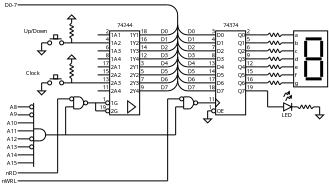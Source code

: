 <?xml version="1.0" encoding="UTF-8"?>
<dia:diagram xmlns:dia="http://www.lysator.liu.se/~alla/dia/">
  <dia:layer name="Background" visible="true" connectable="true" active="true">
    <dia:object type="Standard - Line" version="0" id="O0">
      <dia:attribute name="obj_pos">
        <dia:point val="14.2,3.7"/>
      </dia:attribute>
      <dia:attribute name="obj_bb">
        <dia:rectangle val="14.185,3.685;14.815,3.715"/>
      </dia:attribute>
      <dia:attribute name="conn_endpoints">
        <dia:point val="14.2,3.7"/>
        <dia:point val="14.8,3.7"/>
      </dia:attribute>
      <dia:attribute name="numcp">
        <dia:int val="1"/>
      </dia:attribute>
      <dia:attribute name="line_width">
        <dia:real val="0.03"/>
      </dia:attribute>
    </dia:object>
    <dia:object type="Standard - Line" version="0" id="O1">
      <dia:attribute name="obj_pos">
        <dia:point val="14.2,2.5"/>
      </dia:attribute>
      <dia:attribute name="obj_bb">
        <dia:rectangle val="14.185,2.485;14.815,2.515"/>
      </dia:attribute>
      <dia:attribute name="conn_endpoints">
        <dia:point val="14.2,2.5"/>
        <dia:point val="14.8,2.5"/>
      </dia:attribute>
      <dia:attribute name="numcp">
        <dia:int val="1"/>
      </dia:attribute>
      <dia:attribute name="line_width">
        <dia:real val="0.03"/>
      </dia:attribute>
    </dia:object>
    <dia:object type="Standard - Line" version="0" id="O2">
      <dia:attribute name="obj_pos">
        <dia:point val="14.2,2.9"/>
      </dia:attribute>
      <dia:attribute name="obj_bb">
        <dia:rectangle val="14.185,2.885;14.815,2.915"/>
      </dia:attribute>
      <dia:attribute name="conn_endpoints">
        <dia:point val="14.2,2.9"/>
        <dia:point val="14.8,2.9"/>
      </dia:attribute>
      <dia:attribute name="numcp">
        <dia:int val="1"/>
      </dia:attribute>
      <dia:attribute name="line_width">
        <dia:real val="0.03"/>
      </dia:attribute>
    </dia:object>
    <dia:object type="Standard - Line" version="0" id="O3">
      <dia:attribute name="obj_pos">
        <dia:point val="14.2,3.3"/>
      </dia:attribute>
      <dia:attribute name="obj_bb">
        <dia:rectangle val="14.185,3.285;14.815,3.315"/>
      </dia:attribute>
      <dia:attribute name="conn_endpoints">
        <dia:point val="14.2,3.3"/>
        <dia:point val="14.8,3.3"/>
      </dia:attribute>
      <dia:attribute name="numcp">
        <dia:int val="1"/>
      </dia:attribute>
      <dia:attribute name="line_width">
        <dia:real val="0.03"/>
      </dia:attribute>
      <dia:connections>
        <dia:connection handle="1" to="O7" connection="3"/>
      </dia:connections>
    </dia:object>
    <dia:object type="Standard - Line" version="0" id="O4">
      <dia:attribute name="obj_pos">
        <dia:point val="14.2,4.1"/>
      </dia:attribute>
      <dia:attribute name="obj_bb">
        <dia:rectangle val="14.185,4.085;14.815,4.115"/>
      </dia:attribute>
      <dia:attribute name="conn_endpoints">
        <dia:point val="14.2,4.1"/>
        <dia:point val="14.8,4.1"/>
      </dia:attribute>
      <dia:attribute name="numcp">
        <dia:int val="1"/>
      </dia:attribute>
      <dia:attribute name="line_width">
        <dia:real val="0.03"/>
      </dia:attribute>
    </dia:object>
    <dia:object type="Standard - Line" version="0" id="O5">
      <dia:attribute name="obj_pos">
        <dia:point val="14.2,4.5"/>
      </dia:attribute>
      <dia:attribute name="obj_bb">
        <dia:rectangle val="14.185,4.485;14.815,4.515"/>
      </dia:attribute>
      <dia:attribute name="conn_endpoints">
        <dia:point val="14.2,4.5"/>
        <dia:point val="14.8,4.5"/>
      </dia:attribute>
      <dia:attribute name="numcp">
        <dia:int val="1"/>
      </dia:attribute>
      <dia:attribute name="line_width">
        <dia:real val="0.03"/>
      </dia:attribute>
    </dia:object>
    <dia:object type="Standard - Line" version="0" id="O6">
      <dia:attribute name="obj_pos">
        <dia:point val="14.2,2.1"/>
      </dia:attribute>
      <dia:attribute name="obj_bb">
        <dia:rectangle val="14.185,2.085;14.815,2.115"/>
      </dia:attribute>
      <dia:attribute name="conn_endpoints">
        <dia:point val="14.2,2.1"/>
        <dia:point val="14.8,2.1"/>
      </dia:attribute>
      <dia:attribute name="numcp">
        <dia:int val="1"/>
      </dia:attribute>
      <dia:attribute name="line_width">
        <dia:real val="0.03"/>
      </dia:attribute>
    </dia:object>
    <dia:object type="Standard - Box" version="0" id="O7">
      <dia:attribute name="obj_pos">
        <dia:point val="14.8,1.9"/>
      </dia:attribute>
      <dia:attribute name="obj_bb">
        <dia:rectangle val="14.775,1.875;16.525,4.725"/>
      </dia:attribute>
      <dia:attribute name="elem_corner">
        <dia:point val="14.8,1.9"/>
      </dia:attribute>
      <dia:attribute name="elem_width">
        <dia:real val="1.7"/>
      </dia:attribute>
      <dia:attribute name="elem_height">
        <dia:real val="2.8"/>
      </dia:attribute>
      <dia:attribute name="border_width">
        <dia:real val="0.05"/>
      </dia:attribute>
      <dia:attribute name="show_background">
        <dia:boolean val="true"/>
      </dia:attribute>
    </dia:object>
    <dia:object type="Standard - Line" version="0" id="O8">
      <dia:attribute name="obj_pos">
        <dia:point val="15.4,2.3"/>
      </dia:attribute>
      <dia:attribute name="obj_bb">
        <dia:rectangle val="15.325,2.225;16.275,2.375"/>
      </dia:attribute>
      <dia:attribute name="conn_endpoints">
        <dia:point val="15.4,2.3"/>
        <dia:point val="16.2,2.3"/>
      </dia:attribute>
      <dia:attribute name="numcp">
        <dia:int val="1"/>
      </dia:attribute>
      <dia:attribute name="line_width">
        <dia:real val="0.15"/>
      </dia:attribute>
    </dia:object>
    <dia:object type="Standard - Line" version="0" id="O9">
      <dia:attribute name="obj_pos">
        <dia:point val="15.4,3.3"/>
      </dia:attribute>
      <dia:attribute name="obj_bb">
        <dia:rectangle val="15.325,3.225;16.275,3.375"/>
      </dia:attribute>
      <dia:attribute name="conn_endpoints">
        <dia:point val="15.4,3.3"/>
        <dia:point val="16.2,3.3"/>
      </dia:attribute>
      <dia:attribute name="numcp">
        <dia:int val="1"/>
      </dia:attribute>
      <dia:attribute name="line_width">
        <dia:real val="0.15"/>
      </dia:attribute>
    </dia:object>
    <dia:object type="Standard - Line" version="0" id="O10">
      <dia:attribute name="obj_pos">
        <dia:point val="15.4,4.3"/>
      </dia:attribute>
      <dia:attribute name="obj_bb">
        <dia:rectangle val="15.325,4.225;16.275,4.375"/>
      </dia:attribute>
      <dia:attribute name="conn_endpoints">
        <dia:point val="15.4,4.3"/>
        <dia:point val="16.2,4.3"/>
      </dia:attribute>
      <dia:attribute name="numcp">
        <dia:int val="1"/>
      </dia:attribute>
      <dia:attribute name="line_width">
        <dia:real val="0.15"/>
      </dia:attribute>
    </dia:object>
    <dia:object type="Standard - Line" version="0" id="O11">
      <dia:attribute name="obj_pos">
        <dia:point val="15.4,3.2"/>
      </dia:attribute>
      <dia:attribute name="obj_bb">
        <dia:rectangle val="15.325,2.325;15.475,3.275"/>
      </dia:attribute>
      <dia:attribute name="conn_endpoints">
        <dia:point val="15.4,3.2"/>
        <dia:point val="15.4,2.4"/>
      </dia:attribute>
      <dia:attribute name="numcp">
        <dia:int val="1"/>
      </dia:attribute>
      <dia:attribute name="line_width">
        <dia:real val="0.15"/>
      </dia:attribute>
    </dia:object>
    <dia:object type="Standard - Line" version="0" id="O12">
      <dia:attribute name="obj_pos">
        <dia:point val="16.2,3.2"/>
      </dia:attribute>
      <dia:attribute name="obj_bb">
        <dia:rectangle val="16.125,2.325;16.275,3.275"/>
      </dia:attribute>
      <dia:attribute name="conn_endpoints">
        <dia:point val="16.2,3.2"/>
        <dia:point val="16.2,2.4"/>
      </dia:attribute>
      <dia:attribute name="numcp">
        <dia:int val="1"/>
      </dia:attribute>
      <dia:attribute name="line_width">
        <dia:real val="0.15"/>
      </dia:attribute>
    </dia:object>
    <dia:object type="Standard - Line" version="0" id="O13">
      <dia:attribute name="obj_pos">
        <dia:point val="15.4,4.2"/>
      </dia:attribute>
      <dia:attribute name="obj_bb">
        <dia:rectangle val="15.325,3.325;15.475,4.275"/>
      </dia:attribute>
      <dia:attribute name="conn_endpoints">
        <dia:point val="15.4,4.2"/>
        <dia:point val="15.4,3.4"/>
      </dia:attribute>
      <dia:attribute name="numcp">
        <dia:int val="1"/>
      </dia:attribute>
      <dia:attribute name="line_width">
        <dia:real val="0.15"/>
      </dia:attribute>
    </dia:object>
    <dia:object type="Standard - Line" version="0" id="O14">
      <dia:attribute name="obj_pos">
        <dia:point val="16.2,4.2"/>
      </dia:attribute>
      <dia:attribute name="obj_bb">
        <dia:rectangle val="16.125,3.325;16.275,4.275"/>
      </dia:attribute>
      <dia:attribute name="conn_endpoints">
        <dia:point val="16.2,4.2"/>
        <dia:point val="16.2,3.4"/>
      </dia:attribute>
      <dia:attribute name="numcp">
        <dia:int val="1"/>
      </dia:attribute>
      <dia:attribute name="line_width">
        <dia:real val="0.15"/>
      </dia:attribute>
    </dia:object>
    <dia:object type="Standard - Text" version="1" id="O15">
      <dia:attribute name="obj_pos">
        <dia:point val="14.8,2.1"/>
      </dia:attribute>
      <dia:attribute name="obj_bb">
        <dia:rectangle val="14.8,1.936;15.062,2.264"/>
      </dia:attribute>
      <dia:attribute name="text">
        <dia:composite type="text">
          <dia:attribute name="string">
            <dia:string># a#</dia:string>
          </dia:attribute>
          <dia:attribute name="font">
            <dia:font family="sans" style="0" name="Helvetica"/>
          </dia:attribute>
          <dia:attribute name="height">
            <dia:real val="0.353"/>
          </dia:attribute>
          <dia:attribute name="pos">
            <dia:point val="14.8,2.198"/>
          </dia:attribute>
          <dia:attribute name="color">
            <dia:color val="#000000ff"/>
          </dia:attribute>
          <dia:attribute name="alignment">
            <dia:enum val="0"/>
          </dia:attribute>
        </dia:composite>
      </dia:attribute>
      <dia:attribute name="valign">
        <dia:enum val="2"/>
      </dia:attribute>
    </dia:object>
    <dia:object type="Standard - Text" version="1" id="O16">
      <dia:attribute name="obj_pos">
        <dia:point val="14.8,2.5"/>
      </dia:attribute>
      <dia:attribute name="obj_bb">
        <dia:rectangle val="14.8,2.336;15.07,2.664"/>
      </dia:attribute>
      <dia:attribute name="text">
        <dia:composite type="text">
          <dia:attribute name="string">
            <dia:string># b#</dia:string>
          </dia:attribute>
          <dia:attribute name="font">
            <dia:font family="sans" style="0" name="Helvetica"/>
          </dia:attribute>
          <dia:attribute name="height">
            <dia:real val="0.353"/>
          </dia:attribute>
          <dia:attribute name="pos">
            <dia:point val="14.8,2.598"/>
          </dia:attribute>
          <dia:attribute name="color">
            <dia:color val="#000000ff"/>
          </dia:attribute>
          <dia:attribute name="alignment">
            <dia:enum val="0"/>
          </dia:attribute>
        </dia:composite>
      </dia:attribute>
      <dia:attribute name="valign">
        <dia:enum val="2"/>
      </dia:attribute>
    </dia:object>
    <dia:object type="Standard - Text" version="1" id="O17">
      <dia:attribute name="obj_pos">
        <dia:point val="14.8,2.9"/>
      </dia:attribute>
      <dia:attribute name="obj_bb">
        <dia:rectangle val="14.8,2.736;15.045,3.064"/>
      </dia:attribute>
      <dia:attribute name="text">
        <dia:composite type="text">
          <dia:attribute name="string">
            <dia:string># c#</dia:string>
          </dia:attribute>
          <dia:attribute name="font">
            <dia:font family="sans" style="0" name="Helvetica"/>
          </dia:attribute>
          <dia:attribute name="height">
            <dia:real val="0.353"/>
          </dia:attribute>
          <dia:attribute name="pos">
            <dia:point val="14.8,2.998"/>
          </dia:attribute>
          <dia:attribute name="color">
            <dia:color val="#000000ff"/>
          </dia:attribute>
          <dia:attribute name="alignment">
            <dia:enum val="0"/>
          </dia:attribute>
        </dia:composite>
      </dia:attribute>
      <dia:attribute name="valign">
        <dia:enum val="2"/>
      </dia:attribute>
    </dia:object>
    <dia:object type="Standard - Text" version="1" id="O18">
      <dia:attribute name="obj_pos">
        <dia:point val="14.8,3.3"/>
      </dia:attribute>
      <dia:attribute name="obj_bb">
        <dia:rectangle val="14.8,3.136;15.07,3.464"/>
      </dia:attribute>
      <dia:attribute name="text">
        <dia:composite type="text">
          <dia:attribute name="string">
            <dia:string># d#</dia:string>
          </dia:attribute>
          <dia:attribute name="font">
            <dia:font family="sans" style="0" name="Helvetica"/>
          </dia:attribute>
          <dia:attribute name="height">
            <dia:real val="0.353"/>
          </dia:attribute>
          <dia:attribute name="pos">
            <dia:point val="14.8,3.398"/>
          </dia:attribute>
          <dia:attribute name="color">
            <dia:color val="#000000ff"/>
          </dia:attribute>
          <dia:attribute name="alignment">
            <dia:enum val="0"/>
          </dia:attribute>
        </dia:composite>
      </dia:attribute>
      <dia:attribute name="valign">
        <dia:enum val="2"/>
      </dia:attribute>
      <dia:connections>
        <dia:connection handle="0" to="O7" connection="3"/>
      </dia:connections>
    </dia:object>
    <dia:object type="Standard - Text" version="1" id="O19">
      <dia:attribute name="obj_pos">
        <dia:point val="14.8,3.7"/>
      </dia:attribute>
      <dia:attribute name="obj_bb">
        <dia:rectangle val="14.8,3.536;15.062,3.864"/>
      </dia:attribute>
      <dia:attribute name="text">
        <dia:composite type="text">
          <dia:attribute name="string">
            <dia:string># e#</dia:string>
          </dia:attribute>
          <dia:attribute name="font">
            <dia:font family="sans" style="0" name="Helvetica"/>
          </dia:attribute>
          <dia:attribute name="height">
            <dia:real val="0.353"/>
          </dia:attribute>
          <dia:attribute name="pos">
            <dia:point val="14.8,3.798"/>
          </dia:attribute>
          <dia:attribute name="color">
            <dia:color val="#000000ff"/>
          </dia:attribute>
          <dia:attribute name="alignment">
            <dia:enum val="0"/>
          </dia:attribute>
        </dia:composite>
      </dia:attribute>
      <dia:attribute name="valign">
        <dia:enum val="2"/>
      </dia:attribute>
    </dia:object>
    <dia:object type="Standard - Text" version="1" id="O20">
      <dia:attribute name="obj_pos">
        <dia:point val="14.8,4.1"/>
      </dia:attribute>
      <dia:attribute name="obj_bb">
        <dia:rectangle val="14.8,3.936;14.995,4.264"/>
      </dia:attribute>
      <dia:attribute name="text">
        <dia:composite type="text">
          <dia:attribute name="string">
            <dia:string># f#</dia:string>
          </dia:attribute>
          <dia:attribute name="font">
            <dia:font family="sans" style="0" name="Helvetica"/>
          </dia:attribute>
          <dia:attribute name="height">
            <dia:real val="0.353"/>
          </dia:attribute>
          <dia:attribute name="pos">
            <dia:point val="14.8,4.198"/>
          </dia:attribute>
          <dia:attribute name="color">
            <dia:color val="#000000ff"/>
          </dia:attribute>
          <dia:attribute name="alignment">
            <dia:enum val="0"/>
          </dia:attribute>
        </dia:composite>
      </dia:attribute>
      <dia:attribute name="valign">
        <dia:enum val="2"/>
      </dia:attribute>
    </dia:object>
    <dia:object type="Standard - Text" version="1" id="O21">
      <dia:attribute name="obj_pos">
        <dia:point val="14.8,4.5"/>
      </dia:attribute>
      <dia:attribute name="obj_bb">
        <dia:rectangle val="14.8,4.336;15.07,4.664"/>
      </dia:attribute>
      <dia:attribute name="text">
        <dia:composite type="text">
          <dia:attribute name="string">
            <dia:string># g#</dia:string>
          </dia:attribute>
          <dia:attribute name="font">
            <dia:font family="sans" style="0" name="Helvetica"/>
          </dia:attribute>
          <dia:attribute name="height">
            <dia:real val="0.353"/>
          </dia:attribute>
          <dia:attribute name="pos">
            <dia:point val="14.8,4.598"/>
          </dia:attribute>
          <dia:attribute name="color">
            <dia:color val="#000000ff"/>
          </dia:attribute>
          <dia:attribute name="alignment">
            <dia:enum val="0"/>
          </dia:attribute>
        </dia:composite>
      </dia:attribute>
      <dia:attribute name="valign">
        <dia:enum val="2"/>
      </dia:attribute>
    </dia:object>
    <dia:object type="Standard - Line" version="0" id="O22">
      <dia:attribute name="obj_pos">
        <dia:point val="13,3.7"/>
      </dia:attribute>
      <dia:attribute name="obj_bb">
        <dia:rectangle val="12.985,3.685;13.515,3.715"/>
      </dia:attribute>
      <dia:attribute name="conn_endpoints">
        <dia:point val="13,3.7"/>
        <dia:point val="13.5,3.7"/>
      </dia:attribute>
      <dia:attribute name="numcp">
        <dia:int val="1"/>
      </dia:attribute>
      <dia:attribute name="line_width">
        <dia:real val="0.03"/>
      </dia:attribute>
    </dia:object>
    <dia:object type="Standard - Line" version="0" id="O23">
      <dia:attribute name="obj_pos">
        <dia:point val="13,2.5"/>
      </dia:attribute>
      <dia:attribute name="obj_bb">
        <dia:rectangle val="12.985,2.485;13.515,2.515"/>
      </dia:attribute>
      <dia:attribute name="conn_endpoints">
        <dia:point val="13,2.5"/>
        <dia:point val="13.5,2.5"/>
      </dia:attribute>
      <dia:attribute name="numcp">
        <dia:int val="1"/>
      </dia:attribute>
      <dia:attribute name="line_width">
        <dia:real val="0.03"/>
      </dia:attribute>
    </dia:object>
    <dia:object type="Standard - Line" version="0" id="O24">
      <dia:attribute name="obj_pos">
        <dia:point val="13,2.9"/>
      </dia:attribute>
      <dia:attribute name="obj_bb">
        <dia:rectangle val="12.985,2.885;13.515,2.915"/>
      </dia:attribute>
      <dia:attribute name="conn_endpoints">
        <dia:point val="13,2.9"/>
        <dia:point val="13.5,2.9"/>
      </dia:attribute>
      <dia:attribute name="numcp">
        <dia:int val="1"/>
      </dia:attribute>
      <dia:attribute name="line_width">
        <dia:real val="0.03"/>
      </dia:attribute>
    </dia:object>
    <dia:object type="Standard - Line" version="0" id="O25">
      <dia:attribute name="obj_pos">
        <dia:point val="13,3.3"/>
      </dia:attribute>
      <dia:attribute name="obj_bb">
        <dia:rectangle val="12.985,3.285;13.515,3.315"/>
      </dia:attribute>
      <dia:attribute name="conn_endpoints">
        <dia:point val="13,3.3"/>
        <dia:point val="13.5,3.3"/>
      </dia:attribute>
      <dia:attribute name="numcp">
        <dia:int val="1"/>
      </dia:attribute>
      <dia:attribute name="line_width">
        <dia:real val="0.03"/>
      </dia:attribute>
    </dia:object>
    <dia:object type="Standard - Line" version="0" id="O26">
      <dia:attribute name="obj_pos">
        <dia:point val="13,4.1"/>
      </dia:attribute>
      <dia:attribute name="obj_bb">
        <dia:rectangle val="12.985,4.085;13.515,4.115"/>
      </dia:attribute>
      <dia:attribute name="conn_endpoints">
        <dia:point val="13,4.1"/>
        <dia:point val="13.5,4.1"/>
      </dia:attribute>
      <dia:attribute name="numcp">
        <dia:int val="1"/>
      </dia:attribute>
      <dia:attribute name="line_width">
        <dia:real val="0.03"/>
      </dia:attribute>
    </dia:object>
    <dia:object type="Standard - Line" version="0" id="O27">
      <dia:attribute name="obj_pos">
        <dia:point val="13,4.5"/>
      </dia:attribute>
      <dia:attribute name="obj_bb">
        <dia:rectangle val="12.985,4.485;13.515,4.515"/>
      </dia:attribute>
      <dia:attribute name="conn_endpoints">
        <dia:point val="13,4.5"/>
        <dia:point val="13.5,4.5"/>
      </dia:attribute>
      <dia:attribute name="numcp">
        <dia:int val="1"/>
      </dia:attribute>
      <dia:attribute name="line_width">
        <dia:real val="0.03"/>
      </dia:attribute>
    </dia:object>
    <dia:object type="Standard - Line" version="0" id="O28">
      <dia:attribute name="obj_pos">
        <dia:point val="13,2.1"/>
      </dia:attribute>
      <dia:attribute name="obj_bb">
        <dia:rectangle val="12.985,2.085;13.515,2.115"/>
      </dia:attribute>
      <dia:attribute name="conn_endpoints">
        <dia:point val="13,2.1"/>
        <dia:point val="13.5,2.1"/>
      </dia:attribute>
      <dia:attribute name="numcp">
        <dia:int val="1"/>
      </dia:attribute>
      <dia:attribute name="line_width">
        <dia:real val="0.03"/>
      </dia:attribute>
    </dia:object>
    <dia:object type="Standard - Line" version="0" id="O29">
      <dia:attribute name="obj_pos">
        <dia:point val="13.5,2.1"/>
      </dia:attribute>
      <dia:attribute name="obj_bb">
        <dia:rectangle val="13.465,1.965;13.635,2.135"/>
      </dia:attribute>
      <dia:attribute name="conn_endpoints">
        <dia:point val="13.5,2.1"/>
        <dia:point val="13.6,2"/>
      </dia:attribute>
      <dia:attribute name="numcp">
        <dia:int val="1"/>
      </dia:attribute>
      <dia:attribute name="line_width">
        <dia:real val="0.05"/>
      </dia:attribute>
    </dia:object>
    <dia:object type="Standard - Line" version="0" id="O30">
      <dia:attribute name="obj_pos">
        <dia:point val="13.7,2.2"/>
      </dia:attribute>
      <dia:attribute name="obj_bb">
        <dia:rectangle val="13.566,1.966;13.733,2.234"/>
      </dia:attribute>
      <dia:attribute name="conn_endpoints">
        <dia:point val="13.7,2.2"/>
        <dia:point val="13.6,2"/>
      </dia:attribute>
      <dia:attribute name="numcp">
        <dia:int val="1"/>
      </dia:attribute>
      <dia:attribute name="line_width">
        <dia:real val="0.05"/>
      </dia:attribute>
    </dia:object>
    <dia:object type="Standard - Line" version="0" id="O31">
      <dia:attribute name="obj_pos">
        <dia:point val="13.7,2.2"/>
      </dia:attribute>
      <dia:attribute name="obj_bb">
        <dia:rectangle val="13.666,1.966;13.834,2.234"/>
      </dia:attribute>
      <dia:attribute name="conn_endpoints">
        <dia:point val="13.7,2.2"/>
        <dia:point val="13.8,2"/>
      </dia:attribute>
      <dia:attribute name="numcp">
        <dia:int val="1"/>
      </dia:attribute>
      <dia:attribute name="line_width">
        <dia:real val="0.05"/>
      </dia:attribute>
    </dia:object>
    <dia:object type="Standard - Line" version="0" id="O32">
      <dia:attribute name="obj_pos">
        <dia:point val="13.9,2.2"/>
      </dia:attribute>
      <dia:attribute name="obj_bb">
        <dia:rectangle val="13.767,1.966;13.934,2.234"/>
      </dia:attribute>
      <dia:attribute name="conn_endpoints">
        <dia:point val="13.9,2.2"/>
        <dia:point val="13.8,2"/>
      </dia:attribute>
      <dia:attribute name="numcp">
        <dia:int val="1"/>
      </dia:attribute>
      <dia:attribute name="line_width">
        <dia:real val="0.05"/>
      </dia:attribute>
    </dia:object>
    <dia:object type="Standard - Line" version="0" id="O33">
      <dia:attribute name="obj_pos">
        <dia:point val="13.9,2.2"/>
      </dia:attribute>
      <dia:attribute name="obj_bb">
        <dia:rectangle val="13.867,1.966;14.034,2.234"/>
      </dia:attribute>
      <dia:attribute name="conn_endpoints">
        <dia:point val="13.9,2.2"/>
        <dia:point val="14,2"/>
      </dia:attribute>
      <dia:attribute name="numcp">
        <dia:int val="1"/>
      </dia:attribute>
      <dia:attribute name="line_width">
        <dia:real val="0.05"/>
      </dia:attribute>
    </dia:object>
    <dia:object type="Standard - Line" version="0" id="O34">
      <dia:attribute name="obj_pos">
        <dia:point val="14.1,2.2"/>
      </dia:attribute>
      <dia:attribute name="obj_bb">
        <dia:rectangle val="13.966,1.966;14.133,2.234"/>
      </dia:attribute>
      <dia:attribute name="conn_endpoints">
        <dia:point val="14.1,2.2"/>
        <dia:point val="14,2"/>
      </dia:attribute>
      <dia:attribute name="numcp">
        <dia:int val="1"/>
      </dia:attribute>
      <dia:attribute name="line_width">
        <dia:real val="0.05"/>
      </dia:attribute>
    </dia:object>
    <dia:object type="Standard - Line" version="0" id="O35">
      <dia:attribute name="obj_pos">
        <dia:point val="14.1,2.2"/>
      </dia:attribute>
      <dia:attribute name="obj_bb">
        <dia:rectangle val="14.065,2.065;14.235,2.235"/>
      </dia:attribute>
      <dia:attribute name="conn_endpoints">
        <dia:point val="14.1,2.2"/>
        <dia:point val="14.2,2.1"/>
      </dia:attribute>
      <dia:attribute name="numcp">
        <dia:int val="1"/>
      </dia:attribute>
      <dia:attribute name="line_width">
        <dia:real val="0.05"/>
      </dia:attribute>
    </dia:object>
    <dia:object type="Standard - Line" version="0" id="O36">
      <dia:attribute name="obj_pos">
        <dia:point val="13.5,2.5"/>
      </dia:attribute>
      <dia:attribute name="obj_bb">
        <dia:rectangle val="13.465,2.365;13.635,2.535"/>
      </dia:attribute>
      <dia:attribute name="conn_endpoints">
        <dia:point val="13.5,2.5"/>
        <dia:point val="13.6,2.4"/>
      </dia:attribute>
      <dia:attribute name="numcp">
        <dia:int val="1"/>
      </dia:attribute>
      <dia:attribute name="line_width">
        <dia:real val="0.05"/>
      </dia:attribute>
    </dia:object>
    <dia:object type="Standard - Line" version="0" id="O37">
      <dia:attribute name="obj_pos">
        <dia:point val="13.7,2.6"/>
      </dia:attribute>
      <dia:attribute name="obj_bb">
        <dia:rectangle val="13.566,2.366;13.733,2.634"/>
      </dia:attribute>
      <dia:attribute name="conn_endpoints">
        <dia:point val="13.7,2.6"/>
        <dia:point val="13.6,2.4"/>
      </dia:attribute>
      <dia:attribute name="numcp">
        <dia:int val="1"/>
      </dia:attribute>
      <dia:attribute name="line_width">
        <dia:real val="0.05"/>
      </dia:attribute>
    </dia:object>
    <dia:object type="Standard - Line" version="0" id="O38">
      <dia:attribute name="obj_pos">
        <dia:point val="13.7,2.6"/>
      </dia:attribute>
      <dia:attribute name="obj_bb">
        <dia:rectangle val="13.666,2.366;13.834,2.634"/>
      </dia:attribute>
      <dia:attribute name="conn_endpoints">
        <dia:point val="13.7,2.6"/>
        <dia:point val="13.8,2.4"/>
      </dia:attribute>
      <dia:attribute name="numcp">
        <dia:int val="1"/>
      </dia:attribute>
      <dia:attribute name="line_width">
        <dia:real val="0.05"/>
      </dia:attribute>
    </dia:object>
    <dia:object type="Standard - Line" version="0" id="O39">
      <dia:attribute name="obj_pos">
        <dia:point val="13.9,2.6"/>
      </dia:attribute>
      <dia:attribute name="obj_bb">
        <dia:rectangle val="13.767,2.366;13.934,2.634"/>
      </dia:attribute>
      <dia:attribute name="conn_endpoints">
        <dia:point val="13.9,2.6"/>
        <dia:point val="13.8,2.4"/>
      </dia:attribute>
      <dia:attribute name="numcp">
        <dia:int val="1"/>
      </dia:attribute>
      <dia:attribute name="line_width">
        <dia:real val="0.05"/>
      </dia:attribute>
    </dia:object>
    <dia:object type="Standard - Line" version="0" id="O40">
      <dia:attribute name="obj_pos">
        <dia:point val="13.9,2.6"/>
      </dia:attribute>
      <dia:attribute name="obj_bb">
        <dia:rectangle val="13.867,2.366;14.034,2.634"/>
      </dia:attribute>
      <dia:attribute name="conn_endpoints">
        <dia:point val="13.9,2.6"/>
        <dia:point val="14,2.4"/>
      </dia:attribute>
      <dia:attribute name="numcp">
        <dia:int val="1"/>
      </dia:attribute>
      <dia:attribute name="line_width">
        <dia:real val="0.05"/>
      </dia:attribute>
    </dia:object>
    <dia:object type="Standard - Line" version="0" id="O41">
      <dia:attribute name="obj_pos">
        <dia:point val="14.1,2.6"/>
      </dia:attribute>
      <dia:attribute name="obj_bb">
        <dia:rectangle val="13.966,2.366;14.133,2.634"/>
      </dia:attribute>
      <dia:attribute name="conn_endpoints">
        <dia:point val="14.1,2.6"/>
        <dia:point val="14,2.4"/>
      </dia:attribute>
      <dia:attribute name="numcp">
        <dia:int val="1"/>
      </dia:attribute>
      <dia:attribute name="line_width">
        <dia:real val="0.05"/>
      </dia:attribute>
    </dia:object>
    <dia:object type="Standard - Line" version="0" id="O42">
      <dia:attribute name="obj_pos">
        <dia:point val="14.1,2.6"/>
      </dia:attribute>
      <dia:attribute name="obj_bb">
        <dia:rectangle val="14.065,2.465;14.235,2.635"/>
      </dia:attribute>
      <dia:attribute name="conn_endpoints">
        <dia:point val="14.1,2.6"/>
        <dia:point val="14.2,2.5"/>
      </dia:attribute>
      <dia:attribute name="numcp">
        <dia:int val="1"/>
      </dia:attribute>
      <dia:attribute name="line_width">
        <dia:real val="0.05"/>
      </dia:attribute>
    </dia:object>
    <dia:object type="Standard - Line" version="0" id="O43">
      <dia:attribute name="obj_pos">
        <dia:point val="13.5,2.9"/>
      </dia:attribute>
      <dia:attribute name="obj_bb">
        <dia:rectangle val="13.465,2.765;13.635,2.935"/>
      </dia:attribute>
      <dia:attribute name="conn_endpoints">
        <dia:point val="13.5,2.9"/>
        <dia:point val="13.6,2.8"/>
      </dia:attribute>
      <dia:attribute name="numcp">
        <dia:int val="1"/>
      </dia:attribute>
      <dia:attribute name="line_width">
        <dia:real val="0.05"/>
      </dia:attribute>
    </dia:object>
    <dia:object type="Standard - Line" version="0" id="O44">
      <dia:attribute name="obj_pos">
        <dia:point val="13.7,3"/>
      </dia:attribute>
      <dia:attribute name="obj_bb">
        <dia:rectangle val="13.566,2.766;13.733,3.034"/>
      </dia:attribute>
      <dia:attribute name="conn_endpoints">
        <dia:point val="13.7,3"/>
        <dia:point val="13.6,2.8"/>
      </dia:attribute>
      <dia:attribute name="numcp">
        <dia:int val="1"/>
      </dia:attribute>
      <dia:attribute name="line_width">
        <dia:real val="0.05"/>
      </dia:attribute>
    </dia:object>
    <dia:object type="Standard - Line" version="0" id="O45">
      <dia:attribute name="obj_pos">
        <dia:point val="13.7,3"/>
      </dia:attribute>
      <dia:attribute name="obj_bb">
        <dia:rectangle val="13.666,2.766;13.834,3.034"/>
      </dia:attribute>
      <dia:attribute name="conn_endpoints">
        <dia:point val="13.7,3"/>
        <dia:point val="13.8,2.8"/>
      </dia:attribute>
      <dia:attribute name="numcp">
        <dia:int val="1"/>
      </dia:attribute>
      <dia:attribute name="line_width">
        <dia:real val="0.05"/>
      </dia:attribute>
    </dia:object>
    <dia:object type="Standard - Line" version="0" id="O46">
      <dia:attribute name="obj_pos">
        <dia:point val="13.9,3"/>
      </dia:attribute>
      <dia:attribute name="obj_bb">
        <dia:rectangle val="13.767,2.766;13.934,3.034"/>
      </dia:attribute>
      <dia:attribute name="conn_endpoints">
        <dia:point val="13.9,3"/>
        <dia:point val="13.8,2.8"/>
      </dia:attribute>
      <dia:attribute name="numcp">
        <dia:int val="1"/>
      </dia:attribute>
      <dia:attribute name="line_width">
        <dia:real val="0.05"/>
      </dia:attribute>
    </dia:object>
    <dia:object type="Standard - Line" version="0" id="O47">
      <dia:attribute name="obj_pos">
        <dia:point val="13.9,3"/>
      </dia:attribute>
      <dia:attribute name="obj_bb">
        <dia:rectangle val="13.867,2.766;14.034,3.034"/>
      </dia:attribute>
      <dia:attribute name="conn_endpoints">
        <dia:point val="13.9,3"/>
        <dia:point val="14,2.8"/>
      </dia:attribute>
      <dia:attribute name="numcp">
        <dia:int val="1"/>
      </dia:attribute>
      <dia:attribute name="line_width">
        <dia:real val="0.05"/>
      </dia:attribute>
    </dia:object>
    <dia:object type="Standard - Line" version="0" id="O48">
      <dia:attribute name="obj_pos">
        <dia:point val="14.1,3"/>
      </dia:attribute>
      <dia:attribute name="obj_bb">
        <dia:rectangle val="13.966,2.766;14.133,3.034"/>
      </dia:attribute>
      <dia:attribute name="conn_endpoints">
        <dia:point val="14.1,3"/>
        <dia:point val="14,2.8"/>
      </dia:attribute>
      <dia:attribute name="numcp">
        <dia:int val="1"/>
      </dia:attribute>
      <dia:attribute name="line_width">
        <dia:real val="0.05"/>
      </dia:attribute>
    </dia:object>
    <dia:object type="Standard - Line" version="0" id="O49">
      <dia:attribute name="obj_pos">
        <dia:point val="14.1,3"/>
      </dia:attribute>
      <dia:attribute name="obj_bb">
        <dia:rectangle val="14.065,2.865;14.235,3.035"/>
      </dia:attribute>
      <dia:attribute name="conn_endpoints">
        <dia:point val="14.1,3"/>
        <dia:point val="14.2,2.9"/>
      </dia:attribute>
      <dia:attribute name="numcp">
        <dia:int val="1"/>
      </dia:attribute>
      <dia:attribute name="line_width">
        <dia:real val="0.05"/>
      </dia:attribute>
    </dia:object>
    <dia:object type="Standard - Line" version="0" id="O50">
      <dia:attribute name="obj_pos">
        <dia:point val="13.5,3.3"/>
      </dia:attribute>
      <dia:attribute name="obj_bb">
        <dia:rectangle val="13.465,3.165;13.635,3.335"/>
      </dia:attribute>
      <dia:attribute name="conn_endpoints">
        <dia:point val="13.5,3.3"/>
        <dia:point val="13.6,3.2"/>
      </dia:attribute>
      <dia:attribute name="numcp">
        <dia:int val="1"/>
      </dia:attribute>
      <dia:attribute name="line_width">
        <dia:real val="0.05"/>
      </dia:attribute>
    </dia:object>
    <dia:object type="Standard - Line" version="0" id="O51">
      <dia:attribute name="obj_pos">
        <dia:point val="13.7,3.4"/>
      </dia:attribute>
      <dia:attribute name="obj_bb">
        <dia:rectangle val="13.566,3.166;13.733,3.434"/>
      </dia:attribute>
      <dia:attribute name="conn_endpoints">
        <dia:point val="13.7,3.4"/>
        <dia:point val="13.6,3.2"/>
      </dia:attribute>
      <dia:attribute name="numcp">
        <dia:int val="1"/>
      </dia:attribute>
      <dia:attribute name="line_width">
        <dia:real val="0.05"/>
      </dia:attribute>
    </dia:object>
    <dia:object type="Standard - Line" version="0" id="O52">
      <dia:attribute name="obj_pos">
        <dia:point val="13.7,3.4"/>
      </dia:attribute>
      <dia:attribute name="obj_bb">
        <dia:rectangle val="13.666,3.166;13.834,3.434"/>
      </dia:attribute>
      <dia:attribute name="conn_endpoints">
        <dia:point val="13.7,3.4"/>
        <dia:point val="13.8,3.2"/>
      </dia:attribute>
      <dia:attribute name="numcp">
        <dia:int val="1"/>
      </dia:attribute>
      <dia:attribute name="line_width">
        <dia:real val="0.05"/>
      </dia:attribute>
    </dia:object>
    <dia:object type="Standard - Line" version="0" id="O53">
      <dia:attribute name="obj_pos">
        <dia:point val="13.9,3.4"/>
      </dia:attribute>
      <dia:attribute name="obj_bb">
        <dia:rectangle val="13.767,3.166;13.934,3.434"/>
      </dia:attribute>
      <dia:attribute name="conn_endpoints">
        <dia:point val="13.9,3.4"/>
        <dia:point val="13.8,3.2"/>
      </dia:attribute>
      <dia:attribute name="numcp">
        <dia:int val="1"/>
      </dia:attribute>
      <dia:attribute name="line_width">
        <dia:real val="0.05"/>
      </dia:attribute>
    </dia:object>
    <dia:object type="Standard - Line" version="0" id="O54">
      <dia:attribute name="obj_pos">
        <dia:point val="13.9,3.4"/>
      </dia:attribute>
      <dia:attribute name="obj_bb">
        <dia:rectangle val="13.867,3.166;14.034,3.434"/>
      </dia:attribute>
      <dia:attribute name="conn_endpoints">
        <dia:point val="13.9,3.4"/>
        <dia:point val="14,3.2"/>
      </dia:attribute>
      <dia:attribute name="numcp">
        <dia:int val="1"/>
      </dia:attribute>
      <dia:attribute name="line_width">
        <dia:real val="0.05"/>
      </dia:attribute>
    </dia:object>
    <dia:object type="Standard - Line" version="0" id="O55">
      <dia:attribute name="obj_pos">
        <dia:point val="14.1,3.4"/>
      </dia:attribute>
      <dia:attribute name="obj_bb">
        <dia:rectangle val="13.966,3.166;14.133,3.434"/>
      </dia:attribute>
      <dia:attribute name="conn_endpoints">
        <dia:point val="14.1,3.4"/>
        <dia:point val="14,3.2"/>
      </dia:attribute>
      <dia:attribute name="numcp">
        <dia:int val="1"/>
      </dia:attribute>
      <dia:attribute name="line_width">
        <dia:real val="0.05"/>
      </dia:attribute>
    </dia:object>
    <dia:object type="Standard - Line" version="0" id="O56">
      <dia:attribute name="obj_pos">
        <dia:point val="14.1,3.4"/>
      </dia:attribute>
      <dia:attribute name="obj_bb">
        <dia:rectangle val="14.065,3.265;14.235,3.435"/>
      </dia:attribute>
      <dia:attribute name="conn_endpoints">
        <dia:point val="14.1,3.4"/>
        <dia:point val="14.2,3.3"/>
      </dia:attribute>
      <dia:attribute name="numcp">
        <dia:int val="1"/>
      </dia:attribute>
      <dia:attribute name="line_width">
        <dia:real val="0.05"/>
      </dia:attribute>
    </dia:object>
    <dia:object type="Standard - Line" version="0" id="O57">
      <dia:attribute name="obj_pos">
        <dia:point val="13.5,3.7"/>
      </dia:attribute>
      <dia:attribute name="obj_bb">
        <dia:rectangle val="13.465,3.565;13.635,3.735"/>
      </dia:attribute>
      <dia:attribute name="conn_endpoints">
        <dia:point val="13.5,3.7"/>
        <dia:point val="13.6,3.6"/>
      </dia:attribute>
      <dia:attribute name="numcp">
        <dia:int val="1"/>
      </dia:attribute>
      <dia:attribute name="line_width">
        <dia:real val="0.05"/>
      </dia:attribute>
    </dia:object>
    <dia:object type="Standard - Line" version="0" id="O58">
      <dia:attribute name="obj_pos">
        <dia:point val="13.7,3.8"/>
      </dia:attribute>
      <dia:attribute name="obj_bb">
        <dia:rectangle val="13.566,3.566;13.733,3.834"/>
      </dia:attribute>
      <dia:attribute name="conn_endpoints">
        <dia:point val="13.7,3.8"/>
        <dia:point val="13.6,3.6"/>
      </dia:attribute>
      <dia:attribute name="numcp">
        <dia:int val="1"/>
      </dia:attribute>
      <dia:attribute name="line_width">
        <dia:real val="0.05"/>
      </dia:attribute>
    </dia:object>
    <dia:object type="Standard - Line" version="0" id="O59">
      <dia:attribute name="obj_pos">
        <dia:point val="13.7,3.8"/>
      </dia:attribute>
      <dia:attribute name="obj_bb">
        <dia:rectangle val="13.666,3.566;13.834,3.834"/>
      </dia:attribute>
      <dia:attribute name="conn_endpoints">
        <dia:point val="13.7,3.8"/>
        <dia:point val="13.8,3.6"/>
      </dia:attribute>
      <dia:attribute name="numcp">
        <dia:int val="1"/>
      </dia:attribute>
      <dia:attribute name="line_width">
        <dia:real val="0.05"/>
      </dia:attribute>
    </dia:object>
    <dia:object type="Standard - Line" version="0" id="O60">
      <dia:attribute name="obj_pos">
        <dia:point val="13.9,3.8"/>
      </dia:attribute>
      <dia:attribute name="obj_bb">
        <dia:rectangle val="13.767,3.566;13.934,3.834"/>
      </dia:attribute>
      <dia:attribute name="conn_endpoints">
        <dia:point val="13.9,3.8"/>
        <dia:point val="13.8,3.6"/>
      </dia:attribute>
      <dia:attribute name="numcp">
        <dia:int val="1"/>
      </dia:attribute>
      <dia:attribute name="line_width">
        <dia:real val="0.05"/>
      </dia:attribute>
    </dia:object>
    <dia:object type="Standard - Line" version="0" id="O61">
      <dia:attribute name="obj_pos">
        <dia:point val="13.9,3.8"/>
      </dia:attribute>
      <dia:attribute name="obj_bb">
        <dia:rectangle val="13.867,3.566;14.034,3.834"/>
      </dia:attribute>
      <dia:attribute name="conn_endpoints">
        <dia:point val="13.9,3.8"/>
        <dia:point val="14,3.6"/>
      </dia:attribute>
      <dia:attribute name="numcp">
        <dia:int val="1"/>
      </dia:attribute>
      <dia:attribute name="line_width">
        <dia:real val="0.05"/>
      </dia:attribute>
    </dia:object>
    <dia:object type="Standard - Line" version="0" id="O62">
      <dia:attribute name="obj_pos">
        <dia:point val="14.1,3.8"/>
      </dia:attribute>
      <dia:attribute name="obj_bb">
        <dia:rectangle val="13.966,3.566;14.133,3.834"/>
      </dia:attribute>
      <dia:attribute name="conn_endpoints">
        <dia:point val="14.1,3.8"/>
        <dia:point val="14,3.6"/>
      </dia:attribute>
      <dia:attribute name="numcp">
        <dia:int val="1"/>
      </dia:attribute>
      <dia:attribute name="line_width">
        <dia:real val="0.05"/>
      </dia:attribute>
    </dia:object>
    <dia:object type="Standard - Line" version="0" id="O63">
      <dia:attribute name="obj_pos">
        <dia:point val="14.1,3.8"/>
      </dia:attribute>
      <dia:attribute name="obj_bb">
        <dia:rectangle val="14.065,3.665;14.235,3.835"/>
      </dia:attribute>
      <dia:attribute name="conn_endpoints">
        <dia:point val="14.1,3.8"/>
        <dia:point val="14.2,3.7"/>
      </dia:attribute>
      <dia:attribute name="numcp">
        <dia:int val="1"/>
      </dia:attribute>
      <dia:attribute name="line_width">
        <dia:real val="0.05"/>
      </dia:attribute>
    </dia:object>
    <dia:object type="Standard - Line" version="0" id="O64">
      <dia:attribute name="obj_pos">
        <dia:point val="13.5,4.1"/>
      </dia:attribute>
      <dia:attribute name="obj_bb">
        <dia:rectangle val="13.465,3.965;13.635,4.135"/>
      </dia:attribute>
      <dia:attribute name="conn_endpoints">
        <dia:point val="13.5,4.1"/>
        <dia:point val="13.6,4"/>
      </dia:attribute>
      <dia:attribute name="numcp">
        <dia:int val="1"/>
      </dia:attribute>
      <dia:attribute name="line_width">
        <dia:real val="0.05"/>
      </dia:attribute>
    </dia:object>
    <dia:object type="Standard - Line" version="0" id="O65">
      <dia:attribute name="obj_pos">
        <dia:point val="13.7,4.2"/>
      </dia:attribute>
      <dia:attribute name="obj_bb">
        <dia:rectangle val="13.566,3.966;13.733,4.234"/>
      </dia:attribute>
      <dia:attribute name="conn_endpoints">
        <dia:point val="13.7,4.2"/>
        <dia:point val="13.6,4"/>
      </dia:attribute>
      <dia:attribute name="numcp">
        <dia:int val="1"/>
      </dia:attribute>
      <dia:attribute name="line_width">
        <dia:real val="0.05"/>
      </dia:attribute>
    </dia:object>
    <dia:object type="Standard - Line" version="0" id="O66">
      <dia:attribute name="obj_pos">
        <dia:point val="13.7,4.2"/>
      </dia:attribute>
      <dia:attribute name="obj_bb">
        <dia:rectangle val="13.666,3.966;13.834,4.234"/>
      </dia:attribute>
      <dia:attribute name="conn_endpoints">
        <dia:point val="13.7,4.2"/>
        <dia:point val="13.8,4"/>
      </dia:attribute>
      <dia:attribute name="numcp">
        <dia:int val="1"/>
      </dia:attribute>
      <dia:attribute name="line_width">
        <dia:real val="0.05"/>
      </dia:attribute>
    </dia:object>
    <dia:object type="Standard - Line" version="0" id="O67">
      <dia:attribute name="obj_pos">
        <dia:point val="13.9,4.2"/>
      </dia:attribute>
      <dia:attribute name="obj_bb">
        <dia:rectangle val="13.767,3.966;13.934,4.234"/>
      </dia:attribute>
      <dia:attribute name="conn_endpoints">
        <dia:point val="13.9,4.2"/>
        <dia:point val="13.8,4"/>
      </dia:attribute>
      <dia:attribute name="numcp">
        <dia:int val="1"/>
      </dia:attribute>
      <dia:attribute name="line_width">
        <dia:real val="0.05"/>
      </dia:attribute>
    </dia:object>
    <dia:object type="Standard - Line" version="0" id="O68">
      <dia:attribute name="obj_pos">
        <dia:point val="13.9,4.2"/>
      </dia:attribute>
      <dia:attribute name="obj_bb">
        <dia:rectangle val="13.867,3.966;14.034,4.234"/>
      </dia:attribute>
      <dia:attribute name="conn_endpoints">
        <dia:point val="13.9,4.2"/>
        <dia:point val="14,4"/>
      </dia:attribute>
      <dia:attribute name="numcp">
        <dia:int val="1"/>
      </dia:attribute>
      <dia:attribute name="line_width">
        <dia:real val="0.05"/>
      </dia:attribute>
    </dia:object>
    <dia:object type="Standard - Line" version="0" id="O69">
      <dia:attribute name="obj_pos">
        <dia:point val="14.1,4.2"/>
      </dia:attribute>
      <dia:attribute name="obj_bb">
        <dia:rectangle val="13.966,3.966;14.133,4.234"/>
      </dia:attribute>
      <dia:attribute name="conn_endpoints">
        <dia:point val="14.1,4.2"/>
        <dia:point val="14,4"/>
      </dia:attribute>
      <dia:attribute name="numcp">
        <dia:int val="1"/>
      </dia:attribute>
      <dia:attribute name="line_width">
        <dia:real val="0.05"/>
      </dia:attribute>
    </dia:object>
    <dia:object type="Standard - Line" version="0" id="O70">
      <dia:attribute name="obj_pos">
        <dia:point val="14.1,4.2"/>
      </dia:attribute>
      <dia:attribute name="obj_bb">
        <dia:rectangle val="14.065,4.065;14.235,4.235"/>
      </dia:attribute>
      <dia:attribute name="conn_endpoints">
        <dia:point val="14.1,4.2"/>
        <dia:point val="14.2,4.1"/>
      </dia:attribute>
      <dia:attribute name="numcp">
        <dia:int val="1"/>
      </dia:attribute>
      <dia:attribute name="line_width">
        <dia:real val="0.05"/>
      </dia:attribute>
    </dia:object>
    <dia:object type="Standard - Line" version="0" id="O71">
      <dia:attribute name="obj_pos">
        <dia:point val="13.5,4.5"/>
      </dia:attribute>
      <dia:attribute name="obj_bb">
        <dia:rectangle val="13.465,4.365;13.635,4.535"/>
      </dia:attribute>
      <dia:attribute name="conn_endpoints">
        <dia:point val="13.5,4.5"/>
        <dia:point val="13.6,4.4"/>
      </dia:attribute>
      <dia:attribute name="numcp">
        <dia:int val="1"/>
      </dia:attribute>
      <dia:attribute name="line_width">
        <dia:real val="0.05"/>
      </dia:attribute>
    </dia:object>
    <dia:object type="Standard - Line" version="0" id="O72">
      <dia:attribute name="obj_pos">
        <dia:point val="13.7,4.6"/>
      </dia:attribute>
      <dia:attribute name="obj_bb">
        <dia:rectangle val="13.566,4.366;13.733,4.634"/>
      </dia:attribute>
      <dia:attribute name="conn_endpoints">
        <dia:point val="13.7,4.6"/>
        <dia:point val="13.6,4.4"/>
      </dia:attribute>
      <dia:attribute name="numcp">
        <dia:int val="1"/>
      </dia:attribute>
      <dia:attribute name="line_width">
        <dia:real val="0.05"/>
      </dia:attribute>
    </dia:object>
    <dia:object type="Standard - Line" version="0" id="O73">
      <dia:attribute name="obj_pos">
        <dia:point val="13.7,4.6"/>
      </dia:attribute>
      <dia:attribute name="obj_bb">
        <dia:rectangle val="13.666,4.366;13.834,4.634"/>
      </dia:attribute>
      <dia:attribute name="conn_endpoints">
        <dia:point val="13.7,4.6"/>
        <dia:point val="13.8,4.4"/>
      </dia:attribute>
      <dia:attribute name="numcp">
        <dia:int val="1"/>
      </dia:attribute>
      <dia:attribute name="line_width">
        <dia:real val="0.05"/>
      </dia:attribute>
    </dia:object>
    <dia:object type="Standard - Line" version="0" id="O74">
      <dia:attribute name="obj_pos">
        <dia:point val="13.9,4.6"/>
      </dia:attribute>
      <dia:attribute name="obj_bb">
        <dia:rectangle val="13.767,4.366;13.934,4.634"/>
      </dia:attribute>
      <dia:attribute name="conn_endpoints">
        <dia:point val="13.9,4.6"/>
        <dia:point val="13.8,4.4"/>
      </dia:attribute>
      <dia:attribute name="numcp">
        <dia:int val="1"/>
      </dia:attribute>
      <dia:attribute name="line_width">
        <dia:real val="0.05"/>
      </dia:attribute>
    </dia:object>
    <dia:object type="Standard - Line" version="0" id="O75">
      <dia:attribute name="obj_pos">
        <dia:point val="13.9,4.6"/>
      </dia:attribute>
      <dia:attribute name="obj_bb">
        <dia:rectangle val="13.867,4.366;14.034,4.634"/>
      </dia:attribute>
      <dia:attribute name="conn_endpoints">
        <dia:point val="13.9,4.6"/>
        <dia:point val="14,4.4"/>
      </dia:attribute>
      <dia:attribute name="numcp">
        <dia:int val="1"/>
      </dia:attribute>
      <dia:attribute name="line_width">
        <dia:real val="0.05"/>
      </dia:attribute>
    </dia:object>
    <dia:object type="Standard - Line" version="0" id="O76">
      <dia:attribute name="obj_pos">
        <dia:point val="14.1,4.6"/>
      </dia:attribute>
      <dia:attribute name="obj_bb">
        <dia:rectangle val="13.966,4.366;14.133,4.634"/>
      </dia:attribute>
      <dia:attribute name="conn_endpoints">
        <dia:point val="14.1,4.6"/>
        <dia:point val="14,4.4"/>
      </dia:attribute>
      <dia:attribute name="numcp">
        <dia:int val="1"/>
      </dia:attribute>
      <dia:attribute name="line_width">
        <dia:real val="0.05"/>
      </dia:attribute>
    </dia:object>
    <dia:object type="Standard - Line" version="0" id="O77">
      <dia:attribute name="obj_pos">
        <dia:point val="14.1,4.6"/>
      </dia:attribute>
      <dia:attribute name="obj_bb">
        <dia:rectangle val="14.065,4.465;14.235,4.635"/>
      </dia:attribute>
      <dia:attribute name="conn_endpoints">
        <dia:point val="14.1,4.6"/>
        <dia:point val="14.2,4.5"/>
      </dia:attribute>
      <dia:attribute name="numcp">
        <dia:int val="1"/>
      </dia:attribute>
      <dia:attribute name="line_width">
        <dia:real val="0.05"/>
      </dia:attribute>
    </dia:object>
    <dia:object type="Standard - Box" version="0" id="O78">
      <dia:attribute name="obj_pos">
        <dia:point val="10.9,1.9"/>
      </dia:attribute>
      <dia:attribute name="obj_bb">
        <dia:rectangle val="10.875,1.875;12.425,6.125"/>
      </dia:attribute>
      <dia:attribute name="elem_corner">
        <dia:point val="10.9,1.9"/>
      </dia:attribute>
      <dia:attribute name="elem_width">
        <dia:real val="1.5"/>
      </dia:attribute>
      <dia:attribute name="elem_height">
        <dia:real val="4.2"/>
      </dia:attribute>
      <dia:attribute name="border_width">
        <dia:real val="0.05"/>
      </dia:attribute>
      <dia:attribute name="show_background">
        <dia:boolean val="true"/>
      </dia:attribute>
    </dia:object>
    <dia:object type="Standard - Text" version="1" id="O79">
      <dia:attribute name="obj_pos">
        <dia:point val="12.4,2.1"/>
      </dia:attribute>
      <dia:attribute name="obj_bb">
        <dia:rectangle val="11.908,1.936;12.4,2.264"/>
      </dia:attribute>
      <dia:attribute name="text">
        <dia:composite type="text">
          <dia:attribute name="string">
            <dia:string>#Q0 #</dia:string>
          </dia:attribute>
          <dia:attribute name="font">
            <dia:font family="sans" style="0" name="Helvetica"/>
          </dia:attribute>
          <dia:attribute name="height">
            <dia:real val="0.353"/>
          </dia:attribute>
          <dia:attribute name="pos">
            <dia:point val="12.4,2.198"/>
          </dia:attribute>
          <dia:attribute name="color">
            <dia:color val="#000000ff"/>
          </dia:attribute>
          <dia:attribute name="alignment">
            <dia:enum val="2"/>
          </dia:attribute>
        </dia:composite>
      </dia:attribute>
      <dia:attribute name="valign">
        <dia:enum val="2"/>
      </dia:attribute>
    </dia:object>
    <dia:object type="Standard - Text" version="1" id="O80">
      <dia:attribute name="obj_pos">
        <dia:point val="12.4,2.5"/>
      </dia:attribute>
      <dia:attribute name="obj_bb">
        <dia:rectangle val="11.908,2.336;12.4,2.664"/>
      </dia:attribute>
      <dia:attribute name="text">
        <dia:composite type="text">
          <dia:attribute name="string">
            <dia:string>#Q1 #</dia:string>
          </dia:attribute>
          <dia:attribute name="font">
            <dia:font family="sans" style="0" name="Helvetica"/>
          </dia:attribute>
          <dia:attribute name="height">
            <dia:real val="0.353"/>
          </dia:attribute>
          <dia:attribute name="pos">
            <dia:point val="12.4,2.598"/>
          </dia:attribute>
          <dia:attribute name="color">
            <dia:color val="#000000ff"/>
          </dia:attribute>
          <dia:attribute name="alignment">
            <dia:enum val="2"/>
          </dia:attribute>
        </dia:composite>
      </dia:attribute>
      <dia:attribute name="valign">
        <dia:enum val="2"/>
      </dia:attribute>
    </dia:object>
    <dia:object type="Standard - Text" version="1" id="O81">
      <dia:attribute name="obj_pos">
        <dia:point val="12.4,2.9"/>
      </dia:attribute>
      <dia:attribute name="obj_bb">
        <dia:rectangle val="11.908,2.736;12.4,3.064"/>
      </dia:attribute>
      <dia:attribute name="text">
        <dia:composite type="text">
          <dia:attribute name="string">
            <dia:string>#Q2 #</dia:string>
          </dia:attribute>
          <dia:attribute name="font">
            <dia:font family="sans" style="0" name="Helvetica"/>
          </dia:attribute>
          <dia:attribute name="height">
            <dia:real val="0.353"/>
          </dia:attribute>
          <dia:attribute name="pos">
            <dia:point val="12.4,2.998"/>
          </dia:attribute>
          <dia:attribute name="color">
            <dia:color val="#000000ff"/>
          </dia:attribute>
          <dia:attribute name="alignment">
            <dia:enum val="2"/>
          </dia:attribute>
        </dia:composite>
      </dia:attribute>
      <dia:attribute name="valign">
        <dia:enum val="2"/>
      </dia:attribute>
    </dia:object>
    <dia:object type="Standard - Text" version="1" id="O82">
      <dia:attribute name="obj_pos">
        <dia:point val="12.4,3.3"/>
      </dia:attribute>
      <dia:attribute name="obj_bb">
        <dia:rectangle val="11.908,3.136;12.4,3.464"/>
      </dia:attribute>
      <dia:attribute name="text">
        <dia:composite type="text">
          <dia:attribute name="string">
            <dia:string>#Q3 #</dia:string>
          </dia:attribute>
          <dia:attribute name="font">
            <dia:font family="sans" style="0" name="Helvetica"/>
          </dia:attribute>
          <dia:attribute name="height">
            <dia:real val="0.353"/>
          </dia:attribute>
          <dia:attribute name="pos">
            <dia:point val="12.4,3.398"/>
          </dia:attribute>
          <dia:attribute name="color">
            <dia:color val="#000000ff"/>
          </dia:attribute>
          <dia:attribute name="alignment">
            <dia:enum val="2"/>
          </dia:attribute>
        </dia:composite>
      </dia:attribute>
      <dia:attribute name="valign">
        <dia:enum val="2"/>
      </dia:attribute>
    </dia:object>
    <dia:object type="Standard - Text" version="1" id="O83">
      <dia:attribute name="obj_pos">
        <dia:point val="12.4,3.7"/>
      </dia:attribute>
      <dia:attribute name="obj_bb">
        <dia:rectangle val="11.908,3.536;12.4,3.864"/>
      </dia:attribute>
      <dia:attribute name="text">
        <dia:composite type="text">
          <dia:attribute name="string">
            <dia:string>#Q4 #</dia:string>
          </dia:attribute>
          <dia:attribute name="font">
            <dia:font family="sans" style="0" name="Helvetica"/>
          </dia:attribute>
          <dia:attribute name="height">
            <dia:real val="0.353"/>
          </dia:attribute>
          <dia:attribute name="pos">
            <dia:point val="12.4,3.798"/>
          </dia:attribute>
          <dia:attribute name="color">
            <dia:color val="#000000ff"/>
          </dia:attribute>
          <dia:attribute name="alignment">
            <dia:enum val="2"/>
          </dia:attribute>
        </dia:composite>
      </dia:attribute>
      <dia:attribute name="valign">
        <dia:enum val="2"/>
      </dia:attribute>
    </dia:object>
    <dia:object type="Standard - Text" version="1" id="O84">
      <dia:attribute name="obj_pos">
        <dia:point val="12.4,4.1"/>
      </dia:attribute>
      <dia:attribute name="obj_bb">
        <dia:rectangle val="11.908,3.936;12.4,4.264"/>
      </dia:attribute>
      <dia:attribute name="text">
        <dia:composite type="text">
          <dia:attribute name="string">
            <dia:string>#Q5 #</dia:string>
          </dia:attribute>
          <dia:attribute name="font">
            <dia:font family="sans" style="0" name="Helvetica"/>
          </dia:attribute>
          <dia:attribute name="height">
            <dia:real val="0.353"/>
          </dia:attribute>
          <dia:attribute name="pos">
            <dia:point val="12.4,4.198"/>
          </dia:attribute>
          <dia:attribute name="color">
            <dia:color val="#000000ff"/>
          </dia:attribute>
          <dia:attribute name="alignment">
            <dia:enum val="2"/>
          </dia:attribute>
        </dia:composite>
      </dia:attribute>
      <dia:attribute name="valign">
        <dia:enum val="2"/>
      </dia:attribute>
    </dia:object>
    <dia:object type="Standard - Text" version="1" id="O85">
      <dia:attribute name="obj_pos">
        <dia:point val="12.4,4.5"/>
      </dia:attribute>
      <dia:attribute name="obj_bb">
        <dia:rectangle val="11.908,4.336;12.4,4.664"/>
      </dia:attribute>
      <dia:attribute name="text">
        <dia:composite type="text">
          <dia:attribute name="string">
            <dia:string>#Q6 #</dia:string>
          </dia:attribute>
          <dia:attribute name="font">
            <dia:font family="sans" style="0" name="Helvetica"/>
          </dia:attribute>
          <dia:attribute name="height">
            <dia:real val="0.353"/>
          </dia:attribute>
          <dia:attribute name="pos">
            <dia:point val="12.4,4.598"/>
          </dia:attribute>
          <dia:attribute name="color">
            <dia:color val="#000000ff"/>
          </dia:attribute>
          <dia:attribute name="alignment">
            <dia:enum val="2"/>
          </dia:attribute>
        </dia:composite>
      </dia:attribute>
      <dia:attribute name="valign">
        <dia:enum val="2"/>
      </dia:attribute>
    </dia:object>
    <dia:object type="Standard - Text" version="1" id="O86">
      <dia:attribute name="obj_pos">
        <dia:point val="12.4,4.9"/>
      </dia:attribute>
      <dia:attribute name="obj_bb">
        <dia:rectangle val="11.908,4.736;12.4,5.064"/>
      </dia:attribute>
      <dia:attribute name="text">
        <dia:composite type="text">
          <dia:attribute name="string">
            <dia:string>#Q7 #</dia:string>
          </dia:attribute>
          <dia:attribute name="font">
            <dia:font family="sans" style="0" name="Helvetica"/>
          </dia:attribute>
          <dia:attribute name="height">
            <dia:real val="0.353"/>
          </dia:attribute>
          <dia:attribute name="pos">
            <dia:point val="12.4,4.998"/>
          </dia:attribute>
          <dia:attribute name="color">
            <dia:color val="#000000ff"/>
          </dia:attribute>
          <dia:attribute name="alignment">
            <dia:enum val="2"/>
          </dia:attribute>
        </dia:composite>
      </dia:attribute>
      <dia:attribute name="valign">
        <dia:enum val="2"/>
      </dia:attribute>
    </dia:object>
    <dia:object type="Standard - Text" version="1" id="O87">
      <dia:attribute name="obj_pos">
        <dia:point val="10.9,2.1"/>
      </dia:attribute>
      <dia:attribute name="obj_bb">
        <dia:rectangle val="10.9,1.936;11.387,2.264"/>
      </dia:attribute>
      <dia:attribute name="text">
        <dia:composite type="text">
          <dia:attribute name="string">
            <dia:string># D0#</dia:string>
          </dia:attribute>
          <dia:attribute name="font">
            <dia:font family="sans" style="0" name="Helvetica"/>
          </dia:attribute>
          <dia:attribute name="height">
            <dia:real val="0.353"/>
          </dia:attribute>
          <dia:attribute name="pos">
            <dia:point val="10.9,2.198"/>
          </dia:attribute>
          <dia:attribute name="color">
            <dia:color val="#000000ff"/>
          </dia:attribute>
          <dia:attribute name="alignment">
            <dia:enum val="0"/>
          </dia:attribute>
        </dia:composite>
      </dia:attribute>
      <dia:attribute name="valign">
        <dia:enum val="2"/>
      </dia:attribute>
    </dia:object>
    <dia:object type="Standard - Text" version="1" id="O88">
      <dia:attribute name="obj_pos">
        <dia:point val="10.9,2.5"/>
      </dia:attribute>
      <dia:attribute name="obj_bb">
        <dia:rectangle val="10.9,2.336;11.387,2.664"/>
      </dia:attribute>
      <dia:attribute name="text">
        <dia:composite type="text">
          <dia:attribute name="string">
            <dia:string># D1#</dia:string>
          </dia:attribute>
          <dia:attribute name="font">
            <dia:font family="sans" style="0" name="Helvetica"/>
          </dia:attribute>
          <dia:attribute name="height">
            <dia:real val="0.353"/>
          </dia:attribute>
          <dia:attribute name="pos">
            <dia:point val="10.9,2.598"/>
          </dia:attribute>
          <dia:attribute name="color">
            <dia:color val="#000000ff"/>
          </dia:attribute>
          <dia:attribute name="alignment">
            <dia:enum val="0"/>
          </dia:attribute>
        </dia:composite>
      </dia:attribute>
      <dia:attribute name="valign">
        <dia:enum val="2"/>
      </dia:attribute>
    </dia:object>
    <dia:object type="Standard - Text" version="1" id="O89">
      <dia:attribute name="obj_pos">
        <dia:point val="10.9,2.9"/>
      </dia:attribute>
      <dia:attribute name="obj_bb">
        <dia:rectangle val="10.9,2.736;11.387,3.064"/>
      </dia:attribute>
      <dia:attribute name="text">
        <dia:composite type="text">
          <dia:attribute name="string">
            <dia:string># D2#</dia:string>
          </dia:attribute>
          <dia:attribute name="font">
            <dia:font family="sans" style="0" name="Helvetica"/>
          </dia:attribute>
          <dia:attribute name="height">
            <dia:real val="0.353"/>
          </dia:attribute>
          <dia:attribute name="pos">
            <dia:point val="10.9,2.998"/>
          </dia:attribute>
          <dia:attribute name="color">
            <dia:color val="#000000ff"/>
          </dia:attribute>
          <dia:attribute name="alignment">
            <dia:enum val="0"/>
          </dia:attribute>
        </dia:composite>
      </dia:attribute>
      <dia:attribute name="valign">
        <dia:enum val="2"/>
      </dia:attribute>
    </dia:object>
    <dia:object type="Standard - Text" version="1" id="O90">
      <dia:attribute name="obj_pos">
        <dia:point val="10.9,3.3"/>
      </dia:attribute>
      <dia:attribute name="obj_bb">
        <dia:rectangle val="10.9,3.136;11.387,3.464"/>
      </dia:attribute>
      <dia:attribute name="text">
        <dia:composite type="text">
          <dia:attribute name="string">
            <dia:string># D3#</dia:string>
          </dia:attribute>
          <dia:attribute name="font">
            <dia:font family="sans" style="0" name="Helvetica"/>
          </dia:attribute>
          <dia:attribute name="height">
            <dia:real val="0.353"/>
          </dia:attribute>
          <dia:attribute name="pos">
            <dia:point val="10.9,3.398"/>
          </dia:attribute>
          <dia:attribute name="color">
            <dia:color val="#000000ff"/>
          </dia:attribute>
          <dia:attribute name="alignment">
            <dia:enum val="0"/>
          </dia:attribute>
        </dia:composite>
      </dia:attribute>
      <dia:attribute name="valign">
        <dia:enum val="2"/>
      </dia:attribute>
    </dia:object>
    <dia:object type="Standard - Text" version="1" id="O91">
      <dia:attribute name="obj_pos">
        <dia:point val="10.9,3.7"/>
      </dia:attribute>
      <dia:attribute name="obj_bb">
        <dia:rectangle val="10.9,3.536;11.387,3.864"/>
      </dia:attribute>
      <dia:attribute name="text">
        <dia:composite type="text">
          <dia:attribute name="string">
            <dia:string># D4#</dia:string>
          </dia:attribute>
          <dia:attribute name="font">
            <dia:font family="sans" style="0" name="Helvetica"/>
          </dia:attribute>
          <dia:attribute name="height">
            <dia:real val="0.353"/>
          </dia:attribute>
          <dia:attribute name="pos">
            <dia:point val="10.9,3.798"/>
          </dia:attribute>
          <dia:attribute name="color">
            <dia:color val="#000000ff"/>
          </dia:attribute>
          <dia:attribute name="alignment">
            <dia:enum val="0"/>
          </dia:attribute>
        </dia:composite>
      </dia:attribute>
      <dia:attribute name="valign">
        <dia:enum val="2"/>
      </dia:attribute>
    </dia:object>
    <dia:object type="Standard - Text" version="1" id="O92">
      <dia:attribute name="obj_pos">
        <dia:point val="10.9,4.1"/>
      </dia:attribute>
      <dia:attribute name="obj_bb">
        <dia:rectangle val="10.9,3.936;11.387,4.264"/>
      </dia:attribute>
      <dia:attribute name="text">
        <dia:composite type="text">
          <dia:attribute name="string">
            <dia:string># D5#</dia:string>
          </dia:attribute>
          <dia:attribute name="font">
            <dia:font family="sans" style="0" name="Helvetica"/>
          </dia:attribute>
          <dia:attribute name="height">
            <dia:real val="0.353"/>
          </dia:attribute>
          <dia:attribute name="pos">
            <dia:point val="10.9,4.198"/>
          </dia:attribute>
          <dia:attribute name="color">
            <dia:color val="#000000ff"/>
          </dia:attribute>
          <dia:attribute name="alignment">
            <dia:enum val="0"/>
          </dia:attribute>
        </dia:composite>
      </dia:attribute>
      <dia:attribute name="valign">
        <dia:enum val="2"/>
      </dia:attribute>
    </dia:object>
    <dia:object type="Standard - Text" version="1" id="O93">
      <dia:attribute name="obj_pos">
        <dia:point val="10.9,4.5"/>
      </dia:attribute>
      <dia:attribute name="obj_bb">
        <dia:rectangle val="10.9,4.336;11.387,4.664"/>
      </dia:attribute>
      <dia:attribute name="text">
        <dia:composite type="text">
          <dia:attribute name="string">
            <dia:string># D6#</dia:string>
          </dia:attribute>
          <dia:attribute name="font">
            <dia:font family="sans" style="0" name="Helvetica"/>
          </dia:attribute>
          <dia:attribute name="height">
            <dia:real val="0.353"/>
          </dia:attribute>
          <dia:attribute name="pos">
            <dia:point val="10.9,4.598"/>
          </dia:attribute>
          <dia:attribute name="color">
            <dia:color val="#000000ff"/>
          </dia:attribute>
          <dia:attribute name="alignment">
            <dia:enum val="0"/>
          </dia:attribute>
        </dia:composite>
      </dia:attribute>
      <dia:attribute name="valign">
        <dia:enum val="2"/>
      </dia:attribute>
    </dia:object>
    <dia:object type="Standard - Text" version="1" id="O94">
      <dia:attribute name="obj_pos">
        <dia:point val="10.9,4.9"/>
      </dia:attribute>
      <dia:attribute name="obj_bb">
        <dia:rectangle val="10.9,4.736;11.387,5.064"/>
      </dia:attribute>
      <dia:attribute name="text">
        <dia:composite type="text">
          <dia:attribute name="string">
            <dia:string># D7#</dia:string>
          </dia:attribute>
          <dia:attribute name="font">
            <dia:font family="sans" style="0" name="Helvetica"/>
          </dia:attribute>
          <dia:attribute name="height">
            <dia:real val="0.353"/>
          </dia:attribute>
          <dia:attribute name="pos">
            <dia:point val="10.9,4.998"/>
          </dia:attribute>
          <dia:attribute name="color">
            <dia:color val="#000000ff"/>
          </dia:attribute>
          <dia:attribute name="alignment">
            <dia:enum val="0"/>
          </dia:attribute>
        </dia:composite>
      </dia:attribute>
      <dia:attribute name="valign">
        <dia:enum val="2"/>
      </dia:attribute>
    </dia:object>
    <dia:object type="Standard - Line" version="0" id="O95">
      <dia:attribute name="obj_pos">
        <dia:point val="10,5.5"/>
      </dia:attribute>
      <dia:attribute name="obj_bb">
        <dia:rectangle val="9.985,5.485;10.915,5.515"/>
      </dia:attribute>
      <dia:attribute name="conn_endpoints">
        <dia:point val="10,5.5"/>
        <dia:point val="10.9,5.5"/>
      </dia:attribute>
      <dia:attribute name="numcp">
        <dia:int val="1"/>
      </dia:attribute>
      <dia:attribute name="line_width">
        <dia:real val="0.03"/>
      </dia:attribute>
    </dia:object>
    <dia:object type="Standard - Text" version="1" id="O96">
      <dia:attribute name="obj_pos">
        <dia:point val="11.65,1.9"/>
      </dia:attribute>
      <dia:attribute name="obj_bb">
        <dia:rectangle val="11.2,1.471;12.1,1.8"/>
      </dia:attribute>
      <dia:attribute name="text">
        <dia:composite type="text">
          <dia:attribute name="string">
            <dia:string>#74374#</dia:string>
          </dia:attribute>
          <dia:attribute name="font">
            <dia:font family="sans" style="0" name="Helvetica"/>
          </dia:attribute>
          <dia:attribute name="height">
            <dia:real val="0.353"/>
          </dia:attribute>
          <dia:attribute name="pos">
            <dia:point val="11.65,1.733"/>
          </dia:attribute>
          <dia:attribute name="color">
            <dia:color val="#000000ff"/>
          </dia:attribute>
          <dia:attribute name="alignment">
            <dia:enum val="1"/>
          </dia:attribute>
        </dia:composite>
      </dia:attribute>
      <dia:attribute name="valign">
        <dia:enum val="1"/>
      </dia:attribute>
      <dia:attribute name="margin">
        <dia:real val="0.1"/>
      </dia:attribute>
      <dia:connections>
        <dia:connection handle="0" to="O78" connection="1"/>
      </dia:connections>
    </dia:object>
    <dia:object type="Standard - Text" version="1" id="O97">
      <dia:attribute name="obj_pos">
        <dia:point val="10.9,5.9"/>
      </dia:attribute>
      <dia:attribute name="obj_bb">
        <dia:rectangle val="10.9,5.736;11.39,6.064"/>
      </dia:attribute>
      <dia:attribute name="text">
        <dia:composite type="text">
          <dia:attribute name="string">
            <dia:string># OE#</dia:string>
          </dia:attribute>
          <dia:attribute name="font">
            <dia:font family="sans" style="0" name="Helvetica"/>
          </dia:attribute>
          <dia:attribute name="height">
            <dia:real val="0.353"/>
          </dia:attribute>
          <dia:attribute name="pos">
            <dia:point val="10.9,5.998"/>
          </dia:attribute>
          <dia:attribute name="color">
            <dia:color val="#000000ff"/>
          </dia:attribute>
          <dia:attribute name="alignment">
            <dia:enum val="0"/>
          </dia:attribute>
        </dia:composite>
      </dia:attribute>
      <dia:attribute name="valign">
        <dia:enum val="2"/>
      </dia:attribute>
      <dia:connections>
        <dia:connection handle="0" to="O98" connection="4"/>
      </dia:connections>
    </dia:object>
    <dia:object type="Standard - Ellipse" version="0" id="O98">
      <dia:attribute name="obj_pos">
        <dia:point val="10.7,5.8"/>
      </dia:attribute>
      <dia:attribute name="obj_bb">
        <dia:rectangle val="10.685,5.785;10.915,6.015"/>
      </dia:attribute>
      <dia:attribute name="elem_corner">
        <dia:point val="10.7,5.8"/>
      </dia:attribute>
      <dia:attribute name="elem_width">
        <dia:real val="0.2"/>
      </dia:attribute>
      <dia:attribute name="elem_height">
        <dia:real val="0.2"/>
      </dia:attribute>
      <dia:attribute name="border_width">
        <dia:real val="0.03"/>
      </dia:attribute>
      <dia:attribute name="aspect">
        <dia:enum val="2"/>
      </dia:attribute>
    </dia:object>
    <dia:object type="Standard - Text" version="1" id="O99">
      <dia:attribute name="obj_pos">
        <dia:point val="10.7,5.9"/>
      </dia:attribute>
      <dia:attribute name="obj_bb">
        <dia:rectangle val="10.52,5.571;10.7,5.9"/>
      </dia:attribute>
      <dia:attribute name="text">
        <dia:composite type="text">
          <dia:attribute name="string">
            <dia:string>#1#</dia:string>
          </dia:attribute>
          <dia:attribute name="font">
            <dia:font family="sans" style="0" name="Helvetica"/>
          </dia:attribute>
          <dia:attribute name="height">
            <dia:real val="0.353"/>
          </dia:attribute>
          <dia:attribute name="pos">
            <dia:point val="10.7,5.833"/>
          </dia:attribute>
          <dia:attribute name="color">
            <dia:color val="#000000ff"/>
          </dia:attribute>
          <dia:attribute name="alignment">
            <dia:enum val="2"/>
          </dia:attribute>
        </dia:composite>
      </dia:attribute>
      <dia:attribute name="valign">
        <dia:enum val="1"/>
      </dia:attribute>
      <dia:connections>
        <dia:connection handle="0" to="O98" connection="3"/>
      </dia:connections>
    </dia:object>
    <dia:object type="Standard - Text" version="1" id="O100">
      <dia:attribute name="obj_pos">
        <dia:point val="10.9,5.5"/>
      </dia:attribute>
      <dia:attribute name="obj_bb">
        <dia:rectangle val="10.45,5.147;10.908,5.5"/>
      </dia:attribute>
      <dia:attribute name="text">
        <dia:composite type="text">
          <dia:attribute name="string">
            <dia:string>#11 #</dia:string>
          </dia:attribute>
          <dia:attribute name="font">
            <dia:font family="sans" style="0" name="Helvetica"/>
          </dia:attribute>
          <dia:attribute name="height">
            <dia:real val="0.353"/>
          </dia:attribute>
          <dia:attribute name="pos">
            <dia:point val="10.9,5.417"/>
          </dia:attribute>
          <dia:attribute name="color">
            <dia:color val="#000000ff"/>
          </dia:attribute>
          <dia:attribute name="alignment">
            <dia:enum val="2"/>
          </dia:attribute>
        </dia:composite>
      </dia:attribute>
      <dia:attribute name="valign">
        <dia:enum val="1"/>
      </dia:attribute>
      <dia:connections>
        <dia:connection handle="0" to="O338" connection="1"/>
      </dia:connections>
    </dia:object>
    <dia:object type="Standard - Polygon" version="0" id="O101">
      <dia:attribute name="obj_pos">
        <dia:point val="10.3,6.3"/>
      </dia:attribute>
      <dia:attribute name="obj_bb">
        <dia:rectangle val="10.24,6.275;10.76,6.535"/>
      </dia:attribute>
      <dia:attribute name="poly_points">
        <dia:point val="10.3,6.3"/>
        <dia:point val="10.7,6.3"/>
        <dia:point val="10.5,6.5"/>
      </dia:attribute>
      <dia:attribute name="line_width">
        <dia:real val="0.05"/>
      </dia:attribute>
      <dia:attribute name="show_background">
        <dia:boolean val="true"/>
      </dia:attribute>
    </dia:object>
    <dia:object type="Standard - Line" version="0" id="O102">
      <dia:attribute name="obj_pos">
        <dia:point val="10.5,5.9"/>
      </dia:attribute>
      <dia:attribute name="obj_bb">
        <dia:rectangle val="10.485,5.885;10.715,5.915"/>
      </dia:attribute>
      <dia:attribute name="conn_endpoints">
        <dia:point val="10.5,5.9"/>
        <dia:point val="10.7,5.9"/>
      </dia:attribute>
      <dia:attribute name="numcp">
        <dia:int val="1"/>
      </dia:attribute>
      <dia:attribute name="line_width">
        <dia:real val="0.03"/>
      </dia:attribute>
      <dia:connections>
        <dia:connection handle="1" to="O98" connection="3"/>
      </dia:connections>
    </dia:object>
    <dia:object type="Standard - Line" version="0" id="O103">
      <dia:attribute name="obj_pos">
        <dia:point val="10.5,5.9"/>
      </dia:attribute>
      <dia:attribute name="obj_bb">
        <dia:rectangle val="10.485,5.885;10.515,6.315"/>
      </dia:attribute>
      <dia:attribute name="conn_endpoints">
        <dia:point val="10.5,5.9"/>
        <dia:point val="10.5,6.3"/>
      </dia:attribute>
      <dia:attribute name="numcp">
        <dia:int val="1"/>
      </dia:attribute>
      <dia:attribute name="line_width">
        <dia:real val="0.03"/>
      </dia:attribute>
      <dia:connections>
        <dia:connection handle="1" to="O101" connection="1"/>
      </dia:connections>
    </dia:object>
    <dia:object type="Standard - Text" version="1" id="O104">
      <dia:attribute name="obj_pos">
        <dia:point val="12.4,2.1"/>
      </dia:attribute>
      <dia:attribute name="obj_bb">
        <dia:rectangle val="12.4,1.771;12.67,2.1"/>
      </dia:attribute>
      <dia:attribute name="text">
        <dia:composite type="text">
          <dia:attribute name="string">
            <dia:string># 2#</dia:string>
          </dia:attribute>
          <dia:attribute name="font">
            <dia:font family="sans" style="0" name="Helvetica"/>
          </dia:attribute>
          <dia:attribute name="height">
            <dia:real val="0.353"/>
          </dia:attribute>
          <dia:attribute name="pos">
            <dia:point val="12.4,2.033"/>
          </dia:attribute>
          <dia:attribute name="color">
            <dia:color val="#000000ff"/>
          </dia:attribute>
          <dia:attribute name="alignment">
            <dia:enum val="0"/>
          </dia:attribute>
        </dia:composite>
      </dia:attribute>
      <dia:attribute name="valign">
        <dia:enum val="1"/>
      </dia:attribute>
    </dia:object>
    <dia:object type="Standard - Text" version="1" id="O105">
      <dia:attribute name="obj_pos">
        <dia:point val="10.9,2.1"/>
      </dia:attribute>
      <dia:attribute name="obj_bb">
        <dia:rectangle val="10.63,1.747;10.908,2.1"/>
      </dia:attribute>
      <dia:attribute name="text">
        <dia:composite type="text">
          <dia:attribute name="string">
            <dia:string>#3 #</dia:string>
          </dia:attribute>
          <dia:attribute name="font">
            <dia:font family="sans" style="0" name="Helvetica"/>
          </dia:attribute>
          <dia:attribute name="height">
            <dia:real val="0.353"/>
          </dia:attribute>
          <dia:attribute name="pos">
            <dia:point val="10.9,2.017"/>
          </dia:attribute>
          <dia:attribute name="color">
            <dia:color val="#000000ff"/>
          </dia:attribute>
          <dia:attribute name="alignment">
            <dia:enum val="2"/>
          </dia:attribute>
        </dia:composite>
      </dia:attribute>
      <dia:attribute name="valign">
        <dia:enum val="1"/>
      </dia:attribute>
    </dia:object>
    <dia:object type="Standard - Text" version="1" id="O106">
      <dia:attribute name="obj_pos">
        <dia:point val="10.9,2.5"/>
      </dia:attribute>
      <dia:attribute name="obj_bb">
        <dia:rectangle val="10.63,2.147;10.908,2.5"/>
      </dia:attribute>
      <dia:attribute name="text">
        <dia:composite type="text">
          <dia:attribute name="string">
            <dia:string>#4 #</dia:string>
          </dia:attribute>
          <dia:attribute name="font">
            <dia:font family="sans" style="0" name="Helvetica"/>
          </dia:attribute>
          <dia:attribute name="height">
            <dia:real val="0.353"/>
          </dia:attribute>
          <dia:attribute name="pos">
            <dia:point val="10.9,2.417"/>
          </dia:attribute>
          <dia:attribute name="color">
            <dia:color val="#000000ff"/>
          </dia:attribute>
          <dia:attribute name="alignment">
            <dia:enum val="2"/>
          </dia:attribute>
        </dia:composite>
      </dia:attribute>
      <dia:attribute name="valign">
        <dia:enum val="1"/>
      </dia:attribute>
    </dia:object>
    <dia:object type="Standard - Text" version="1" id="O107">
      <dia:attribute name="obj_pos">
        <dia:point val="12.4,2.5"/>
      </dia:attribute>
      <dia:attribute name="obj_bb">
        <dia:rectangle val="12.4,2.171;12.67,2.5"/>
      </dia:attribute>
      <dia:attribute name="text">
        <dia:composite type="text">
          <dia:attribute name="string">
            <dia:string># 5#</dia:string>
          </dia:attribute>
          <dia:attribute name="font">
            <dia:font family="sans" style="0" name="Helvetica"/>
          </dia:attribute>
          <dia:attribute name="height">
            <dia:real val="0.353"/>
          </dia:attribute>
          <dia:attribute name="pos">
            <dia:point val="12.4,2.433"/>
          </dia:attribute>
          <dia:attribute name="color">
            <dia:color val="#000000ff"/>
          </dia:attribute>
          <dia:attribute name="alignment">
            <dia:enum val="0"/>
          </dia:attribute>
        </dia:composite>
      </dia:attribute>
      <dia:attribute name="valign">
        <dia:enum val="1"/>
      </dia:attribute>
    </dia:object>
    <dia:object type="Standard - Text" version="1" id="O108">
      <dia:attribute name="obj_pos">
        <dia:point val="10.9,2.9"/>
      </dia:attribute>
      <dia:attribute name="obj_bb">
        <dia:rectangle val="10.63,2.547;10.908,2.9"/>
      </dia:attribute>
      <dia:attribute name="text">
        <dia:composite type="text">
          <dia:attribute name="string">
            <dia:string>#7 #</dia:string>
          </dia:attribute>
          <dia:attribute name="font">
            <dia:font family="sans" style="0" name="Helvetica"/>
          </dia:attribute>
          <dia:attribute name="height">
            <dia:real val="0.353"/>
          </dia:attribute>
          <dia:attribute name="pos">
            <dia:point val="10.9,2.817"/>
          </dia:attribute>
          <dia:attribute name="color">
            <dia:color val="#000000ff"/>
          </dia:attribute>
          <dia:attribute name="alignment">
            <dia:enum val="2"/>
          </dia:attribute>
        </dia:composite>
      </dia:attribute>
      <dia:attribute name="valign">
        <dia:enum val="1"/>
      </dia:attribute>
    </dia:object>
    <dia:object type="Standard - Text" version="1" id="O109">
      <dia:attribute name="obj_pos">
        <dia:point val="12.4,2.9"/>
      </dia:attribute>
      <dia:attribute name="obj_bb">
        <dia:rectangle val="12.4,2.571;12.67,2.9"/>
      </dia:attribute>
      <dia:attribute name="text">
        <dia:composite type="text">
          <dia:attribute name="string">
            <dia:string># 6#</dia:string>
          </dia:attribute>
          <dia:attribute name="font">
            <dia:font family="sans" style="0" name="Helvetica"/>
          </dia:attribute>
          <dia:attribute name="height">
            <dia:real val="0.353"/>
          </dia:attribute>
          <dia:attribute name="pos">
            <dia:point val="12.4,2.833"/>
          </dia:attribute>
          <dia:attribute name="color">
            <dia:color val="#000000ff"/>
          </dia:attribute>
          <dia:attribute name="alignment">
            <dia:enum val="0"/>
          </dia:attribute>
        </dia:composite>
      </dia:attribute>
      <dia:attribute name="valign">
        <dia:enum val="1"/>
      </dia:attribute>
    </dia:object>
    <dia:object type="Standard - Text" version="1" id="O110">
      <dia:attribute name="obj_pos">
        <dia:point val="10.9,3.3"/>
      </dia:attribute>
      <dia:attribute name="obj_bb">
        <dia:rectangle val="10.63,2.947;10.908,3.3"/>
      </dia:attribute>
      <dia:attribute name="text">
        <dia:composite type="text">
          <dia:attribute name="string">
            <dia:string>#8 #</dia:string>
          </dia:attribute>
          <dia:attribute name="font">
            <dia:font family="sans" style="0" name="Helvetica"/>
          </dia:attribute>
          <dia:attribute name="height">
            <dia:real val="0.353"/>
          </dia:attribute>
          <dia:attribute name="pos">
            <dia:point val="10.9,3.217"/>
          </dia:attribute>
          <dia:attribute name="color">
            <dia:color val="#000000ff"/>
          </dia:attribute>
          <dia:attribute name="alignment">
            <dia:enum val="2"/>
          </dia:attribute>
        </dia:composite>
      </dia:attribute>
      <dia:attribute name="valign">
        <dia:enum val="1"/>
      </dia:attribute>
    </dia:object>
    <dia:object type="Standard - Text" version="1" id="O111">
      <dia:attribute name="obj_pos">
        <dia:point val="12.4,3.3"/>
      </dia:attribute>
      <dia:attribute name="obj_bb">
        <dia:rectangle val="12.4,2.971;12.67,3.3"/>
      </dia:attribute>
      <dia:attribute name="text">
        <dia:composite type="text">
          <dia:attribute name="string">
            <dia:string># 9#</dia:string>
          </dia:attribute>
          <dia:attribute name="font">
            <dia:font family="sans" style="0" name="Helvetica"/>
          </dia:attribute>
          <dia:attribute name="height">
            <dia:real val="0.353"/>
          </dia:attribute>
          <dia:attribute name="pos">
            <dia:point val="12.4,3.233"/>
          </dia:attribute>
          <dia:attribute name="color">
            <dia:color val="#000000ff"/>
          </dia:attribute>
          <dia:attribute name="alignment">
            <dia:enum val="0"/>
          </dia:attribute>
        </dia:composite>
      </dia:attribute>
      <dia:attribute name="valign">
        <dia:enum val="1"/>
      </dia:attribute>
    </dia:object>
    <dia:object type="Standard - Text" version="1" id="O112">
      <dia:attribute name="obj_pos">
        <dia:point val="12.4,3.7"/>
      </dia:attribute>
      <dia:attribute name="obj_bb">
        <dia:rectangle val="12.4,3.371;12.85,3.7"/>
      </dia:attribute>
      <dia:attribute name="text">
        <dia:composite type="text">
          <dia:attribute name="string">
            <dia:string># 12#</dia:string>
          </dia:attribute>
          <dia:attribute name="font">
            <dia:font family="sans" style="0" name="Helvetica"/>
          </dia:attribute>
          <dia:attribute name="height">
            <dia:real val="0.353"/>
          </dia:attribute>
          <dia:attribute name="pos">
            <dia:point val="12.4,3.633"/>
          </dia:attribute>
          <dia:attribute name="color">
            <dia:color val="#000000ff"/>
          </dia:attribute>
          <dia:attribute name="alignment">
            <dia:enum val="0"/>
          </dia:attribute>
        </dia:composite>
      </dia:attribute>
      <dia:attribute name="valign">
        <dia:enum val="1"/>
      </dia:attribute>
    </dia:object>
    <dia:object type="Standard - Text" version="1" id="O113">
      <dia:attribute name="obj_pos">
        <dia:point val="10.9,3.7"/>
      </dia:attribute>
      <dia:attribute name="obj_bb">
        <dia:rectangle val="10.45,3.347;10.908,3.7"/>
      </dia:attribute>
      <dia:attribute name="text">
        <dia:composite type="text">
          <dia:attribute name="string">
            <dia:string>#13 #</dia:string>
          </dia:attribute>
          <dia:attribute name="font">
            <dia:font family="sans" style="0" name="Helvetica"/>
          </dia:attribute>
          <dia:attribute name="height">
            <dia:real val="0.353"/>
          </dia:attribute>
          <dia:attribute name="pos">
            <dia:point val="10.9,3.617"/>
          </dia:attribute>
          <dia:attribute name="color">
            <dia:color val="#000000ff"/>
          </dia:attribute>
          <dia:attribute name="alignment">
            <dia:enum val="2"/>
          </dia:attribute>
        </dia:composite>
      </dia:attribute>
      <dia:attribute name="valign">
        <dia:enum val="1"/>
      </dia:attribute>
    </dia:object>
    <dia:object type="Standard - Text" version="1" id="O114">
      <dia:attribute name="obj_pos">
        <dia:point val="10.9,4.1"/>
      </dia:attribute>
      <dia:attribute name="obj_bb">
        <dia:rectangle val="10.45,3.747;10.908,4.1"/>
      </dia:attribute>
      <dia:attribute name="text">
        <dia:composite type="text">
          <dia:attribute name="string">
            <dia:string>#14 #</dia:string>
          </dia:attribute>
          <dia:attribute name="font">
            <dia:font family="sans" style="0" name="Helvetica"/>
          </dia:attribute>
          <dia:attribute name="height">
            <dia:real val="0.353"/>
          </dia:attribute>
          <dia:attribute name="pos">
            <dia:point val="10.9,4.017"/>
          </dia:attribute>
          <dia:attribute name="color">
            <dia:color val="#000000ff"/>
          </dia:attribute>
          <dia:attribute name="alignment">
            <dia:enum val="2"/>
          </dia:attribute>
        </dia:composite>
      </dia:attribute>
      <dia:attribute name="valign">
        <dia:enum val="1"/>
      </dia:attribute>
    </dia:object>
    <dia:object type="Standard - Text" version="1" id="O115">
      <dia:attribute name="obj_pos">
        <dia:point val="10.9,4.5"/>
      </dia:attribute>
      <dia:attribute name="obj_bb">
        <dia:rectangle val="10.45,4.147;10.908,4.5"/>
      </dia:attribute>
      <dia:attribute name="text">
        <dia:composite type="text">
          <dia:attribute name="string">
            <dia:string>#17 #</dia:string>
          </dia:attribute>
          <dia:attribute name="font">
            <dia:font family="sans" style="0" name="Helvetica"/>
          </dia:attribute>
          <dia:attribute name="height">
            <dia:real val="0.353"/>
          </dia:attribute>
          <dia:attribute name="pos">
            <dia:point val="10.9,4.417"/>
          </dia:attribute>
          <dia:attribute name="color">
            <dia:color val="#000000ff"/>
          </dia:attribute>
          <dia:attribute name="alignment">
            <dia:enum val="2"/>
          </dia:attribute>
        </dia:composite>
      </dia:attribute>
      <dia:attribute name="valign">
        <dia:enum val="1"/>
      </dia:attribute>
    </dia:object>
    <dia:object type="Standard - Text" version="1" id="O116">
      <dia:attribute name="obj_pos">
        <dia:point val="10.9,4.9"/>
      </dia:attribute>
      <dia:attribute name="obj_bb">
        <dia:rectangle val="10.45,4.547;10.908,4.9"/>
      </dia:attribute>
      <dia:attribute name="text">
        <dia:composite type="text">
          <dia:attribute name="string">
            <dia:string>#18 #</dia:string>
          </dia:attribute>
          <dia:attribute name="font">
            <dia:font family="sans" style="0" name="Helvetica"/>
          </dia:attribute>
          <dia:attribute name="height">
            <dia:real val="0.353"/>
          </dia:attribute>
          <dia:attribute name="pos">
            <dia:point val="10.9,4.817"/>
          </dia:attribute>
          <dia:attribute name="color">
            <dia:color val="#000000ff"/>
          </dia:attribute>
          <dia:attribute name="alignment">
            <dia:enum val="2"/>
          </dia:attribute>
        </dia:composite>
      </dia:attribute>
      <dia:attribute name="valign">
        <dia:enum val="1"/>
      </dia:attribute>
    </dia:object>
    <dia:object type="Standard - Text" version="1" id="O117">
      <dia:attribute name="obj_pos">
        <dia:point val="12.4,4.1"/>
      </dia:attribute>
      <dia:attribute name="obj_bb">
        <dia:rectangle val="12.4,3.771;12.85,4.1"/>
      </dia:attribute>
      <dia:attribute name="text">
        <dia:composite type="text">
          <dia:attribute name="string">
            <dia:string># 15#</dia:string>
          </dia:attribute>
          <dia:attribute name="font">
            <dia:font family="sans" style="0" name="Helvetica"/>
          </dia:attribute>
          <dia:attribute name="height">
            <dia:real val="0.353"/>
          </dia:attribute>
          <dia:attribute name="pos">
            <dia:point val="12.4,4.033"/>
          </dia:attribute>
          <dia:attribute name="color">
            <dia:color val="#000000ff"/>
          </dia:attribute>
          <dia:attribute name="alignment">
            <dia:enum val="0"/>
          </dia:attribute>
        </dia:composite>
      </dia:attribute>
      <dia:attribute name="valign">
        <dia:enum val="1"/>
      </dia:attribute>
    </dia:object>
    <dia:object type="Standard - Text" version="1" id="O118">
      <dia:attribute name="obj_pos">
        <dia:point val="12.4,4.5"/>
      </dia:attribute>
      <dia:attribute name="obj_bb">
        <dia:rectangle val="12.4,4.171;12.85,4.5"/>
      </dia:attribute>
      <dia:attribute name="text">
        <dia:composite type="text">
          <dia:attribute name="string">
            <dia:string># 16#</dia:string>
          </dia:attribute>
          <dia:attribute name="font">
            <dia:font family="sans" style="0" name="Helvetica"/>
          </dia:attribute>
          <dia:attribute name="height">
            <dia:real val="0.353"/>
          </dia:attribute>
          <dia:attribute name="pos">
            <dia:point val="12.4,4.433"/>
          </dia:attribute>
          <dia:attribute name="color">
            <dia:color val="#000000ff"/>
          </dia:attribute>
          <dia:attribute name="alignment">
            <dia:enum val="0"/>
          </dia:attribute>
        </dia:composite>
      </dia:attribute>
      <dia:attribute name="valign">
        <dia:enum val="1"/>
      </dia:attribute>
    </dia:object>
    <dia:object type="Standard - Text" version="1" id="O119">
      <dia:attribute name="obj_pos">
        <dia:point val="12.4,4.9"/>
      </dia:attribute>
      <dia:attribute name="obj_bb">
        <dia:rectangle val="12.4,4.571;12.85,4.9"/>
      </dia:attribute>
      <dia:attribute name="text">
        <dia:composite type="text">
          <dia:attribute name="string">
            <dia:string># 19#</dia:string>
          </dia:attribute>
          <dia:attribute name="font">
            <dia:font family="sans" style="0" name="Helvetica"/>
          </dia:attribute>
          <dia:attribute name="height">
            <dia:real val="0.353"/>
          </dia:attribute>
          <dia:attribute name="pos">
            <dia:point val="12.4,4.833"/>
          </dia:attribute>
          <dia:attribute name="color">
            <dia:color val="#000000ff"/>
          </dia:attribute>
          <dia:attribute name="alignment">
            <dia:enum val="0"/>
          </dia:attribute>
        </dia:composite>
      </dia:attribute>
      <dia:attribute name="valign">
        <dia:enum val="1"/>
      </dia:attribute>
    </dia:object>
    <dia:object type="Standard - Box" version="0" id="O120">
      <dia:attribute name="obj_pos">
        <dia:point val="5.6,1.9"/>
      </dia:attribute>
      <dia:attribute name="obj_bb">
        <dia:rectangle val="5.575,1.875;7.125,6.125"/>
      </dia:attribute>
      <dia:attribute name="elem_corner">
        <dia:point val="5.6,1.9"/>
      </dia:attribute>
      <dia:attribute name="elem_width">
        <dia:real val="1.5"/>
      </dia:attribute>
      <dia:attribute name="elem_height">
        <dia:real val="4.2"/>
      </dia:attribute>
      <dia:attribute name="border_width">
        <dia:real val="0.05"/>
      </dia:attribute>
      <dia:attribute name="show_background">
        <dia:boolean val="true"/>
      </dia:attribute>
    </dia:object>
    <dia:object type="Standard - Line" version="0" id="O121">
      <dia:attribute name="obj_pos">
        <dia:point val="12.4,3.7"/>
      </dia:attribute>
      <dia:attribute name="obj_bb">
        <dia:rectangle val="12.385,3.685;13.015,3.715"/>
      </dia:attribute>
      <dia:attribute name="conn_endpoints">
        <dia:point val="12.4,3.7"/>
        <dia:point val="13,3.7"/>
      </dia:attribute>
      <dia:attribute name="numcp">
        <dia:int val="1"/>
      </dia:attribute>
      <dia:attribute name="line_width">
        <dia:real val="0.03"/>
      </dia:attribute>
    </dia:object>
    <dia:object type="Standard - Text" version="1" id="O122">
      <dia:attribute name="obj_pos">
        <dia:point val="7.1,2.1"/>
      </dia:attribute>
      <dia:attribute name="obj_bb">
        <dia:rectangle val="6.478,1.936;7.1,2.264"/>
      </dia:attribute>
      <dia:attribute name="text">
        <dia:composite type="text">
          <dia:attribute name="string">
            <dia:string>#1Y1 #</dia:string>
          </dia:attribute>
          <dia:attribute name="font">
            <dia:font family="sans" style="0" name="Helvetica"/>
          </dia:attribute>
          <dia:attribute name="height">
            <dia:real val="0.353"/>
          </dia:attribute>
          <dia:attribute name="pos">
            <dia:point val="7.1,2.198"/>
          </dia:attribute>
          <dia:attribute name="color">
            <dia:color val="#000000ff"/>
          </dia:attribute>
          <dia:attribute name="alignment">
            <dia:enum val="2"/>
          </dia:attribute>
        </dia:composite>
      </dia:attribute>
      <dia:attribute name="valign">
        <dia:enum val="2"/>
      </dia:attribute>
    </dia:object>
    <dia:object type="Standard - Text" version="1" id="O123">
      <dia:attribute name="obj_pos">
        <dia:point val="7.1,2.5"/>
      </dia:attribute>
      <dia:attribute name="obj_bb">
        <dia:rectangle val="6.478,2.336;7.1,2.664"/>
      </dia:attribute>
      <dia:attribute name="text">
        <dia:composite type="text">
          <dia:attribute name="string">
            <dia:string>#1Y2 #</dia:string>
          </dia:attribute>
          <dia:attribute name="font">
            <dia:font family="sans" style="0" name="Helvetica"/>
          </dia:attribute>
          <dia:attribute name="height">
            <dia:real val="0.353"/>
          </dia:attribute>
          <dia:attribute name="pos">
            <dia:point val="7.1,2.598"/>
          </dia:attribute>
          <dia:attribute name="color">
            <dia:color val="#000000ff"/>
          </dia:attribute>
          <dia:attribute name="alignment">
            <dia:enum val="2"/>
          </dia:attribute>
        </dia:composite>
      </dia:attribute>
      <dia:attribute name="valign">
        <dia:enum val="2"/>
      </dia:attribute>
    </dia:object>
    <dia:object type="Standard - Text" version="1" id="O124">
      <dia:attribute name="obj_pos">
        <dia:point val="7.1,2.9"/>
      </dia:attribute>
      <dia:attribute name="obj_bb">
        <dia:rectangle val="6.478,2.736;7.1,3.064"/>
      </dia:attribute>
      <dia:attribute name="text">
        <dia:composite type="text">
          <dia:attribute name="string">
            <dia:string>#1Y3 #</dia:string>
          </dia:attribute>
          <dia:attribute name="font">
            <dia:font family="sans" style="0" name="Helvetica"/>
          </dia:attribute>
          <dia:attribute name="height">
            <dia:real val="0.353"/>
          </dia:attribute>
          <dia:attribute name="pos">
            <dia:point val="7.1,2.998"/>
          </dia:attribute>
          <dia:attribute name="color">
            <dia:color val="#000000ff"/>
          </dia:attribute>
          <dia:attribute name="alignment">
            <dia:enum val="2"/>
          </dia:attribute>
        </dia:composite>
      </dia:attribute>
      <dia:attribute name="valign">
        <dia:enum val="2"/>
      </dia:attribute>
    </dia:object>
    <dia:object type="Standard - Text" version="1" id="O125">
      <dia:attribute name="obj_pos">
        <dia:point val="7.1,3.3"/>
      </dia:attribute>
      <dia:attribute name="obj_bb">
        <dia:rectangle val="6.478,3.136;7.1,3.464"/>
      </dia:attribute>
      <dia:attribute name="text">
        <dia:composite type="text">
          <dia:attribute name="string">
            <dia:string>#1Y4 #</dia:string>
          </dia:attribute>
          <dia:attribute name="font">
            <dia:font family="sans" style="0" name="Helvetica"/>
          </dia:attribute>
          <dia:attribute name="height">
            <dia:real val="0.353"/>
          </dia:attribute>
          <dia:attribute name="pos">
            <dia:point val="7.1,3.398"/>
          </dia:attribute>
          <dia:attribute name="color">
            <dia:color val="#000000ff"/>
          </dia:attribute>
          <dia:attribute name="alignment">
            <dia:enum val="2"/>
          </dia:attribute>
        </dia:composite>
      </dia:attribute>
      <dia:attribute name="valign">
        <dia:enum val="2"/>
      </dia:attribute>
    </dia:object>
    <dia:object type="Standard - Text" version="1" id="O126">
      <dia:attribute name="obj_pos">
        <dia:point val="7.1,3.7"/>
      </dia:attribute>
      <dia:attribute name="obj_bb">
        <dia:rectangle val="6.478,3.536;7.1,3.864"/>
      </dia:attribute>
      <dia:attribute name="text">
        <dia:composite type="text">
          <dia:attribute name="string">
            <dia:string>#2Y1 #</dia:string>
          </dia:attribute>
          <dia:attribute name="font">
            <dia:font family="sans" style="0" name="Helvetica"/>
          </dia:attribute>
          <dia:attribute name="height">
            <dia:real val="0.353"/>
          </dia:attribute>
          <dia:attribute name="pos">
            <dia:point val="7.1,3.798"/>
          </dia:attribute>
          <dia:attribute name="color">
            <dia:color val="#000000ff"/>
          </dia:attribute>
          <dia:attribute name="alignment">
            <dia:enum val="2"/>
          </dia:attribute>
        </dia:composite>
      </dia:attribute>
      <dia:attribute name="valign">
        <dia:enum val="2"/>
      </dia:attribute>
    </dia:object>
    <dia:object type="Standard - Text" version="1" id="O127">
      <dia:attribute name="obj_pos">
        <dia:point val="7.1,4.1"/>
      </dia:attribute>
      <dia:attribute name="obj_bb">
        <dia:rectangle val="6.478,3.936;7.1,4.264"/>
      </dia:attribute>
      <dia:attribute name="text">
        <dia:composite type="text">
          <dia:attribute name="string">
            <dia:string>#2Y2 #</dia:string>
          </dia:attribute>
          <dia:attribute name="font">
            <dia:font family="sans" style="0" name="Helvetica"/>
          </dia:attribute>
          <dia:attribute name="height">
            <dia:real val="0.353"/>
          </dia:attribute>
          <dia:attribute name="pos">
            <dia:point val="7.1,4.198"/>
          </dia:attribute>
          <dia:attribute name="color">
            <dia:color val="#000000ff"/>
          </dia:attribute>
          <dia:attribute name="alignment">
            <dia:enum val="2"/>
          </dia:attribute>
        </dia:composite>
      </dia:attribute>
      <dia:attribute name="valign">
        <dia:enum val="2"/>
      </dia:attribute>
    </dia:object>
    <dia:object type="Standard - Text" version="1" id="O128">
      <dia:attribute name="obj_pos">
        <dia:point val="7.1,4.5"/>
      </dia:attribute>
      <dia:attribute name="obj_bb">
        <dia:rectangle val="6.478,4.336;7.1,4.664"/>
      </dia:attribute>
      <dia:attribute name="text">
        <dia:composite type="text">
          <dia:attribute name="string">
            <dia:string>#2Y3 #</dia:string>
          </dia:attribute>
          <dia:attribute name="font">
            <dia:font family="sans" style="0" name="Helvetica"/>
          </dia:attribute>
          <dia:attribute name="height">
            <dia:real val="0.353"/>
          </dia:attribute>
          <dia:attribute name="pos">
            <dia:point val="7.1,4.598"/>
          </dia:attribute>
          <dia:attribute name="color">
            <dia:color val="#000000ff"/>
          </dia:attribute>
          <dia:attribute name="alignment">
            <dia:enum val="2"/>
          </dia:attribute>
        </dia:composite>
      </dia:attribute>
      <dia:attribute name="valign">
        <dia:enum val="2"/>
      </dia:attribute>
    </dia:object>
    <dia:object type="Standard - Text" version="1" id="O129">
      <dia:attribute name="obj_pos">
        <dia:point val="7.1,4.9"/>
      </dia:attribute>
      <dia:attribute name="obj_bb">
        <dia:rectangle val="6.478,4.736;7.1,5.064"/>
      </dia:attribute>
      <dia:attribute name="text">
        <dia:composite type="text">
          <dia:attribute name="string">
            <dia:string>#2Y4 #</dia:string>
          </dia:attribute>
          <dia:attribute name="font">
            <dia:font family="sans" style="0" name="Helvetica"/>
          </dia:attribute>
          <dia:attribute name="height">
            <dia:real val="0.353"/>
          </dia:attribute>
          <dia:attribute name="pos">
            <dia:point val="7.1,4.998"/>
          </dia:attribute>
          <dia:attribute name="color">
            <dia:color val="#000000ff"/>
          </dia:attribute>
          <dia:attribute name="alignment">
            <dia:enum val="2"/>
          </dia:attribute>
        </dia:composite>
      </dia:attribute>
      <dia:attribute name="valign">
        <dia:enum val="2"/>
      </dia:attribute>
    </dia:object>
    <dia:object type="Standard - Text" version="1" id="O130">
      <dia:attribute name="obj_pos">
        <dia:point val="5.6,2.1"/>
      </dia:attribute>
      <dia:attribute name="obj_bb">
        <dia:rectangle val="5.6,1.936;6.242,2.264"/>
      </dia:attribute>
      <dia:attribute name="text">
        <dia:composite type="text">
          <dia:attribute name="string">
            <dia:string># 1A1#</dia:string>
          </dia:attribute>
          <dia:attribute name="font">
            <dia:font family="sans" style="0" name="Helvetica"/>
          </dia:attribute>
          <dia:attribute name="height">
            <dia:real val="0.353"/>
          </dia:attribute>
          <dia:attribute name="pos">
            <dia:point val="5.6,2.198"/>
          </dia:attribute>
          <dia:attribute name="color">
            <dia:color val="#000000ff"/>
          </dia:attribute>
          <dia:attribute name="alignment">
            <dia:enum val="0"/>
          </dia:attribute>
        </dia:composite>
      </dia:attribute>
      <dia:attribute name="valign">
        <dia:enum val="2"/>
      </dia:attribute>
    </dia:object>
    <dia:object type="Standard - Text" version="1" id="O131">
      <dia:attribute name="obj_pos">
        <dia:point val="5.6,2.5"/>
      </dia:attribute>
      <dia:attribute name="obj_bb">
        <dia:rectangle val="5.6,2.336;6.242,2.664"/>
      </dia:attribute>
      <dia:attribute name="text">
        <dia:composite type="text">
          <dia:attribute name="string">
            <dia:string># 1A2#</dia:string>
          </dia:attribute>
          <dia:attribute name="font">
            <dia:font family="sans" style="0" name="Helvetica"/>
          </dia:attribute>
          <dia:attribute name="height">
            <dia:real val="0.353"/>
          </dia:attribute>
          <dia:attribute name="pos">
            <dia:point val="5.6,2.598"/>
          </dia:attribute>
          <dia:attribute name="color">
            <dia:color val="#000000ff"/>
          </dia:attribute>
          <dia:attribute name="alignment">
            <dia:enum val="0"/>
          </dia:attribute>
        </dia:composite>
      </dia:attribute>
      <dia:attribute name="valign">
        <dia:enum val="2"/>
      </dia:attribute>
    </dia:object>
    <dia:object type="Standard - Text" version="1" id="O132">
      <dia:attribute name="obj_pos">
        <dia:point val="5.6,2.9"/>
      </dia:attribute>
      <dia:attribute name="obj_bb">
        <dia:rectangle val="5.6,2.736;6.242,3.064"/>
      </dia:attribute>
      <dia:attribute name="text">
        <dia:composite type="text">
          <dia:attribute name="string">
            <dia:string># 1A3#</dia:string>
          </dia:attribute>
          <dia:attribute name="font">
            <dia:font family="sans" style="0" name="Helvetica"/>
          </dia:attribute>
          <dia:attribute name="height">
            <dia:real val="0.353"/>
          </dia:attribute>
          <dia:attribute name="pos">
            <dia:point val="5.6,2.998"/>
          </dia:attribute>
          <dia:attribute name="color">
            <dia:color val="#000000ff"/>
          </dia:attribute>
          <dia:attribute name="alignment">
            <dia:enum val="0"/>
          </dia:attribute>
        </dia:composite>
      </dia:attribute>
      <dia:attribute name="valign">
        <dia:enum val="2"/>
      </dia:attribute>
    </dia:object>
    <dia:object type="Standard - Text" version="1" id="O133">
      <dia:attribute name="obj_pos">
        <dia:point val="5.6,3.3"/>
      </dia:attribute>
      <dia:attribute name="obj_bb">
        <dia:rectangle val="5.6,3.136;6.242,3.464"/>
      </dia:attribute>
      <dia:attribute name="text">
        <dia:composite type="text">
          <dia:attribute name="string">
            <dia:string># 1A4#</dia:string>
          </dia:attribute>
          <dia:attribute name="font">
            <dia:font family="sans" style="0" name="Helvetica"/>
          </dia:attribute>
          <dia:attribute name="height">
            <dia:real val="0.353"/>
          </dia:attribute>
          <dia:attribute name="pos">
            <dia:point val="5.6,3.398"/>
          </dia:attribute>
          <dia:attribute name="color">
            <dia:color val="#000000ff"/>
          </dia:attribute>
          <dia:attribute name="alignment">
            <dia:enum val="0"/>
          </dia:attribute>
        </dia:composite>
      </dia:attribute>
      <dia:attribute name="valign">
        <dia:enum val="2"/>
      </dia:attribute>
    </dia:object>
    <dia:object type="Standard - Text" version="1" id="O134">
      <dia:attribute name="obj_pos">
        <dia:point val="5.6,3.7"/>
      </dia:attribute>
      <dia:attribute name="obj_bb">
        <dia:rectangle val="5.6,3.536;6.242,3.864"/>
      </dia:attribute>
      <dia:attribute name="text">
        <dia:composite type="text">
          <dia:attribute name="string">
            <dia:string># 2A1#</dia:string>
          </dia:attribute>
          <dia:attribute name="font">
            <dia:font family="sans" style="0" name="Helvetica"/>
          </dia:attribute>
          <dia:attribute name="height">
            <dia:real val="0.353"/>
          </dia:attribute>
          <dia:attribute name="pos">
            <dia:point val="5.6,3.798"/>
          </dia:attribute>
          <dia:attribute name="color">
            <dia:color val="#000000ff"/>
          </dia:attribute>
          <dia:attribute name="alignment">
            <dia:enum val="0"/>
          </dia:attribute>
        </dia:composite>
      </dia:attribute>
      <dia:attribute name="valign">
        <dia:enum val="2"/>
      </dia:attribute>
    </dia:object>
    <dia:object type="Standard - Text" version="1" id="O135">
      <dia:attribute name="obj_pos">
        <dia:point val="5.6,4.1"/>
      </dia:attribute>
      <dia:attribute name="obj_bb">
        <dia:rectangle val="5.6,3.936;6.242,4.264"/>
      </dia:attribute>
      <dia:attribute name="text">
        <dia:composite type="text">
          <dia:attribute name="string">
            <dia:string># 2A2#</dia:string>
          </dia:attribute>
          <dia:attribute name="font">
            <dia:font family="sans" style="0" name="Helvetica"/>
          </dia:attribute>
          <dia:attribute name="height">
            <dia:real val="0.353"/>
          </dia:attribute>
          <dia:attribute name="pos">
            <dia:point val="5.6,4.198"/>
          </dia:attribute>
          <dia:attribute name="color">
            <dia:color val="#000000ff"/>
          </dia:attribute>
          <dia:attribute name="alignment">
            <dia:enum val="0"/>
          </dia:attribute>
        </dia:composite>
      </dia:attribute>
      <dia:attribute name="valign">
        <dia:enum val="2"/>
      </dia:attribute>
    </dia:object>
    <dia:object type="Standard - Text" version="1" id="O136">
      <dia:attribute name="obj_pos">
        <dia:point val="5.6,4.5"/>
      </dia:attribute>
      <dia:attribute name="obj_bb">
        <dia:rectangle val="5.6,4.336;6.242,4.664"/>
      </dia:attribute>
      <dia:attribute name="text">
        <dia:composite type="text">
          <dia:attribute name="string">
            <dia:string># 2A3#</dia:string>
          </dia:attribute>
          <dia:attribute name="font">
            <dia:font family="sans" style="0" name="Helvetica"/>
          </dia:attribute>
          <dia:attribute name="height">
            <dia:real val="0.353"/>
          </dia:attribute>
          <dia:attribute name="pos">
            <dia:point val="5.6,4.598"/>
          </dia:attribute>
          <dia:attribute name="color">
            <dia:color val="#000000ff"/>
          </dia:attribute>
          <dia:attribute name="alignment">
            <dia:enum val="0"/>
          </dia:attribute>
        </dia:composite>
      </dia:attribute>
      <dia:attribute name="valign">
        <dia:enum val="2"/>
      </dia:attribute>
    </dia:object>
    <dia:object type="Standard - Text" version="1" id="O137">
      <dia:attribute name="obj_pos">
        <dia:point val="5.6,4.9"/>
      </dia:attribute>
      <dia:attribute name="obj_bb">
        <dia:rectangle val="5.6,4.736;6.242,5.064"/>
      </dia:attribute>
      <dia:attribute name="text">
        <dia:composite type="text">
          <dia:attribute name="string">
            <dia:string># 2A4#</dia:string>
          </dia:attribute>
          <dia:attribute name="font">
            <dia:font family="sans" style="0" name="Helvetica"/>
          </dia:attribute>
          <dia:attribute name="height">
            <dia:real val="0.353"/>
          </dia:attribute>
          <dia:attribute name="pos">
            <dia:point val="5.6,4.998"/>
          </dia:attribute>
          <dia:attribute name="color">
            <dia:color val="#000000ff"/>
          </dia:attribute>
          <dia:attribute name="alignment">
            <dia:enum val="0"/>
          </dia:attribute>
        </dia:composite>
      </dia:attribute>
      <dia:attribute name="valign">
        <dia:enum val="2"/>
      </dia:attribute>
    </dia:object>
    <dia:object type="Standard - Text" version="1" id="O138">
      <dia:attribute name="obj_pos">
        <dia:point val="5.6,5.5"/>
      </dia:attribute>
      <dia:attribute name="obj_bb">
        <dia:rectangle val="5.6,5.336;6.088,5.664"/>
      </dia:attribute>
      <dia:attribute name="text">
        <dia:composite type="text">
          <dia:attribute name="string">
            <dia:string># 1G#</dia:string>
          </dia:attribute>
          <dia:attribute name="font">
            <dia:font family="sans" style="0" name="Helvetica"/>
          </dia:attribute>
          <dia:attribute name="height">
            <dia:real val="0.353"/>
          </dia:attribute>
          <dia:attribute name="pos">
            <dia:point val="5.6,5.598"/>
          </dia:attribute>
          <dia:attribute name="color">
            <dia:color val="#000000ff"/>
          </dia:attribute>
          <dia:attribute name="alignment">
            <dia:enum val="0"/>
          </dia:attribute>
        </dia:composite>
      </dia:attribute>
      <dia:attribute name="valign">
        <dia:enum val="2"/>
      </dia:attribute>
      <dia:connections>
        <dia:connection handle="0" to="O236" connection="4"/>
      </dia:connections>
    </dia:object>
    <dia:object type="Standard - Ellipse" version="0" id="O139">
      <dia:attribute name="obj_pos">
        <dia:point val="9.1,5.2"/>
      </dia:attribute>
      <dia:attribute name="obj_bb">
        <dia:rectangle val="9.085,5.185;9.315,5.415"/>
      </dia:attribute>
      <dia:attribute name="elem_corner">
        <dia:point val="9.1,5.2"/>
      </dia:attribute>
      <dia:attribute name="elem_width">
        <dia:real val="0.2"/>
      </dia:attribute>
      <dia:attribute name="elem_height">
        <dia:real val="0.2"/>
      </dia:attribute>
      <dia:attribute name="border_width">
        <dia:real val="0.03"/>
      </dia:attribute>
      <dia:attribute name="aspect">
        <dia:enum val="2"/>
      </dia:attribute>
    </dia:object>
    <dia:object type="Standard - Line" version="0" id="O140">
      <dia:attribute name="obj_pos">
        <dia:point val="8.9,5.7"/>
      </dia:attribute>
      <dia:attribute name="obj_bb">
        <dia:rectangle val="8.885,5.685;9.315,5.715"/>
      </dia:attribute>
      <dia:attribute name="conn_endpoints">
        <dia:point val="8.9,5.7"/>
        <dia:point val="9.3,5.7"/>
      </dia:attribute>
      <dia:attribute name="numcp">
        <dia:int val="1"/>
      </dia:attribute>
      <dia:attribute name="line_width">
        <dia:real val="0.03"/>
      </dia:attribute>
    </dia:object>
    <dia:object type="Standard - Line" version="0" id="O141">
      <dia:attribute name="obj_pos">
        <dia:point val="8.5,5.3"/>
      </dia:attribute>
      <dia:attribute name="obj_bb">
        <dia:rectangle val="8.485,5.285;9.115,5.315"/>
      </dia:attribute>
      <dia:attribute name="conn_endpoints">
        <dia:point val="8.5,5.3"/>
        <dia:point val="9.1,5.3"/>
      </dia:attribute>
      <dia:attribute name="numcp">
        <dia:int val="1"/>
      </dia:attribute>
      <dia:attribute name="line_width">
        <dia:real val="0.03"/>
      </dia:attribute>
      <dia:connections>
        <dia:connection handle="1" to="O139" connection="3"/>
      </dia:connections>
    </dia:object>
    <dia:object type="Standard - Line" version="0" id="O142">
      <dia:attribute name="obj_pos">
        <dia:point val="7.1,4.9"/>
      </dia:attribute>
      <dia:attribute name="obj_bb">
        <dia:rectangle val="7.085,4.885;8.515,4.915"/>
      </dia:attribute>
      <dia:attribute name="conn_endpoints">
        <dia:point val="7.1,4.9"/>
        <dia:point val="8.5,4.9"/>
      </dia:attribute>
      <dia:attribute name="numcp">
        <dia:int val="1"/>
      </dia:attribute>
      <dia:attribute name="line_width">
        <dia:real val="0.03"/>
      </dia:attribute>
    </dia:object>
    <dia:object type="Standard - Line" version="0" id="O143">
      <dia:attribute name="obj_pos">
        <dia:point val="7.1,4.5"/>
      </dia:attribute>
      <dia:attribute name="obj_bb">
        <dia:rectangle val="7.085,4.485;8.515,4.515"/>
      </dia:attribute>
      <dia:attribute name="conn_endpoints">
        <dia:point val="7.1,4.5"/>
        <dia:point val="8.5,4.5"/>
      </dia:attribute>
      <dia:attribute name="numcp">
        <dia:int val="1"/>
      </dia:attribute>
      <dia:attribute name="line_width">
        <dia:real val="0.03"/>
      </dia:attribute>
    </dia:object>
    <dia:object type="Standard - Line" version="0" id="O144">
      <dia:attribute name="obj_pos">
        <dia:point val="7.1,4.1"/>
      </dia:attribute>
      <dia:attribute name="obj_bb">
        <dia:rectangle val="7.085,4.085;8.515,4.115"/>
      </dia:attribute>
      <dia:attribute name="conn_endpoints">
        <dia:point val="7.1,4.1"/>
        <dia:point val="8.5,4.1"/>
      </dia:attribute>
      <dia:attribute name="numcp">
        <dia:int val="1"/>
      </dia:attribute>
      <dia:attribute name="line_width">
        <dia:real val="0.03"/>
      </dia:attribute>
    </dia:object>
    <dia:object type="Standard - Line" version="0" id="O145">
      <dia:attribute name="obj_pos">
        <dia:point val="7.1,3.7"/>
      </dia:attribute>
      <dia:attribute name="obj_bb">
        <dia:rectangle val="7.085,3.685;8.515,3.715"/>
      </dia:attribute>
      <dia:attribute name="conn_endpoints">
        <dia:point val="7.1,3.7"/>
        <dia:point val="8.5,3.7"/>
      </dia:attribute>
      <dia:attribute name="numcp">
        <dia:int val="1"/>
      </dia:attribute>
      <dia:attribute name="line_width">
        <dia:real val="0.03"/>
      </dia:attribute>
    </dia:object>
    <dia:object type="Standard - Line" version="0" id="O146">
      <dia:attribute name="obj_pos">
        <dia:point val="7.1,3.3"/>
      </dia:attribute>
      <dia:attribute name="obj_bb">
        <dia:rectangle val="7.085,3.285;8.515,3.315"/>
      </dia:attribute>
      <dia:attribute name="conn_endpoints">
        <dia:point val="7.1,3.3"/>
        <dia:point val="8.5,3.3"/>
      </dia:attribute>
      <dia:attribute name="numcp">
        <dia:int val="1"/>
      </dia:attribute>
      <dia:attribute name="line_width">
        <dia:real val="0.03"/>
      </dia:attribute>
    </dia:object>
    <dia:object type="Standard - Line" version="0" id="O147">
      <dia:attribute name="obj_pos">
        <dia:point val="7.1,2.9"/>
      </dia:attribute>
      <dia:attribute name="obj_bb">
        <dia:rectangle val="7.085,2.885;8.515,2.915"/>
      </dia:attribute>
      <dia:attribute name="conn_endpoints">
        <dia:point val="7.1,2.9"/>
        <dia:point val="8.5,2.9"/>
      </dia:attribute>
      <dia:attribute name="numcp">
        <dia:int val="1"/>
      </dia:attribute>
      <dia:attribute name="line_width">
        <dia:real val="0.03"/>
      </dia:attribute>
    </dia:object>
    <dia:object type="Standard - Line" version="0" id="O148">
      <dia:attribute name="obj_pos">
        <dia:point val="7.1,2.5"/>
      </dia:attribute>
      <dia:attribute name="obj_bb">
        <dia:rectangle val="7.085,2.485;8.515,2.515"/>
      </dia:attribute>
      <dia:attribute name="conn_endpoints">
        <dia:point val="7.1,2.5"/>
        <dia:point val="8.5,2.5"/>
      </dia:attribute>
      <dia:attribute name="numcp">
        <dia:int val="1"/>
      </dia:attribute>
      <dia:attribute name="line_width">
        <dia:real val="0.03"/>
      </dia:attribute>
    </dia:object>
    <dia:object type="Standard - Line" version="0" id="O149">
      <dia:attribute name="obj_pos">
        <dia:point val="7.1,2.1"/>
      </dia:attribute>
      <dia:attribute name="obj_bb">
        <dia:rectangle val="7.085,2.085;8.515,2.115"/>
      </dia:attribute>
      <dia:attribute name="conn_endpoints">
        <dia:point val="7.1,2.1"/>
        <dia:point val="8.5,2.1"/>
      </dia:attribute>
      <dia:attribute name="numcp">
        <dia:int val="1"/>
      </dia:attribute>
      <dia:attribute name="line_width">
        <dia:real val="0.03"/>
      </dia:attribute>
    </dia:object>
    <dia:object type="Standard - Text" version="1" id="O150">
      <dia:attribute name="obj_pos">
        <dia:point val="1,5.7"/>
      </dia:attribute>
      <dia:attribute name="obj_bb">
        <dia:rectangle val="0.537,5.536;1,5.864"/>
      </dia:attribute>
      <dia:attribute name="text">
        <dia:composite type="text">
          <dia:attribute name="string">
            <dia:string>#A8 #</dia:string>
          </dia:attribute>
          <dia:attribute name="font">
            <dia:font family="sans" style="0" name="Helvetica"/>
          </dia:attribute>
          <dia:attribute name="height">
            <dia:real val="0.353"/>
          </dia:attribute>
          <dia:attribute name="pos">
            <dia:point val="1,5.798"/>
          </dia:attribute>
          <dia:attribute name="color">
            <dia:color val="#000000ff"/>
          </dia:attribute>
          <dia:attribute name="alignment">
            <dia:enum val="2"/>
          </dia:attribute>
        </dia:composite>
      </dia:attribute>
      <dia:attribute name="valign">
        <dia:enum val="2"/>
      </dia:attribute>
    </dia:object>
    <dia:object type="Standard - Text" version="1" id="O151">
      <dia:attribute name="obj_pos">
        <dia:point val="1,6.05"/>
      </dia:attribute>
      <dia:attribute name="obj_bb">
        <dia:rectangle val="0.537,5.886;1,6.214"/>
      </dia:attribute>
      <dia:attribute name="text">
        <dia:composite type="text">
          <dia:attribute name="string">
            <dia:string>#A9 #</dia:string>
          </dia:attribute>
          <dia:attribute name="font">
            <dia:font family="sans" style="0" name="Helvetica"/>
          </dia:attribute>
          <dia:attribute name="height">
            <dia:real val="0.353"/>
          </dia:attribute>
          <dia:attribute name="pos">
            <dia:point val="1,6.148"/>
          </dia:attribute>
          <dia:attribute name="color">
            <dia:color val="#000000ff"/>
          </dia:attribute>
          <dia:attribute name="alignment">
            <dia:enum val="2"/>
          </dia:attribute>
        </dia:composite>
      </dia:attribute>
      <dia:attribute name="valign">
        <dia:enum val="2"/>
      </dia:attribute>
    </dia:object>
    <dia:object type="Standard - Text" version="1" id="O152">
      <dia:attribute name="obj_pos">
        <dia:point val="1,6.5"/>
      </dia:attribute>
      <dia:attribute name="obj_bb">
        <dia:rectangle val="0.357,6.336;1,6.664"/>
      </dia:attribute>
      <dia:attribute name="text">
        <dia:composite type="text">
          <dia:attribute name="string">
            <dia:string>#A10 #</dia:string>
          </dia:attribute>
          <dia:attribute name="font">
            <dia:font family="sans" style="0" name="Helvetica"/>
          </dia:attribute>
          <dia:attribute name="height">
            <dia:real val="0.353"/>
          </dia:attribute>
          <dia:attribute name="pos">
            <dia:point val="1,6.598"/>
          </dia:attribute>
          <dia:attribute name="color">
            <dia:color val="#000000ff"/>
          </dia:attribute>
          <dia:attribute name="alignment">
            <dia:enum val="2"/>
          </dia:attribute>
        </dia:composite>
      </dia:attribute>
      <dia:attribute name="valign">
        <dia:enum val="2"/>
      </dia:attribute>
    </dia:object>
    <dia:object type="Standard - Text" version="1" id="O153">
      <dia:attribute name="obj_pos">
        <dia:point val="1,6.9"/>
      </dia:attribute>
      <dia:attribute name="obj_bb">
        <dia:rectangle val="0.357,6.736;1,7.064"/>
      </dia:attribute>
      <dia:attribute name="text">
        <dia:composite type="text">
          <dia:attribute name="string">
            <dia:string>#A11 #</dia:string>
          </dia:attribute>
          <dia:attribute name="font">
            <dia:font family="sans" style="0" name="Helvetica"/>
          </dia:attribute>
          <dia:attribute name="height">
            <dia:real val="0.353"/>
          </dia:attribute>
          <dia:attribute name="pos">
            <dia:point val="1,6.998"/>
          </dia:attribute>
          <dia:attribute name="color">
            <dia:color val="#000000ff"/>
          </dia:attribute>
          <dia:attribute name="alignment">
            <dia:enum val="2"/>
          </dia:attribute>
        </dia:composite>
      </dia:attribute>
      <dia:attribute name="valign">
        <dia:enum val="2"/>
      </dia:attribute>
    </dia:object>
    <dia:object type="Standard - Text" version="1" id="O154">
      <dia:attribute name="obj_pos">
        <dia:point val="1,7.3"/>
      </dia:attribute>
      <dia:attribute name="obj_bb">
        <dia:rectangle val="0.357,7.136;1,7.464"/>
      </dia:attribute>
      <dia:attribute name="text">
        <dia:composite type="text">
          <dia:attribute name="string">
            <dia:string>#A12 #</dia:string>
          </dia:attribute>
          <dia:attribute name="font">
            <dia:font family="sans" style="0" name="Helvetica"/>
          </dia:attribute>
          <dia:attribute name="height">
            <dia:real val="0.353"/>
          </dia:attribute>
          <dia:attribute name="pos">
            <dia:point val="1,7.398"/>
          </dia:attribute>
          <dia:attribute name="color">
            <dia:color val="#000000ff"/>
          </dia:attribute>
          <dia:attribute name="alignment">
            <dia:enum val="2"/>
          </dia:attribute>
        </dia:composite>
      </dia:attribute>
      <dia:attribute name="valign">
        <dia:enum val="2"/>
      </dia:attribute>
    </dia:object>
    <dia:object type="Standard - Text" version="1" id="O155">
      <dia:attribute name="obj_pos">
        <dia:point val="1,7.7"/>
      </dia:attribute>
      <dia:attribute name="obj_bb">
        <dia:rectangle val="0.357,7.536;1,7.864"/>
      </dia:attribute>
      <dia:attribute name="text">
        <dia:composite type="text">
          <dia:attribute name="string">
            <dia:string>#A13 #</dia:string>
          </dia:attribute>
          <dia:attribute name="font">
            <dia:font family="sans" style="0" name="Helvetica"/>
          </dia:attribute>
          <dia:attribute name="height">
            <dia:real val="0.353"/>
          </dia:attribute>
          <dia:attribute name="pos">
            <dia:point val="1,7.798"/>
          </dia:attribute>
          <dia:attribute name="color">
            <dia:color val="#000000ff"/>
          </dia:attribute>
          <dia:attribute name="alignment">
            <dia:enum val="2"/>
          </dia:attribute>
        </dia:composite>
      </dia:attribute>
      <dia:attribute name="valign">
        <dia:enum val="2"/>
      </dia:attribute>
    </dia:object>
    <dia:object type="Standard - Text" version="1" id="O156">
      <dia:attribute name="obj_pos">
        <dia:point val="1,8.1"/>
      </dia:attribute>
      <dia:attribute name="obj_bb">
        <dia:rectangle val="0.357,7.936;1,8.264"/>
      </dia:attribute>
      <dia:attribute name="text">
        <dia:composite type="text">
          <dia:attribute name="string">
            <dia:string>#A14 #</dia:string>
          </dia:attribute>
          <dia:attribute name="font">
            <dia:font family="sans" style="0" name="Helvetica"/>
          </dia:attribute>
          <dia:attribute name="height">
            <dia:real val="0.353"/>
          </dia:attribute>
          <dia:attribute name="pos">
            <dia:point val="1,8.198"/>
          </dia:attribute>
          <dia:attribute name="color">
            <dia:color val="#000000ff"/>
          </dia:attribute>
          <dia:attribute name="alignment">
            <dia:enum val="2"/>
          </dia:attribute>
        </dia:composite>
      </dia:attribute>
      <dia:attribute name="valign">
        <dia:enum val="2"/>
      </dia:attribute>
    </dia:object>
    <dia:object type="Standard - Text" version="1" id="O157">
      <dia:attribute name="obj_pos">
        <dia:point val="1,8.5"/>
      </dia:attribute>
      <dia:attribute name="obj_bb">
        <dia:rectangle val="0.357,8.336;1,8.664"/>
      </dia:attribute>
      <dia:attribute name="text">
        <dia:composite type="text">
          <dia:attribute name="string">
            <dia:string>#A15 #</dia:string>
          </dia:attribute>
          <dia:attribute name="font">
            <dia:font family="sans" style="0" name="Helvetica"/>
          </dia:attribute>
          <dia:attribute name="height">
            <dia:real val="0.353"/>
          </dia:attribute>
          <dia:attribute name="pos">
            <dia:point val="1,8.598"/>
          </dia:attribute>
          <dia:attribute name="color">
            <dia:color val="#000000ff"/>
          </dia:attribute>
          <dia:attribute name="alignment">
            <dia:enum val="2"/>
          </dia:attribute>
        </dia:composite>
      </dia:attribute>
      <dia:attribute name="valign">
        <dia:enum val="2"/>
      </dia:attribute>
    </dia:object>
    <dia:object type="Standard - Line" version="0" id="O158">
      <dia:attribute name="obj_pos">
        <dia:point val="4.5,5.5"/>
      </dia:attribute>
      <dia:attribute name="obj_bb">
        <dia:rectangle val="4.485,5.485;5.415,5.515"/>
      </dia:attribute>
      <dia:attribute name="conn_endpoints">
        <dia:point val="4.5,5.5"/>
        <dia:point val="5.4,5.5"/>
      </dia:attribute>
      <dia:attribute name="numcp">
        <dia:int val="1"/>
      </dia:attribute>
      <dia:attribute name="line_width">
        <dia:real val="0.03"/>
      </dia:attribute>
      <dia:connections>
        <dia:connection handle="1" to="O236" connection="3"/>
      </dia:connections>
    </dia:object>
    <dia:object type="Standard - Line" version="0" id="O159">
      <dia:attribute name="obj_pos">
        <dia:point val="13,2.1"/>
      </dia:attribute>
      <dia:attribute name="obj_bb">
        <dia:rectangle val="12.385,2.085;13.015,2.115"/>
      </dia:attribute>
      <dia:attribute name="conn_endpoints">
        <dia:point val="13,2.1"/>
        <dia:point val="12.4,2.1"/>
      </dia:attribute>
      <dia:attribute name="numcp">
        <dia:int val="1"/>
      </dia:attribute>
      <dia:attribute name="line_width">
        <dia:real val="0.03"/>
      </dia:attribute>
    </dia:object>
    <dia:object type="Standard - Arc" version="0" id="O160">
      <dia:attribute name="obj_pos">
        <dia:point val="8.5,4.9"/>
      </dia:attribute>
      <dia:attribute name="obj_bb">
        <dia:rectangle val="8.479,4.379;9.021,4.921"/>
      </dia:attribute>
      <dia:attribute name="conn_endpoints">
        <dia:point val="8.5,4.9"/>
        <dia:point val="9,4.4"/>
      </dia:attribute>
      <dia:attribute name="curve_distance">
        <dia:real val="0.141"/>
      </dia:attribute>
      <dia:attribute name="line_width">
        <dia:real val="0.03"/>
      </dia:attribute>
    </dia:object>
    <dia:object type="Standard - Arc" version="0" id="O161">
      <dia:attribute name="obj_pos">
        <dia:point val="8.5,4.5"/>
      </dia:attribute>
      <dia:attribute name="obj_bb">
        <dia:rectangle val="8.479,3.979;9.021,4.521"/>
      </dia:attribute>
      <dia:attribute name="conn_endpoints">
        <dia:point val="8.5,4.5"/>
        <dia:point val="9,4"/>
      </dia:attribute>
      <dia:attribute name="curve_distance">
        <dia:real val="0.141"/>
      </dia:attribute>
      <dia:attribute name="line_width">
        <dia:real val="0.03"/>
      </dia:attribute>
    </dia:object>
    <dia:object type="Standard - Arc" version="0" id="O162">
      <dia:attribute name="obj_pos">
        <dia:point val="8.5,4.1"/>
      </dia:attribute>
      <dia:attribute name="obj_bb">
        <dia:rectangle val="8.479,3.579;9.021,4.121"/>
      </dia:attribute>
      <dia:attribute name="conn_endpoints">
        <dia:point val="8.5,4.1"/>
        <dia:point val="9,3.6"/>
      </dia:attribute>
      <dia:attribute name="curve_distance">
        <dia:real val="0.141"/>
      </dia:attribute>
      <dia:attribute name="line_width">
        <dia:real val="0.03"/>
      </dia:attribute>
    </dia:object>
    <dia:object type="Standard - Arc" version="0" id="O163">
      <dia:attribute name="obj_pos">
        <dia:point val="8.5,3.7"/>
      </dia:attribute>
      <dia:attribute name="obj_bb">
        <dia:rectangle val="8.479,3.179;9.021,3.721"/>
      </dia:attribute>
      <dia:attribute name="conn_endpoints">
        <dia:point val="8.5,3.7"/>
        <dia:point val="9,3.2"/>
      </dia:attribute>
      <dia:attribute name="curve_distance">
        <dia:real val="0.141"/>
      </dia:attribute>
      <dia:attribute name="line_width">
        <dia:real val="0.03"/>
      </dia:attribute>
    </dia:object>
    <dia:object type="Standard - Arc" version="0" id="O164">
      <dia:attribute name="obj_pos">
        <dia:point val="8.5,2.9"/>
      </dia:attribute>
      <dia:attribute name="obj_bb">
        <dia:rectangle val="8.479,2.379;9.021,2.921"/>
      </dia:attribute>
      <dia:attribute name="conn_endpoints">
        <dia:point val="8.5,2.9"/>
        <dia:point val="9,2.4"/>
      </dia:attribute>
      <dia:attribute name="curve_distance">
        <dia:real val="0.141"/>
      </dia:attribute>
      <dia:attribute name="line_width">
        <dia:real val="0.03"/>
      </dia:attribute>
    </dia:object>
    <dia:object type="Standard - Arc" version="0" id="O165">
      <dia:attribute name="obj_pos">
        <dia:point val="8.5,2.5"/>
      </dia:attribute>
      <dia:attribute name="obj_bb">
        <dia:rectangle val="8.479,1.979;9.021,2.521"/>
      </dia:attribute>
      <dia:attribute name="conn_endpoints">
        <dia:point val="8.5,2.5"/>
        <dia:point val="9,2"/>
      </dia:attribute>
      <dia:attribute name="curve_distance">
        <dia:real val="0.141"/>
      </dia:attribute>
      <dia:attribute name="line_width">
        <dia:real val="0.03"/>
      </dia:attribute>
    </dia:object>
    <dia:object type="Standard - Arc" version="0" id="O166">
      <dia:attribute name="obj_pos">
        <dia:point val="8.5,3.3"/>
      </dia:attribute>
      <dia:attribute name="obj_bb">
        <dia:rectangle val="8.479,2.729;9.021,3.321"/>
      </dia:attribute>
      <dia:attribute name="conn_endpoints">
        <dia:point val="8.5,3.3"/>
        <dia:point val="9,2.75"/>
      </dia:attribute>
      <dia:attribute name="curve_distance">
        <dia:real val="0.141"/>
      </dia:attribute>
      <dia:attribute name="line_width">
        <dia:real val="0.03"/>
      </dia:attribute>
      <dia:connections>
        <dia:connection handle="1" to="O185" connection="0"/>
      </dia:connections>
    </dia:object>
    <dia:object type="Standard - Arc" version="0" id="O167">
      <dia:attribute name="obj_pos">
        <dia:point val="8.5,2.1"/>
      </dia:attribute>
      <dia:attribute name="obj_bb">
        <dia:rectangle val="8.479,1.579;9.021,2.121"/>
      </dia:attribute>
      <dia:attribute name="conn_endpoints">
        <dia:point val="8.5,2.1"/>
        <dia:point val="9,1.6"/>
      </dia:attribute>
      <dia:attribute name="curve_distance">
        <dia:real val="0.141"/>
      </dia:attribute>
      <dia:attribute name="line_width">
        <dia:real val="0.03"/>
      </dia:attribute>
    </dia:object>
    <dia:object type="Standard - Arc" version="0" id="O168">
      <dia:attribute name="obj_pos">
        <dia:point val="9,1.6"/>
      </dia:attribute>
      <dia:attribute name="obj_bb">
        <dia:rectangle val="8.979,1.579;9.521,2.121"/>
      </dia:attribute>
      <dia:attribute name="conn_endpoints">
        <dia:point val="9,1.6"/>
        <dia:point val="9.5,2.1"/>
      </dia:attribute>
      <dia:attribute name="curve_distance">
        <dia:real val="0.141"/>
      </dia:attribute>
      <dia:attribute name="line_width">
        <dia:real val="0.03"/>
      </dia:attribute>
    </dia:object>
    <dia:object type="Standard - Arc" version="0" id="O169">
      <dia:attribute name="obj_pos">
        <dia:point val="9,2"/>
      </dia:attribute>
      <dia:attribute name="obj_bb">
        <dia:rectangle val="8.979,1.979;9.521,2.521"/>
      </dia:attribute>
      <dia:attribute name="conn_endpoints">
        <dia:point val="9,2"/>
        <dia:point val="9.5,2.5"/>
      </dia:attribute>
      <dia:attribute name="curve_distance">
        <dia:real val="0.141"/>
      </dia:attribute>
      <dia:attribute name="line_width">
        <dia:real val="0.03"/>
      </dia:attribute>
    </dia:object>
    <dia:object type="Standard - Arc" version="0" id="O170">
      <dia:attribute name="obj_pos">
        <dia:point val="9,2.4"/>
      </dia:attribute>
      <dia:attribute name="obj_bb">
        <dia:rectangle val="8.979,2.379;9.521,2.921"/>
      </dia:attribute>
      <dia:attribute name="conn_endpoints">
        <dia:point val="9,2.4"/>
        <dia:point val="9.5,2.9"/>
      </dia:attribute>
      <dia:attribute name="curve_distance">
        <dia:real val="0.141"/>
      </dia:attribute>
      <dia:attribute name="line_width">
        <dia:real val="0.03"/>
      </dia:attribute>
    </dia:object>
    <dia:object type="Standard - Arc" version="0" id="O171">
      <dia:attribute name="obj_pos">
        <dia:point val="9,2.75"/>
      </dia:attribute>
      <dia:attribute name="obj_bb">
        <dia:rectangle val="8.979,2.729;9.521,3.321"/>
      </dia:attribute>
      <dia:attribute name="conn_endpoints">
        <dia:point val="9,2.75"/>
        <dia:point val="9.5,3.3"/>
      </dia:attribute>
      <dia:attribute name="curve_distance">
        <dia:real val="0.141"/>
      </dia:attribute>
      <dia:attribute name="line_width">
        <dia:real val="0.03"/>
      </dia:attribute>
      <dia:connections>
        <dia:connection handle="0" to="O185" connection="0"/>
      </dia:connections>
    </dia:object>
    <dia:object type="Standard - Arc" version="0" id="O172">
      <dia:attribute name="obj_pos">
        <dia:point val="9,3.2"/>
      </dia:attribute>
      <dia:attribute name="obj_bb">
        <dia:rectangle val="8.979,3.179;9.521,3.721"/>
      </dia:attribute>
      <dia:attribute name="conn_endpoints">
        <dia:point val="9,3.2"/>
        <dia:point val="9.5,3.7"/>
      </dia:attribute>
      <dia:attribute name="curve_distance">
        <dia:real val="0.141"/>
      </dia:attribute>
      <dia:attribute name="line_width">
        <dia:real val="0.03"/>
      </dia:attribute>
    </dia:object>
    <dia:object type="Standard - Arc" version="0" id="O173">
      <dia:attribute name="obj_pos">
        <dia:point val="9,3.6"/>
      </dia:attribute>
      <dia:attribute name="obj_bb">
        <dia:rectangle val="8.979,3.579;9.521,4.121"/>
      </dia:attribute>
      <dia:attribute name="conn_endpoints">
        <dia:point val="9,3.6"/>
        <dia:point val="9.5,4.1"/>
      </dia:attribute>
      <dia:attribute name="curve_distance">
        <dia:real val="0.141"/>
      </dia:attribute>
      <dia:attribute name="line_width">
        <dia:real val="0.03"/>
      </dia:attribute>
    </dia:object>
    <dia:object type="Standard - Arc" version="0" id="O174">
      <dia:attribute name="obj_pos">
        <dia:point val="9,4"/>
      </dia:attribute>
      <dia:attribute name="obj_bb">
        <dia:rectangle val="8.979,3.979;9.521,4.521"/>
      </dia:attribute>
      <dia:attribute name="conn_endpoints">
        <dia:point val="9,4"/>
        <dia:point val="9.5,4.5"/>
      </dia:attribute>
      <dia:attribute name="curve_distance">
        <dia:real val="0.141"/>
      </dia:attribute>
      <dia:attribute name="line_width">
        <dia:real val="0.03"/>
      </dia:attribute>
    </dia:object>
    <dia:object type="Standard - Arc" version="0" id="O175">
      <dia:attribute name="obj_pos">
        <dia:point val="9,4.4"/>
      </dia:attribute>
      <dia:attribute name="obj_bb">
        <dia:rectangle val="8.979,4.379;9.521,4.921"/>
      </dia:attribute>
      <dia:attribute name="conn_endpoints">
        <dia:point val="9,4.4"/>
        <dia:point val="9.5,4.9"/>
      </dia:attribute>
      <dia:attribute name="curve_distance">
        <dia:real val="0.141"/>
      </dia:attribute>
      <dia:attribute name="line_width">
        <dia:real val="0.03"/>
      </dia:attribute>
    </dia:object>
    <dia:object type="Standard - Line" version="0" id="O176">
      <dia:attribute name="obj_pos">
        <dia:point val="9.5,4.9"/>
      </dia:attribute>
      <dia:attribute name="obj_bb">
        <dia:rectangle val="9.485,4.885;10.915,4.915"/>
      </dia:attribute>
      <dia:attribute name="conn_endpoints">
        <dia:point val="9.5,4.9"/>
        <dia:point val="10.9,4.9"/>
      </dia:attribute>
      <dia:attribute name="numcp">
        <dia:int val="1"/>
      </dia:attribute>
      <dia:attribute name="line_width">
        <dia:real val="0.03"/>
      </dia:attribute>
    </dia:object>
    <dia:object type="Standard - Line" version="0" id="O177">
      <dia:attribute name="obj_pos">
        <dia:point val="9.5,4.5"/>
      </dia:attribute>
      <dia:attribute name="obj_bb">
        <dia:rectangle val="9.485,4.485;10.915,4.515"/>
      </dia:attribute>
      <dia:attribute name="conn_endpoints">
        <dia:point val="9.5,4.5"/>
        <dia:point val="10.9,4.5"/>
      </dia:attribute>
      <dia:attribute name="numcp">
        <dia:int val="1"/>
      </dia:attribute>
      <dia:attribute name="line_width">
        <dia:real val="0.03"/>
      </dia:attribute>
    </dia:object>
    <dia:object type="Standard - Line" version="0" id="O178">
      <dia:attribute name="obj_pos">
        <dia:point val="9.5,4.1"/>
      </dia:attribute>
      <dia:attribute name="obj_bb">
        <dia:rectangle val="9.485,4.085;10.915,4.115"/>
      </dia:attribute>
      <dia:attribute name="conn_endpoints">
        <dia:point val="9.5,4.1"/>
        <dia:point val="10.9,4.1"/>
      </dia:attribute>
      <dia:attribute name="numcp">
        <dia:int val="1"/>
      </dia:attribute>
      <dia:attribute name="line_width">
        <dia:real val="0.03"/>
      </dia:attribute>
    </dia:object>
    <dia:object type="Standard - Line" version="0" id="O179">
      <dia:attribute name="obj_pos">
        <dia:point val="9.5,3.7"/>
      </dia:attribute>
      <dia:attribute name="obj_bb">
        <dia:rectangle val="9.485,3.685;10.915,3.715"/>
      </dia:attribute>
      <dia:attribute name="conn_endpoints">
        <dia:point val="9.5,3.7"/>
        <dia:point val="10.9,3.7"/>
      </dia:attribute>
      <dia:attribute name="numcp">
        <dia:int val="1"/>
      </dia:attribute>
      <dia:attribute name="line_width">
        <dia:real val="0.03"/>
      </dia:attribute>
    </dia:object>
    <dia:object type="Standard - Line" version="0" id="O180">
      <dia:attribute name="obj_pos">
        <dia:point val="9.5,3.3"/>
      </dia:attribute>
      <dia:attribute name="obj_bb">
        <dia:rectangle val="9.485,3.285;10.915,3.315"/>
      </dia:attribute>
      <dia:attribute name="conn_endpoints">
        <dia:point val="9.5,3.3"/>
        <dia:point val="10.9,3.3"/>
      </dia:attribute>
      <dia:attribute name="numcp">
        <dia:int val="1"/>
      </dia:attribute>
      <dia:attribute name="line_width">
        <dia:real val="0.03"/>
      </dia:attribute>
    </dia:object>
    <dia:object type="Standard - Line" version="0" id="O181">
      <dia:attribute name="obj_pos">
        <dia:point val="9.5,2.9"/>
      </dia:attribute>
      <dia:attribute name="obj_bb">
        <dia:rectangle val="9.485,2.885;10.915,2.915"/>
      </dia:attribute>
      <dia:attribute name="conn_endpoints">
        <dia:point val="9.5,2.9"/>
        <dia:point val="10.9,2.9"/>
      </dia:attribute>
      <dia:attribute name="numcp">
        <dia:int val="1"/>
      </dia:attribute>
      <dia:attribute name="line_width">
        <dia:real val="0.03"/>
      </dia:attribute>
    </dia:object>
    <dia:object type="Standard - Line" version="0" id="O182">
      <dia:attribute name="obj_pos">
        <dia:point val="9.5,2.5"/>
      </dia:attribute>
      <dia:attribute name="obj_bb">
        <dia:rectangle val="9.485,2.485;10.915,2.515"/>
      </dia:attribute>
      <dia:attribute name="conn_endpoints">
        <dia:point val="9.5,2.5"/>
        <dia:point val="10.9,2.5"/>
      </dia:attribute>
      <dia:attribute name="numcp">
        <dia:int val="1"/>
      </dia:attribute>
      <dia:attribute name="line_width">
        <dia:real val="0.03"/>
      </dia:attribute>
    </dia:object>
    <dia:object type="Standard - Line" version="0" id="O183">
      <dia:attribute name="obj_pos">
        <dia:point val="9.5,2.1"/>
      </dia:attribute>
      <dia:attribute name="obj_bb">
        <dia:rectangle val="9.485,2.085;10.915,2.115"/>
      </dia:attribute>
      <dia:attribute name="conn_endpoints">
        <dia:point val="9.5,2.1"/>
        <dia:point val="10.9,2.1"/>
      </dia:attribute>
      <dia:attribute name="numcp">
        <dia:int val="1"/>
      </dia:attribute>
      <dia:attribute name="line_width">
        <dia:real val="0.03"/>
      </dia:attribute>
    </dia:object>
    <dia:object type="Standard - Arc" version="0" id="O184">
      <dia:attribute name="obj_pos">
        <dia:point val="9,1.1"/>
      </dia:attribute>
      <dia:attribute name="obj_bb">
        <dia:rectangle val="8.465,0.565;9.035,1.135"/>
      </dia:attribute>
      <dia:attribute name="conn_endpoints">
        <dia:point val="9,1.1"/>
        <dia:point val="8.5,0.6"/>
      </dia:attribute>
      <dia:attribute name="curve_distance">
        <dia:real val="0.141"/>
      </dia:attribute>
      <dia:attribute name="line_width">
        <dia:real val="0.05"/>
      </dia:attribute>
    </dia:object>
    <dia:object type="Standard - Line" version="0" id="O185">
      <dia:attribute name="obj_pos">
        <dia:point val="9,4.4"/>
      </dia:attribute>
      <dia:attribute name="obj_bb">
        <dia:rectangle val="8.975,1.075;9.025,4.425"/>
      </dia:attribute>
      <dia:attribute name="conn_endpoints">
        <dia:point val="9,4.4"/>
        <dia:point val="9,1.1"/>
      </dia:attribute>
      <dia:attribute name="numcp">
        <dia:int val="1"/>
      </dia:attribute>
      <dia:attribute name="line_width">
        <dia:real val="0.05"/>
      </dia:attribute>
    </dia:object>
    <dia:object type="Standard - Line" version="0" id="O186">
      <dia:attribute name="obj_pos">
        <dia:point val="1,0.6"/>
      </dia:attribute>
      <dia:attribute name="obj_bb">
        <dia:rectangle val="0.975,0.575;8.525,0.625"/>
      </dia:attribute>
      <dia:attribute name="conn_endpoints">
        <dia:point val="1,0.6"/>
        <dia:point val="8.5,0.6"/>
      </dia:attribute>
      <dia:attribute name="numcp">
        <dia:int val="1"/>
      </dia:attribute>
      <dia:attribute name="line_width">
        <dia:real val="0.05"/>
      </dia:attribute>
    </dia:object>
    <dia:object type="Standard - Line" version="0" id="O187">
      <dia:attribute name="obj_pos">
        <dia:point val="5,2.9"/>
      </dia:attribute>
      <dia:attribute name="obj_bb">
        <dia:rectangle val="4.985,2.885;5.615,2.915"/>
      </dia:attribute>
      <dia:attribute name="conn_endpoints">
        <dia:point val="5,2.9"/>
        <dia:point val="5.6,2.9"/>
      </dia:attribute>
      <dia:attribute name="numcp">
        <dia:int val="1"/>
      </dia:attribute>
      <dia:attribute name="line_width">
        <dia:real val="0.03"/>
      </dia:attribute>
    </dia:object>
    <dia:object type="Standard - Text" version="1" id="O188">
      <dia:attribute name="obj_pos">
        <dia:point val="1,9.4"/>
      </dia:attribute>
      <dia:attribute name="obj_bb">
        <dia:rectangle val="0.098,9.236;1,9.564"/>
      </dia:attribute>
      <dia:attribute name="text">
        <dia:composite type="text">
          <dia:attribute name="string">
            <dia:string>#nWRL #</dia:string>
          </dia:attribute>
          <dia:attribute name="font">
            <dia:font family="sans" style="0" name="Helvetica"/>
          </dia:attribute>
          <dia:attribute name="height">
            <dia:real val="0.353"/>
          </dia:attribute>
          <dia:attribute name="pos">
            <dia:point val="1,9.498"/>
          </dia:attribute>
          <dia:attribute name="color">
            <dia:color val="#000000ff"/>
          </dia:attribute>
          <dia:attribute name="alignment">
            <dia:enum val="2"/>
          </dia:attribute>
        </dia:composite>
      </dia:attribute>
      <dia:attribute name="valign">
        <dia:enum val="2"/>
      </dia:attribute>
    </dia:object>
    <dia:object type="Standard - Text" version="1" id="O189">
      <dia:attribute name="obj_pos">
        <dia:point val="1,9"/>
      </dia:attribute>
      <dia:attribute name="obj_bb">
        <dia:rectangle val="0.318,8.836;1,9.164"/>
      </dia:attribute>
      <dia:attribute name="text">
        <dia:composite type="text">
          <dia:attribute name="string">
            <dia:string>#nRD #</dia:string>
          </dia:attribute>
          <dia:attribute name="font">
            <dia:font family="sans" style="0" name="Helvetica"/>
          </dia:attribute>
          <dia:attribute name="height">
            <dia:real val="0.353"/>
          </dia:attribute>
          <dia:attribute name="pos">
            <dia:point val="1,9.098"/>
          </dia:attribute>
          <dia:attribute name="color">
            <dia:color val="#000000ff"/>
          </dia:attribute>
          <dia:attribute name="alignment">
            <dia:enum val="2"/>
          </dia:attribute>
        </dia:composite>
      </dia:attribute>
      <dia:attribute name="valign">
        <dia:enum val="2"/>
      </dia:attribute>
    </dia:object>
    <dia:object type="Standard - Line" version="0" id="O190">
      <dia:attribute name="obj_pos">
        <dia:point val="5,4.1"/>
      </dia:attribute>
      <dia:attribute name="obj_bb">
        <dia:rectangle val="4.985,4.085;5.615,4.115"/>
      </dia:attribute>
      <dia:attribute name="conn_endpoints">
        <dia:point val="5,4.1"/>
        <dia:point val="5.6,4.1"/>
      </dia:attribute>
      <dia:attribute name="numcp">
        <dia:int val="1"/>
      </dia:attribute>
      <dia:attribute name="line_width">
        <dia:real val="0.03"/>
      </dia:attribute>
    </dia:object>
    <dia:object type="Standard - Line" version="0" id="O191">
      <dia:attribute name="obj_pos">
        <dia:point val="5,3.3"/>
      </dia:attribute>
      <dia:attribute name="obj_bb">
        <dia:rectangle val="4.985,3.285;5.615,3.315"/>
      </dia:attribute>
      <dia:attribute name="conn_endpoints">
        <dia:point val="5,3.3"/>
        <dia:point val="5.6,3.3"/>
      </dia:attribute>
      <dia:attribute name="numcp">
        <dia:int val="1"/>
      </dia:attribute>
      <dia:attribute name="line_width">
        <dia:real val="0.03"/>
      </dia:attribute>
    </dia:object>
    <dia:object type="Standard - Line" version="0" id="O192">
      <dia:attribute name="obj_pos">
        <dia:point val="5,3.7"/>
      </dia:attribute>
      <dia:attribute name="obj_bb">
        <dia:rectangle val="4.985,3.685;5.615,3.715"/>
      </dia:attribute>
      <dia:attribute name="conn_endpoints">
        <dia:point val="5,3.7"/>
        <dia:point val="5.6,3.7"/>
      </dia:attribute>
      <dia:attribute name="numcp">
        <dia:int val="1"/>
      </dia:attribute>
      <dia:attribute name="line_width">
        <dia:real val="0.03"/>
      </dia:attribute>
    </dia:object>
    <dia:object type="Standard - Line" version="0" id="O193">
      <dia:attribute name="obj_pos">
        <dia:point val="3.3,4.5"/>
      </dia:attribute>
      <dia:attribute name="obj_bb">
        <dia:rectangle val="3.285,4.485;5.615,4.515"/>
      </dia:attribute>
      <dia:attribute name="conn_endpoints">
        <dia:point val="3.3,4.5"/>
        <dia:point val="5.6,4.5"/>
      </dia:attribute>
      <dia:attribute name="numcp">
        <dia:int val="1"/>
      </dia:attribute>
      <dia:attribute name="line_width">
        <dia:real val="0.03"/>
      </dia:attribute>
      <dia:connections>
        <dia:connection handle="0" to="O317" connection="4"/>
      </dia:connections>
    </dia:object>
    <dia:object type="Standard - Line" version="0" id="O194">
      <dia:attribute name="obj_pos">
        <dia:point val="5,4.9"/>
      </dia:attribute>
      <dia:attribute name="obj_bb">
        <dia:rectangle val="4.985,4.885;5.615,4.915"/>
      </dia:attribute>
      <dia:attribute name="conn_endpoints">
        <dia:point val="5,4.9"/>
        <dia:point val="5.6,4.9"/>
      </dia:attribute>
      <dia:attribute name="numcp">
        <dia:int val="1"/>
      </dia:attribute>
      <dia:attribute name="line_width">
        <dia:real val="0.03"/>
      </dia:attribute>
    </dia:object>
    <dia:object type="Standard - Line" version="0" id="O195">
      <dia:attribute name="obj_pos">
        <dia:point val="3.3,2.5"/>
      </dia:attribute>
      <dia:attribute name="obj_bb">
        <dia:rectangle val="3.285,2.485;5.615,2.515"/>
      </dia:attribute>
      <dia:attribute name="conn_endpoints">
        <dia:point val="3.3,2.5"/>
        <dia:point val="5.6,2.5"/>
      </dia:attribute>
      <dia:attribute name="numcp">
        <dia:int val="1"/>
      </dia:attribute>
      <dia:attribute name="line_width">
        <dia:real val="0.03"/>
      </dia:attribute>
      <dia:connections>
        <dia:connection handle="0" to="O299" connection="4"/>
      </dia:connections>
    </dia:object>
    <dia:object type="Standard - Line" version="0" id="O196">
      <dia:attribute name="obj_pos">
        <dia:point val="5,2.1"/>
      </dia:attribute>
      <dia:attribute name="obj_bb">
        <dia:rectangle val="4.985,2.085;5.615,2.115"/>
      </dia:attribute>
      <dia:attribute name="conn_endpoints">
        <dia:point val="5,2.1"/>
        <dia:point val="5.6,2.1"/>
      </dia:attribute>
      <dia:attribute name="numcp">
        <dia:int val="1"/>
      </dia:attribute>
      <dia:attribute name="line_width">
        <dia:real val="0.03"/>
      </dia:attribute>
    </dia:object>
    <dia:object type="Standard - Arc" version="0" id="O197">
      <dia:attribute name="obj_pos">
        <dia:point val="9.6,5.2"/>
      </dia:attribute>
      <dia:attribute name="obj_bb">
        <dia:rectangle val="9.575,5.175;9.825,5.825"/>
      </dia:attribute>
      <dia:attribute name="conn_endpoints">
        <dia:point val="9.6,5.2"/>
        <dia:point val="9.6,5.8"/>
      </dia:attribute>
      <dia:attribute name="curve_distance">
        <dia:real val="-0.2"/>
      </dia:attribute>
      <dia:attribute name="line_width">
        <dia:real val="0.05"/>
      </dia:attribute>
    </dia:object>
    <dia:object type="Standard - Line" version="0" id="O198">
      <dia:attribute name="obj_pos">
        <dia:point val="9.3,5.2"/>
      </dia:attribute>
      <dia:attribute name="obj_bb">
        <dia:rectangle val="9.275,5.175;9.625,5.225"/>
      </dia:attribute>
      <dia:attribute name="conn_endpoints">
        <dia:point val="9.3,5.2"/>
        <dia:point val="9.6,5.2"/>
      </dia:attribute>
      <dia:attribute name="numcp">
        <dia:int val="1"/>
      </dia:attribute>
      <dia:attribute name="line_width">
        <dia:real val="0.05"/>
      </dia:attribute>
    </dia:object>
    <dia:object type="Standard - Line" version="0" id="O199">
      <dia:attribute name="obj_pos">
        <dia:point val="9.3,5.8"/>
      </dia:attribute>
      <dia:attribute name="obj_bb">
        <dia:rectangle val="9.275,5.775;9.625,5.825"/>
      </dia:attribute>
      <dia:attribute name="conn_endpoints">
        <dia:point val="9.3,5.8"/>
        <dia:point val="9.6,5.8"/>
      </dia:attribute>
      <dia:attribute name="numcp">
        <dia:int val="1"/>
      </dia:attribute>
      <dia:attribute name="line_width">
        <dia:real val="0.05"/>
      </dia:attribute>
    </dia:object>
    <dia:object type="Standard - Line" version="0" id="O200">
      <dia:attribute name="obj_pos">
        <dia:point val="9.3,5.2"/>
      </dia:attribute>
      <dia:attribute name="obj_bb">
        <dia:rectangle val="9.275,5.175;9.325,5.825"/>
      </dia:attribute>
      <dia:attribute name="conn_endpoints">
        <dia:point val="9.3,5.2"/>
        <dia:point val="9.3,5.8"/>
      </dia:attribute>
      <dia:attribute name="numcp">
        <dia:int val="1"/>
      </dia:attribute>
      <dia:attribute name="line_width">
        <dia:real val="0.05"/>
      </dia:attribute>
    </dia:object>
    <dia:object type="Standard - Arc" version="0" id="O201">
      <dia:attribute name="obj_pos">
        <dia:point val="2.1,6.8"/>
      </dia:attribute>
      <dia:attribute name="obj_bb">
        <dia:rectangle val="2.075,6.775;2.425,7.425"/>
      </dia:attribute>
      <dia:attribute name="conn_endpoints">
        <dia:point val="2.1,6.8"/>
        <dia:point val="2.1,7.4"/>
      </dia:attribute>
      <dia:attribute name="curve_distance">
        <dia:real val="-0.3"/>
      </dia:attribute>
      <dia:attribute name="line_width">
        <dia:real val="0.05"/>
      </dia:attribute>
    </dia:object>
    <dia:object type="Standard - Line" version="0" id="O202">
      <dia:attribute name="obj_pos">
        <dia:point val="1.8,6.8"/>
      </dia:attribute>
      <dia:attribute name="obj_bb">
        <dia:rectangle val="1.775,6.775;2.125,6.825"/>
      </dia:attribute>
      <dia:attribute name="conn_endpoints">
        <dia:point val="1.8,6.8"/>
        <dia:point val="2.1,6.8"/>
      </dia:attribute>
      <dia:attribute name="numcp">
        <dia:int val="1"/>
      </dia:attribute>
      <dia:attribute name="line_width">
        <dia:real val="0.05"/>
      </dia:attribute>
    </dia:object>
    <dia:object type="Standard - Line" version="0" id="O203">
      <dia:attribute name="obj_pos">
        <dia:point val="1.8,7.4"/>
      </dia:attribute>
      <dia:attribute name="obj_bb">
        <dia:rectangle val="1.775,7.375;2.125,7.425"/>
      </dia:attribute>
      <dia:attribute name="conn_endpoints">
        <dia:point val="1.8,7.4"/>
        <dia:point val="2.1,7.4"/>
      </dia:attribute>
      <dia:attribute name="numcp">
        <dia:int val="1"/>
      </dia:attribute>
      <dia:attribute name="line_width">
        <dia:real val="0.05"/>
      </dia:attribute>
    </dia:object>
    <dia:object type="Standard - Line" version="0" id="O204">
      <dia:attribute name="obj_pos">
        <dia:point val="1.8,5.5"/>
      </dia:attribute>
      <dia:attribute name="obj_bb">
        <dia:rectangle val="1.775,5.475;1.825,8.725"/>
      </dia:attribute>
      <dia:attribute name="conn_endpoints">
        <dia:point val="1.8,5.5"/>
        <dia:point val="1.8,8.7"/>
      </dia:attribute>
      <dia:attribute name="numcp">
        <dia:int val="1"/>
      </dia:attribute>
      <dia:attribute name="line_width">
        <dia:real val="0.05"/>
      </dia:attribute>
    </dia:object>
    <dia:object type="Standard - Ellipse" version="0" id="O205">
      <dia:attribute name="obj_pos">
        <dia:point val="1.6,7.6"/>
      </dia:attribute>
      <dia:attribute name="obj_bb">
        <dia:rectangle val="1.585,7.585;1.815,7.815"/>
      </dia:attribute>
      <dia:attribute name="elem_corner">
        <dia:point val="1.6,7.6"/>
      </dia:attribute>
      <dia:attribute name="elem_width">
        <dia:real val="0.2"/>
      </dia:attribute>
      <dia:attribute name="elem_height">
        <dia:real val="0.2"/>
      </dia:attribute>
      <dia:attribute name="border_width">
        <dia:real val="0.03"/>
      </dia:attribute>
      <dia:attribute name="aspect">
        <dia:enum val="2"/>
      </dia:attribute>
    </dia:object>
    <dia:object type="Standard - Ellipse" version="0" id="O206">
      <dia:attribute name="obj_pos">
        <dia:point val="1.6,7.2"/>
      </dia:attribute>
      <dia:attribute name="obj_bb">
        <dia:rectangle val="1.585,7.185;1.815,7.415"/>
      </dia:attribute>
      <dia:attribute name="elem_corner">
        <dia:point val="1.6,7.2"/>
      </dia:attribute>
      <dia:attribute name="elem_width">
        <dia:real val="0.2"/>
      </dia:attribute>
      <dia:attribute name="elem_height">
        <dia:real val="0.2"/>
      </dia:attribute>
      <dia:attribute name="border_width">
        <dia:real val="0.03"/>
      </dia:attribute>
      <dia:attribute name="aspect">
        <dia:enum val="2"/>
      </dia:attribute>
    </dia:object>
    <dia:object type="Standard - Line" version="0" id="O207">
      <dia:attribute name="obj_pos">
        <dia:point val="1,8.5"/>
      </dia:attribute>
      <dia:attribute name="obj_bb">
        <dia:rectangle val="0.985,8.485;1.815,8.515"/>
      </dia:attribute>
      <dia:attribute name="conn_endpoints">
        <dia:point val="1,8.5"/>
        <dia:point val="1.8,8.5"/>
      </dia:attribute>
      <dia:attribute name="numcp">
        <dia:int val="1"/>
      </dia:attribute>
      <dia:attribute name="line_width">
        <dia:real val="0.03"/>
      </dia:attribute>
    </dia:object>
    <dia:object type="Standard - Line" version="0" id="O208">
      <dia:attribute name="obj_pos">
        <dia:point val="1,8.1"/>
      </dia:attribute>
      <dia:attribute name="obj_bb">
        <dia:rectangle val="0.985,8.085;1.815,8.115"/>
      </dia:attribute>
      <dia:attribute name="conn_endpoints">
        <dia:point val="1,8.1"/>
        <dia:point val="1.8,8.1"/>
      </dia:attribute>
      <dia:attribute name="numcp">
        <dia:int val="1"/>
      </dia:attribute>
      <dia:attribute name="line_width">
        <dia:real val="0.03"/>
      </dia:attribute>
    </dia:object>
    <dia:object type="Standard - Line" version="0" id="O209">
      <dia:attribute name="obj_pos">
        <dia:point val="1,7.7"/>
      </dia:attribute>
      <dia:attribute name="obj_bb">
        <dia:rectangle val="0.985,7.685;1.615,7.715"/>
      </dia:attribute>
      <dia:attribute name="conn_endpoints">
        <dia:point val="1,7.7"/>
        <dia:point val="1.6,7.7"/>
      </dia:attribute>
      <dia:attribute name="numcp">
        <dia:int val="1"/>
      </dia:attribute>
      <dia:attribute name="line_width">
        <dia:real val="0.03"/>
      </dia:attribute>
      <dia:connections>
        <dia:connection handle="1" to="O205" connection="3"/>
      </dia:connections>
    </dia:object>
    <dia:object type="Standard - Line" version="0" id="O210">
      <dia:attribute name="obj_pos">
        <dia:point val="1,7.3"/>
      </dia:attribute>
      <dia:attribute name="obj_bb">
        <dia:rectangle val="0.985,7.285;1.615,7.315"/>
      </dia:attribute>
      <dia:attribute name="conn_endpoints">
        <dia:point val="1,7.3"/>
        <dia:point val="1.6,7.3"/>
      </dia:attribute>
      <dia:attribute name="numcp">
        <dia:int val="1"/>
      </dia:attribute>
      <dia:attribute name="line_width">
        <dia:real val="0.03"/>
      </dia:attribute>
      <dia:connections>
        <dia:connection handle="1" to="O206" connection="3"/>
      </dia:connections>
    </dia:object>
    <dia:object type="Standard - Line" version="0" id="O211">
      <dia:attribute name="obj_pos">
        <dia:point val="1,6.9"/>
      </dia:attribute>
      <dia:attribute name="obj_bb">
        <dia:rectangle val="0.985,6.885;1.815,6.915"/>
      </dia:attribute>
      <dia:attribute name="conn_endpoints">
        <dia:point val="1,6.9"/>
        <dia:point val="1.8,6.9"/>
      </dia:attribute>
      <dia:attribute name="numcp">
        <dia:int val="1"/>
      </dia:attribute>
      <dia:attribute name="line_width">
        <dia:real val="0.03"/>
      </dia:attribute>
    </dia:object>
    <dia:object type="Standard - Line" version="0" id="O212">
      <dia:attribute name="obj_pos">
        <dia:point val="1,6.5"/>
      </dia:attribute>
      <dia:attribute name="obj_bb">
        <dia:rectangle val="0.985,6.485;1.815,6.515"/>
      </dia:attribute>
      <dia:attribute name="conn_endpoints">
        <dia:point val="1,6.5"/>
        <dia:point val="1.8,6.5"/>
      </dia:attribute>
      <dia:attribute name="numcp">
        <dia:int val="1"/>
      </dia:attribute>
      <dia:attribute name="line_width">
        <dia:real val="0.03"/>
      </dia:attribute>
    </dia:object>
    <dia:object type="Standard - Line" version="0" id="O213">
      <dia:attribute name="obj_pos">
        <dia:point val="1,6.1"/>
      </dia:attribute>
      <dia:attribute name="obj_bb">
        <dia:rectangle val="0.985,6.085;1.615,6.115"/>
      </dia:attribute>
      <dia:attribute name="conn_endpoints">
        <dia:point val="1,6.1"/>
        <dia:point val="1.6,6.1"/>
      </dia:attribute>
      <dia:attribute name="numcp">
        <dia:int val="1"/>
      </dia:attribute>
      <dia:attribute name="line_width">
        <dia:real val="0.03"/>
      </dia:attribute>
      <dia:connections>
        <dia:connection handle="1" to="O215" connection="3"/>
      </dia:connections>
    </dia:object>
    <dia:object type="Standard - Line" version="0" id="O214">
      <dia:attribute name="obj_pos">
        <dia:point val="1,5.7"/>
      </dia:attribute>
      <dia:attribute name="obj_bb">
        <dia:rectangle val="0.985,5.685;1.615,5.715"/>
      </dia:attribute>
      <dia:attribute name="conn_endpoints">
        <dia:point val="1,5.7"/>
        <dia:point val="1.6,5.7"/>
      </dia:attribute>
      <dia:attribute name="numcp">
        <dia:int val="1"/>
      </dia:attribute>
      <dia:attribute name="line_width">
        <dia:real val="0.03"/>
      </dia:attribute>
      <dia:connections>
        <dia:connection handle="1" to="O216" connection="3"/>
      </dia:connections>
    </dia:object>
    <dia:object type="Standard - Ellipse" version="0" id="O215">
      <dia:attribute name="obj_pos">
        <dia:point val="1.6,6"/>
      </dia:attribute>
      <dia:attribute name="obj_bb">
        <dia:rectangle val="1.585,5.985;1.815,6.215"/>
      </dia:attribute>
      <dia:attribute name="elem_corner">
        <dia:point val="1.6,6"/>
      </dia:attribute>
      <dia:attribute name="elem_width">
        <dia:real val="0.2"/>
      </dia:attribute>
      <dia:attribute name="elem_height">
        <dia:real val="0.2"/>
      </dia:attribute>
      <dia:attribute name="border_width">
        <dia:real val="0.03"/>
      </dia:attribute>
      <dia:attribute name="aspect">
        <dia:enum val="2"/>
      </dia:attribute>
    </dia:object>
    <dia:object type="Standard - Ellipse" version="0" id="O216">
      <dia:attribute name="obj_pos">
        <dia:point val="1.6,5.6"/>
      </dia:attribute>
      <dia:attribute name="obj_bb">
        <dia:rectangle val="1.585,5.585;1.815,5.815"/>
      </dia:attribute>
      <dia:attribute name="elem_corner">
        <dia:point val="1.6,5.6"/>
      </dia:attribute>
      <dia:attribute name="elem_width">
        <dia:real val="0.2"/>
      </dia:attribute>
      <dia:attribute name="elem_height">
        <dia:real val="0.2"/>
      </dia:attribute>
      <dia:attribute name="border_width">
        <dia:real val="0.03"/>
      </dia:attribute>
      <dia:attribute name="aspect">
        <dia:enum val="2"/>
      </dia:attribute>
    </dia:object>
    <dia:object type="Standard - Line" version="0" id="O217">
      <dia:attribute name="obj_pos">
        <dia:point val="3.4,5.7"/>
      </dia:attribute>
      <dia:attribute name="obj_bb">
        <dia:rectangle val="3.385,5.685;3.415,7.115"/>
      </dia:attribute>
      <dia:attribute name="conn_endpoints">
        <dia:point val="3.4,5.7"/>
        <dia:point val="3.4,7.1"/>
      </dia:attribute>
      <dia:attribute name="numcp">
        <dia:int val="1"/>
      </dia:attribute>
      <dia:attribute name="line_width">
        <dia:real val="0.03"/>
      </dia:attribute>
    </dia:object>
    <dia:object type="Standard - Line" version="0" id="O218">
      <dia:attribute name="obj_pos">
        <dia:point val="8.9,5.7"/>
      </dia:attribute>
      <dia:attribute name="obj_bb">
        <dia:rectangle val="8.885,5.685;8.915,7.115"/>
      </dia:attribute>
      <dia:attribute name="conn_endpoints">
        <dia:point val="8.9,5.7"/>
        <dia:point val="8.9,7.1"/>
      </dia:attribute>
      <dia:attribute name="numcp">
        <dia:int val="1"/>
      </dia:attribute>
      <dia:attribute name="line_width">
        <dia:real val="0.03"/>
      </dia:attribute>
    </dia:object>
    <dia:object type="Standard - Line" version="0" id="O219">
      <dia:attribute name="obj_pos">
        <dia:point val="13,2.5"/>
      </dia:attribute>
      <dia:attribute name="obj_bb">
        <dia:rectangle val="12.385,2.485;13.015,2.515"/>
      </dia:attribute>
      <dia:attribute name="conn_endpoints">
        <dia:point val="13,2.5"/>
        <dia:point val="12.4,2.5"/>
      </dia:attribute>
      <dia:attribute name="numcp">
        <dia:int val="1"/>
      </dia:attribute>
      <dia:attribute name="line_width">
        <dia:real val="0.03"/>
      </dia:attribute>
    </dia:object>
    <dia:object type="Standard - Line" version="0" id="O220">
      <dia:attribute name="obj_pos">
        <dia:point val="13,2.9"/>
      </dia:attribute>
      <dia:attribute name="obj_bb">
        <dia:rectangle val="12.385,2.885;13.015,2.915"/>
      </dia:attribute>
      <dia:attribute name="conn_endpoints">
        <dia:point val="13,2.9"/>
        <dia:point val="12.4,2.9"/>
      </dia:attribute>
      <dia:attribute name="numcp">
        <dia:int val="1"/>
      </dia:attribute>
      <dia:attribute name="line_width">
        <dia:real val="0.03"/>
      </dia:attribute>
    </dia:object>
    <dia:object type="Standard - Line" version="0" id="O221">
      <dia:attribute name="obj_pos">
        <dia:point val="13,3.3"/>
      </dia:attribute>
      <dia:attribute name="obj_bb">
        <dia:rectangle val="12.385,3.285;13.015,3.315"/>
      </dia:attribute>
      <dia:attribute name="conn_endpoints">
        <dia:point val="13,3.3"/>
        <dia:point val="12.4,3.3"/>
      </dia:attribute>
      <dia:attribute name="numcp">
        <dia:int val="1"/>
      </dia:attribute>
      <dia:attribute name="line_width">
        <dia:real val="0.03"/>
      </dia:attribute>
    </dia:object>
    <dia:object type="Standard - Line" version="0" id="O222">
      <dia:attribute name="obj_pos">
        <dia:point val="13,4.1"/>
      </dia:attribute>
      <dia:attribute name="obj_bb">
        <dia:rectangle val="12.385,4.085;13.015,4.115"/>
      </dia:attribute>
      <dia:attribute name="conn_endpoints">
        <dia:point val="13,4.1"/>
        <dia:point val="12.4,4.1"/>
      </dia:attribute>
      <dia:attribute name="numcp">
        <dia:int val="1"/>
      </dia:attribute>
      <dia:attribute name="line_width">
        <dia:real val="0.03"/>
      </dia:attribute>
    </dia:object>
    <dia:object type="Standard - Line" version="0" id="O223">
      <dia:attribute name="obj_pos">
        <dia:point val="13,4.5"/>
      </dia:attribute>
      <dia:attribute name="obj_bb">
        <dia:rectangle val="12.385,4.485;13.015,4.515"/>
      </dia:attribute>
      <dia:attribute name="conn_endpoints">
        <dia:point val="13,4.5"/>
        <dia:point val="12.4,4.5"/>
      </dia:attribute>
      <dia:attribute name="numcp">
        <dia:int val="1"/>
      </dia:attribute>
      <dia:attribute name="line_width">
        <dia:real val="0.03"/>
      </dia:attribute>
    </dia:object>
    <dia:object type="Standard - Line" version="0" id="O224">
      <dia:attribute name="obj_pos">
        <dia:point val="13.5,4.9"/>
      </dia:attribute>
      <dia:attribute name="obj_bb">
        <dia:rectangle val="12.385,4.885;13.515,4.915"/>
      </dia:attribute>
      <dia:attribute name="conn_endpoints">
        <dia:point val="13.5,4.9"/>
        <dia:point val="12.4,4.9"/>
      </dia:attribute>
      <dia:attribute name="numcp">
        <dia:int val="1"/>
      </dia:attribute>
      <dia:attribute name="line_width">
        <dia:real val="0.03"/>
      </dia:attribute>
    </dia:object>
    <dia:object type="Standard - Text" version="1" id="O225">
      <dia:attribute name="obj_pos">
        <dia:point val="9.5,2.1"/>
      </dia:attribute>
      <dia:attribute name="obj_bb">
        <dia:rectangle val="9.5,1.771;9.988,2.1"/>
      </dia:attribute>
      <dia:attribute name="text">
        <dia:composite type="text">
          <dia:attribute name="string">
            <dia:string>#D0 #</dia:string>
          </dia:attribute>
          <dia:attribute name="font">
            <dia:font family="sans" style="0" name="Helvetica"/>
          </dia:attribute>
          <dia:attribute name="height">
            <dia:real val="0.353"/>
          </dia:attribute>
          <dia:attribute name="pos">
            <dia:point val="9.5,2.033"/>
          </dia:attribute>
          <dia:attribute name="color">
            <dia:color val="#000000ff"/>
          </dia:attribute>
          <dia:attribute name="alignment">
            <dia:enum val="0"/>
          </dia:attribute>
        </dia:composite>
      </dia:attribute>
      <dia:attribute name="valign">
        <dia:enum val="1"/>
      </dia:attribute>
    </dia:object>
    <dia:object type="Standard - Text" version="1" id="O226">
      <dia:attribute name="obj_pos">
        <dia:point val="9.5,2.5"/>
      </dia:attribute>
      <dia:attribute name="obj_bb">
        <dia:rectangle val="9.5,2.171;9.988,2.5"/>
      </dia:attribute>
      <dia:attribute name="text">
        <dia:composite type="text">
          <dia:attribute name="string">
            <dia:string>#D1 #</dia:string>
          </dia:attribute>
          <dia:attribute name="font">
            <dia:font family="sans" style="0" name="Helvetica"/>
          </dia:attribute>
          <dia:attribute name="height">
            <dia:real val="0.353"/>
          </dia:attribute>
          <dia:attribute name="pos">
            <dia:point val="9.5,2.433"/>
          </dia:attribute>
          <dia:attribute name="color">
            <dia:color val="#000000ff"/>
          </dia:attribute>
          <dia:attribute name="alignment">
            <dia:enum val="0"/>
          </dia:attribute>
        </dia:composite>
      </dia:attribute>
      <dia:attribute name="valign">
        <dia:enum val="1"/>
      </dia:attribute>
    </dia:object>
    <dia:object type="Standard - Text" version="1" id="O227">
      <dia:attribute name="obj_pos">
        <dia:point val="9.5,2.9"/>
      </dia:attribute>
      <dia:attribute name="obj_bb">
        <dia:rectangle val="9.5,2.571;9.988,2.9"/>
      </dia:attribute>
      <dia:attribute name="text">
        <dia:composite type="text">
          <dia:attribute name="string">
            <dia:string>#D2 #</dia:string>
          </dia:attribute>
          <dia:attribute name="font">
            <dia:font family="sans" style="0" name="Helvetica"/>
          </dia:attribute>
          <dia:attribute name="height">
            <dia:real val="0.353"/>
          </dia:attribute>
          <dia:attribute name="pos">
            <dia:point val="9.5,2.833"/>
          </dia:attribute>
          <dia:attribute name="color">
            <dia:color val="#000000ff"/>
          </dia:attribute>
          <dia:attribute name="alignment">
            <dia:enum val="0"/>
          </dia:attribute>
        </dia:composite>
      </dia:attribute>
      <dia:attribute name="valign">
        <dia:enum val="1"/>
      </dia:attribute>
    </dia:object>
    <dia:object type="Standard - Text" version="1" id="O228">
      <dia:attribute name="obj_pos">
        <dia:point val="9.5,3.3"/>
      </dia:attribute>
      <dia:attribute name="obj_bb">
        <dia:rectangle val="9.5,2.971;9.988,3.3"/>
      </dia:attribute>
      <dia:attribute name="text">
        <dia:composite type="text">
          <dia:attribute name="string">
            <dia:string>#D3 #</dia:string>
          </dia:attribute>
          <dia:attribute name="font">
            <dia:font family="sans" style="0" name="Helvetica"/>
          </dia:attribute>
          <dia:attribute name="height">
            <dia:real val="0.353"/>
          </dia:attribute>
          <dia:attribute name="pos">
            <dia:point val="9.5,3.233"/>
          </dia:attribute>
          <dia:attribute name="color">
            <dia:color val="#000000ff"/>
          </dia:attribute>
          <dia:attribute name="alignment">
            <dia:enum val="0"/>
          </dia:attribute>
        </dia:composite>
      </dia:attribute>
      <dia:attribute name="valign">
        <dia:enum val="1"/>
      </dia:attribute>
    </dia:object>
    <dia:object type="Standard - Text" version="1" id="O229">
      <dia:attribute name="obj_pos">
        <dia:point val="9.5,3.7"/>
      </dia:attribute>
      <dia:attribute name="obj_bb">
        <dia:rectangle val="9.5,3.371;9.988,3.7"/>
      </dia:attribute>
      <dia:attribute name="text">
        <dia:composite type="text">
          <dia:attribute name="string">
            <dia:string>#D4 #</dia:string>
          </dia:attribute>
          <dia:attribute name="font">
            <dia:font family="sans" style="0" name="Helvetica"/>
          </dia:attribute>
          <dia:attribute name="height">
            <dia:real val="0.353"/>
          </dia:attribute>
          <dia:attribute name="pos">
            <dia:point val="9.5,3.633"/>
          </dia:attribute>
          <dia:attribute name="color">
            <dia:color val="#000000ff"/>
          </dia:attribute>
          <dia:attribute name="alignment">
            <dia:enum val="0"/>
          </dia:attribute>
        </dia:composite>
      </dia:attribute>
      <dia:attribute name="valign">
        <dia:enum val="1"/>
      </dia:attribute>
    </dia:object>
    <dia:object type="Standard - Text" version="1" id="O230">
      <dia:attribute name="obj_pos">
        <dia:point val="9.5,4.1"/>
      </dia:attribute>
      <dia:attribute name="obj_bb">
        <dia:rectangle val="9.5,3.771;9.988,4.1"/>
      </dia:attribute>
      <dia:attribute name="text">
        <dia:composite type="text">
          <dia:attribute name="string">
            <dia:string>#D5 #</dia:string>
          </dia:attribute>
          <dia:attribute name="font">
            <dia:font family="sans" style="0" name="Helvetica"/>
          </dia:attribute>
          <dia:attribute name="height">
            <dia:real val="0.353"/>
          </dia:attribute>
          <dia:attribute name="pos">
            <dia:point val="9.5,4.033"/>
          </dia:attribute>
          <dia:attribute name="color">
            <dia:color val="#000000ff"/>
          </dia:attribute>
          <dia:attribute name="alignment">
            <dia:enum val="0"/>
          </dia:attribute>
        </dia:composite>
      </dia:attribute>
      <dia:attribute name="valign">
        <dia:enum val="1"/>
      </dia:attribute>
    </dia:object>
    <dia:object type="Standard - Text" version="1" id="O231">
      <dia:attribute name="obj_pos">
        <dia:point val="9.5,4.5"/>
      </dia:attribute>
      <dia:attribute name="obj_bb">
        <dia:rectangle val="9.5,4.171;9.988,4.5"/>
      </dia:attribute>
      <dia:attribute name="text">
        <dia:composite type="text">
          <dia:attribute name="string">
            <dia:string>#D6 #</dia:string>
          </dia:attribute>
          <dia:attribute name="font">
            <dia:font family="sans" style="0" name="Helvetica"/>
          </dia:attribute>
          <dia:attribute name="height">
            <dia:real val="0.353"/>
          </dia:attribute>
          <dia:attribute name="pos">
            <dia:point val="9.5,4.433"/>
          </dia:attribute>
          <dia:attribute name="color">
            <dia:color val="#000000ff"/>
          </dia:attribute>
          <dia:attribute name="alignment">
            <dia:enum val="0"/>
          </dia:attribute>
        </dia:composite>
      </dia:attribute>
      <dia:attribute name="valign">
        <dia:enum val="1"/>
      </dia:attribute>
    </dia:object>
    <dia:object type="Standard - Text" version="1" id="O232">
      <dia:attribute name="obj_pos">
        <dia:point val="9.5,4.9"/>
      </dia:attribute>
      <dia:attribute name="obj_bb">
        <dia:rectangle val="9.5,4.571;9.988,4.9"/>
      </dia:attribute>
      <dia:attribute name="text">
        <dia:composite type="text">
          <dia:attribute name="string">
            <dia:string>#D7 #</dia:string>
          </dia:attribute>
          <dia:attribute name="font">
            <dia:font family="sans" style="0" name="Helvetica"/>
          </dia:attribute>
          <dia:attribute name="height">
            <dia:real val="0.353"/>
          </dia:attribute>
          <dia:attribute name="pos">
            <dia:point val="9.5,4.833"/>
          </dia:attribute>
          <dia:attribute name="color">
            <dia:color val="#000000ff"/>
          </dia:attribute>
          <dia:attribute name="alignment">
            <dia:enum val="0"/>
          </dia:attribute>
        </dia:composite>
      </dia:attribute>
      <dia:attribute name="valign">
        <dia:enum val="1"/>
      </dia:attribute>
    </dia:object>
    <dia:object type="Standard - Polygon" version="0" id="O233">
      <dia:attribute name="obj_pos">
        <dia:point val="6.5,6"/>
      </dia:attribute>
      <dia:attribute name="obj_bb">
        <dia:rectangle val="6.475,5.35;6.942,6.05"/>
      </dia:attribute>
      <dia:attribute name="poly_points">
        <dia:point val="6.5,6"/>
        <dia:point val="6.5,5.4"/>
        <dia:point val="6.9,5.7"/>
      </dia:attribute>
      <dia:attribute name="line_width">
        <dia:real val="0.05"/>
      </dia:attribute>
      <dia:attribute name="show_background">
        <dia:boolean val="true"/>
      </dia:attribute>
    </dia:object>
    <dia:object type="Standard - Text" version="1" id="O234">
      <dia:attribute name="obj_pos">
        <dia:point val="5.6,5.9"/>
      </dia:attribute>
      <dia:attribute name="obj_bb">
        <dia:rectangle val="5.6,5.736;6.088,6.064"/>
      </dia:attribute>
      <dia:attribute name="text">
        <dia:composite type="text">
          <dia:attribute name="string">
            <dia:string># 2G#</dia:string>
          </dia:attribute>
          <dia:attribute name="font">
            <dia:font family="sans" style="0" name="Helvetica"/>
          </dia:attribute>
          <dia:attribute name="height">
            <dia:real val="0.353"/>
          </dia:attribute>
          <dia:attribute name="pos">
            <dia:point val="5.6,5.998"/>
          </dia:attribute>
          <dia:attribute name="color">
            <dia:color val="#000000ff"/>
          </dia:attribute>
          <dia:attribute name="alignment">
            <dia:enum val="0"/>
          </dia:attribute>
        </dia:composite>
      </dia:attribute>
      <dia:attribute name="valign">
        <dia:enum val="2"/>
      </dia:attribute>
      <dia:connections>
        <dia:connection handle="0" to="O235" connection="4"/>
      </dia:connections>
    </dia:object>
    <dia:object type="Standard - Ellipse" version="0" id="O235">
      <dia:attribute name="obj_pos">
        <dia:point val="5.4,5.8"/>
      </dia:attribute>
      <dia:attribute name="obj_bb">
        <dia:rectangle val="5.385,5.785;5.615,6.015"/>
      </dia:attribute>
      <dia:attribute name="elem_corner">
        <dia:point val="5.4,5.8"/>
      </dia:attribute>
      <dia:attribute name="elem_width">
        <dia:real val="0.2"/>
      </dia:attribute>
      <dia:attribute name="elem_height">
        <dia:real val="0.2"/>
      </dia:attribute>
      <dia:attribute name="border_width">
        <dia:real val="0.03"/>
      </dia:attribute>
      <dia:attribute name="aspect">
        <dia:enum val="2"/>
      </dia:attribute>
    </dia:object>
    <dia:object type="Standard - Ellipse" version="0" id="O236">
      <dia:attribute name="obj_pos">
        <dia:point val="5.4,5.4"/>
      </dia:attribute>
      <dia:attribute name="obj_bb">
        <dia:rectangle val="5.385,5.385;5.615,5.615"/>
      </dia:attribute>
      <dia:attribute name="elem_corner">
        <dia:point val="5.4,5.4"/>
      </dia:attribute>
      <dia:attribute name="elem_width">
        <dia:real val="0.2"/>
      </dia:attribute>
      <dia:attribute name="elem_height">
        <dia:real val="0.2"/>
      </dia:attribute>
      <dia:attribute name="border_width">
        <dia:real val="0.03"/>
      </dia:attribute>
      <dia:attribute name="aspect">
        <dia:enum val="2"/>
      </dia:attribute>
    </dia:object>
    <dia:object type="Standard - Text" version="1" id="O237">
      <dia:attribute name="obj_pos">
        <dia:point val="8.5,2.1"/>
      </dia:attribute>
      <dia:attribute name="obj_bb">
        <dia:rectangle val="8.102,1.747;8.508,2.1"/>
      </dia:attribute>
      <dia:attribute name="text">
        <dia:composite type="text">
          <dia:attribute name="string">
            <dia:string>#D0#</dia:string>
          </dia:attribute>
          <dia:attribute name="font">
            <dia:font family="sans" style="0" name="Helvetica"/>
          </dia:attribute>
          <dia:attribute name="height">
            <dia:real val="0.353"/>
          </dia:attribute>
          <dia:attribute name="pos">
            <dia:point val="8.5,2.017"/>
          </dia:attribute>
          <dia:attribute name="color">
            <dia:color val="#000000ff"/>
          </dia:attribute>
          <dia:attribute name="alignment">
            <dia:enum val="2"/>
          </dia:attribute>
        </dia:composite>
      </dia:attribute>
      <dia:attribute name="valign">
        <dia:enum val="1"/>
      </dia:attribute>
    </dia:object>
    <dia:object type="Standard - Text" version="1" id="O238">
      <dia:attribute name="obj_pos">
        <dia:point val="8.5,2.5"/>
      </dia:attribute>
      <dia:attribute name="obj_bb">
        <dia:rectangle val="8.102,2.147;8.508,2.5"/>
      </dia:attribute>
      <dia:attribute name="text">
        <dia:composite type="text">
          <dia:attribute name="string">
            <dia:string>#D1#</dia:string>
          </dia:attribute>
          <dia:attribute name="font">
            <dia:font family="sans" style="0" name="Helvetica"/>
          </dia:attribute>
          <dia:attribute name="height">
            <dia:real val="0.353"/>
          </dia:attribute>
          <dia:attribute name="pos">
            <dia:point val="8.5,2.417"/>
          </dia:attribute>
          <dia:attribute name="color">
            <dia:color val="#000000ff"/>
          </dia:attribute>
          <dia:attribute name="alignment">
            <dia:enum val="2"/>
          </dia:attribute>
        </dia:composite>
      </dia:attribute>
      <dia:attribute name="valign">
        <dia:enum val="1"/>
      </dia:attribute>
    </dia:object>
    <dia:object type="Standard - Text" version="1" id="O239">
      <dia:attribute name="obj_pos">
        <dia:point val="8.5,2.9"/>
      </dia:attribute>
      <dia:attribute name="obj_bb">
        <dia:rectangle val="8.102,2.547;8.508,2.9"/>
      </dia:attribute>
      <dia:attribute name="text">
        <dia:composite type="text">
          <dia:attribute name="string">
            <dia:string>#D2#</dia:string>
          </dia:attribute>
          <dia:attribute name="font">
            <dia:font family="sans" style="0" name="Helvetica"/>
          </dia:attribute>
          <dia:attribute name="height">
            <dia:real val="0.353"/>
          </dia:attribute>
          <dia:attribute name="pos">
            <dia:point val="8.5,2.817"/>
          </dia:attribute>
          <dia:attribute name="color">
            <dia:color val="#000000ff"/>
          </dia:attribute>
          <dia:attribute name="alignment">
            <dia:enum val="2"/>
          </dia:attribute>
        </dia:composite>
      </dia:attribute>
      <dia:attribute name="valign">
        <dia:enum val="1"/>
      </dia:attribute>
    </dia:object>
    <dia:object type="Standard - Text" version="1" id="O240">
      <dia:attribute name="obj_pos">
        <dia:point val="8.5,3.3"/>
      </dia:attribute>
      <dia:attribute name="obj_bb">
        <dia:rectangle val="8.102,2.947;8.508,3.3"/>
      </dia:attribute>
      <dia:attribute name="text">
        <dia:composite type="text">
          <dia:attribute name="string">
            <dia:string>#D3#</dia:string>
          </dia:attribute>
          <dia:attribute name="font">
            <dia:font family="sans" style="0" name="Helvetica"/>
          </dia:attribute>
          <dia:attribute name="height">
            <dia:real val="0.353"/>
          </dia:attribute>
          <dia:attribute name="pos">
            <dia:point val="8.5,3.217"/>
          </dia:attribute>
          <dia:attribute name="color">
            <dia:color val="#000000ff"/>
          </dia:attribute>
          <dia:attribute name="alignment">
            <dia:enum val="2"/>
          </dia:attribute>
        </dia:composite>
      </dia:attribute>
      <dia:attribute name="valign">
        <dia:enum val="1"/>
      </dia:attribute>
    </dia:object>
    <dia:object type="Standard - Text" version="1" id="O241">
      <dia:attribute name="obj_pos">
        <dia:point val="8.5,3.7"/>
      </dia:attribute>
      <dia:attribute name="obj_bb">
        <dia:rectangle val="8.102,3.347;8.508,3.7"/>
      </dia:attribute>
      <dia:attribute name="text">
        <dia:composite type="text">
          <dia:attribute name="string">
            <dia:string>#D4#</dia:string>
          </dia:attribute>
          <dia:attribute name="font">
            <dia:font family="sans" style="0" name="Helvetica"/>
          </dia:attribute>
          <dia:attribute name="height">
            <dia:real val="0.353"/>
          </dia:attribute>
          <dia:attribute name="pos">
            <dia:point val="8.5,3.617"/>
          </dia:attribute>
          <dia:attribute name="color">
            <dia:color val="#000000ff"/>
          </dia:attribute>
          <dia:attribute name="alignment">
            <dia:enum val="2"/>
          </dia:attribute>
        </dia:composite>
      </dia:attribute>
      <dia:attribute name="valign">
        <dia:enum val="1"/>
      </dia:attribute>
    </dia:object>
    <dia:object type="Standard - Text" version="1" id="O242">
      <dia:attribute name="obj_pos">
        <dia:point val="8.5,4.1"/>
      </dia:attribute>
      <dia:attribute name="obj_bb">
        <dia:rectangle val="8.102,3.747;8.508,4.1"/>
      </dia:attribute>
      <dia:attribute name="text">
        <dia:composite type="text">
          <dia:attribute name="string">
            <dia:string>#D5#</dia:string>
          </dia:attribute>
          <dia:attribute name="font">
            <dia:font family="sans" style="0" name="Helvetica"/>
          </dia:attribute>
          <dia:attribute name="height">
            <dia:real val="0.353"/>
          </dia:attribute>
          <dia:attribute name="pos">
            <dia:point val="8.5,4.017"/>
          </dia:attribute>
          <dia:attribute name="color">
            <dia:color val="#000000ff"/>
          </dia:attribute>
          <dia:attribute name="alignment">
            <dia:enum val="2"/>
          </dia:attribute>
        </dia:composite>
      </dia:attribute>
      <dia:attribute name="valign">
        <dia:enum val="1"/>
      </dia:attribute>
    </dia:object>
    <dia:object type="Standard - Text" version="1" id="O243">
      <dia:attribute name="obj_pos">
        <dia:point val="8.5,4.5"/>
      </dia:attribute>
      <dia:attribute name="obj_bb">
        <dia:rectangle val="8.102,4.147;8.508,4.5"/>
      </dia:attribute>
      <dia:attribute name="text">
        <dia:composite type="text">
          <dia:attribute name="string">
            <dia:string>#D6#</dia:string>
          </dia:attribute>
          <dia:attribute name="font">
            <dia:font family="sans" style="0" name="Helvetica"/>
          </dia:attribute>
          <dia:attribute name="height">
            <dia:real val="0.353"/>
          </dia:attribute>
          <dia:attribute name="pos">
            <dia:point val="8.5,4.417"/>
          </dia:attribute>
          <dia:attribute name="color">
            <dia:color val="#000000ff"/>
          </dia:attribute>
          <dia:attribute name="alignment">
            <dia:enum val="2"/>
          </dia:attribute>
        </dia:composite>
      </dia:attribute>
      <dia:attribute name="valign">
        <dia:enum val="1"/>
      </dia:attribute>
    </dia:object>
    <dia:object type="Standard - Text" version="1" id="O244">
      <dia:attribute name="obj_pos">
        <dia:point val="8.5,4.9"/>
      </dia:attribute>
      <dia:attribute name="obj_bb">
        <dia:rectangle val="8.102,4.547;8.508,4.9"/>
      </dia:attribute>
      <dia:attribute name="text">
        <dia:composite type="text">
          <dia:attribute name="string">
            <dia:string>#D7#</dia:string>
          </dia:attribute>
          <dia:attribute name="font">
            <dia:font family="sans" style="0" name="Helvetica"/>
          </dia:attribute>
          <dia:attribute name="height">
            <dia:real val="0.353"/>
          </dia:attribute>
          <dia:attribute name="pos">
            <dia:point val="8.5,4.817"/>
          </dia:attribute>
          <dia:attribute name="color">
            <dia:color val="#000000ff"/>
          </dia:attribute>
          <dia:attribute name="alignment">
            <dia:enum val="2"/>
          </dia:attribute>
        </dia:composite>
      </dia:attribute>
      <dia:attribute name="valign">
        <dia:enum val="1"/>
      </dia:attribute>
    </dia:object>
    <dia:object type="Standard - Text" version="1" id="O245">
      <dia:attribute name="obj_pos">
        <dia:point val="7.1,2.1"/>
      </dia:attribute>
      <dia:attribute name="obj_bb">
        <dia:rectangle val="7.1,1.747;7.558,2.1"/>
      </dia:attribute>
      <dia:attribute name="text">
        <dia:composite type="text">
          <dia:attribute name="string">
            <dia:string># 18#</dia:string>
          </dia:attribute>
          <dia:attribute name="font">
            <dia:font family="sans" style="0" name="Helvetica"/>
          </dia:attribute>
          <dia:attribute name="height">
            <dia:real val="0.353"/>
          </dia:attribute>
          <dia:attribute name="pos">
            <dia:point val="7.1,2.017"/>
          </dia:attribute>
          <dia:attribute name="color">
            <dia:color val="#000000ff"/>
          </dia:attribute>
          <dia:attribute name="alignment">
            <dia:enum val="0"/>
          </dia:attribute>
        </dia:composite>
      </dia:attribute>
      <dia:attribute name="valign">
        <dia:enum val="1"/>
      </dia:attribute>
    </dia:object>
    <dia:object type="Standard - Text" version="1" id="O246">
      <dia:attribute name="obj_pos">
        <dia:point val="7.1,2.5"/>
      </dia:attribute>
      <dia:attribute name="obj_bb">
        <dia:rectangle val="7.1,2.147;7.558,2.5"/>
      </dia:attribute>
      <dia:attribute name="text">
        <dia:composite type="text">
          <dia:attribute name="string">
            <dia:string># 16#</dia:string>
          </dia:attribute>
          <dia:attribute name="font">
            <dia:font family="sans" style="0" name="Helvetica"/>
          </dia:attribute>
          <dia:attribute name="height">
            <dia:real val="0.353"/>
          </dia:attribute>
          <dia:attribute name="pos">
            <dia:point val="7.1,2.417"/>
          </dia:attribute>
          <dia:attribute name="color">
            <dia:color val="#000000ff"/>
          </dia:attribute>
          <dia:attribute name="alignment">
            <dia:enum val="0"/>
          </dia:attribute>
        </dia:composite>
      </dia:attribute>
      <dia:attribute name="valign">
        <dia:enum val="1"/>
      </dia:attribute>
    </dia:object>
    <dia:object type="Standard - Text" version="1" id="O247">
      <dia:attribute name="obj_pos">
        <dia:point val="7.1,2.9"/>
      </dia:attribute>
      <dia:attribute name="obj_bb">
        <dia:rectangle val="7.1,2.547;7.558,2.9"/>
      </dia:attribute>
      <dia:attribute name="text">
        <dia:composite type="text">
          <dia:attribute name="string">
            <dia:string># 14#</dia:string>
          </dia:attribute>
          <dia:attribute name="font">
            <dia:font family="sans" style="0" name="Helvetica"/>
          </dia:attribute>
          <dia:attribute name="height">
            <dia:real val="0.353"/>
          </dia:attribute>
          <dia:attribute name="pos">
            <dia:point val="7.1,2.817"/>
          </dia:attribute>
          <dia:attribute name="color">
            <dia:color val="#000000ff"/>
          </dia:attribute>
          <dia:attribute name="alignment">
            <dia:enum val="0"/>
          </dia:attribute>
        </dia:composite>
      </dia:attribute>
      <dia:attribute name="valign">
        <dia:enum val="1"/>
      </dia:attribute>
    </dia:object>
    <dia:object type="Standard - Text" version="1" id="O248">
      <dia:attribute name="obj_pos">
        <dia:point val="7.1,3.3"/>
      </dia:attribute>
      <dia:attribute name="obj_bb">
        <dia:rectangle val="7.1,2.947;7.558,3.3"/>
      </dia:attribute>
      <dia:attribute name="text">
        <dia:composite type="text">
          <dia:attribute name="string">
            <dia:string># 12#</dia:string>
          </dia:attribute>
          <dia:attribute name="font">
            <dia:font family="sans" style="0" name="Helvetica"/>
          </dia:attribute>
          <dia:attribute name="height">
            <dia:real val="0.353"/>
          </dia:attribute>
          <dia:attribute name="pos">
            <dia:point val="7.1,3.217"/>
          </dia:attribute>
          <dia:attribute name="color">
            <dia:color val="#000000ff"/>
          </dia:attribute>
          <dia:attribute name="alignment">
            <dia:enum val="0"/>
          </dia:attribute>
        </dia:composite>
      </dia:attribute>
      <dia:attribute name="valign">
        <dia:enum val="1"/>
      </dia:attribute>
    </dia:object>
    <dia:object type="Standard - Text" version="1" id="O249">
      <dia:attribute name="obj_pos">
        <dia:point val="7.1,3.7"/>
      </dia:attribute>
      <dia:attribute name="obj_bb">
        <dia:rectangle val="7.1,3.347;7.378,3.7"/>
      </dia:attribute>
      <dia:attribute name="text">
        <dia:composite type="text">
          <dia:attribute name="string">
            <dia:string># 3#</dia:string>
          </dia:attribute>
          <dia:attribute name="font">
            <dia:font family="sans" style="0" name="Helvetica"/>
          </dia:attribute>
          <dia:attribute name="height">
            <dia:real val="0.353"/>
          </dia:attribute>
          <dia:attribute name="pos">
            <dia:point val="7.1,3.617"/>
          </dia:attribute>
          <dia:attribute name="color">
            <dia:color val="#000000ff"/>
          </dia:attribute>
          <dia:attribute name="alignment">
            <dia:enum val="0"/>
          </dia:attribute>
        </dia:composite>
      </dia:attribute>
      <dia:attribute name="valign">
        <dia:enum val="1"/>
      </dia:attribute>
    </dia:object>
    <dia:object type="Standard - Text" version="1" id="O250">
      <dia:attribute name="obj_pos">
        <dia:point val="7.1,4.1"/>
      </dia:attribute>
      <dia:attribute name="obj_bb">
        <dia:rectangle val="7.1,3.747;7.378,4.1"/>
      </dia:attribute>
      <dia:attribute name="text">
        <dia:composite type="text">
          <dia:attribute name="string">
            <dia:string># 5#</dia:string>
          </dia:attribute>
          <dia:attribute name="font">
            <dia:font family="sans" style="0" name="Helvetica"/>
          </dia:attribute>
          <dia:attribute name="height">
            <dia:real val="0.353"/>
          </dia:attribute>
          <dia:attribute name="pos">
            <dia:point val="7.1,4.017"/>
          </dia:attribute>
          <dia:attribute name="color">
            <dia:color val="#000000ff"/>
          </dia:attribute>
          <dia:attribute name="alignment">
            <dia:enum val="0"/>
          </dia:attribute>
        </dia:composite>
      </dia:attribute>
      <dia:attribute name="valign">
        <dia:enum val="1"/>
      </dia:attribute>
    </dia:object>
    <dia:object type="Standard - Text" version="1" id="O251">
      <dia:attribute name="obj_pos">
        <dia:point val="7.1,4.5"/>
      </dia:attribute>
      <dia:attribute name="obj_bb">
        <dia:rectangle val="7.1,4.147;7.378,4.5"/>
      </dia:attribute>
      <dia:attribute name="text">
        <dia:composite type="text">
          <dia:attribute name="string">
            <dia:string># 7#</dia:string>
          </dia:attribute>
          <dia:attribute name="font">
            <dia:font family="sans" style="0" name="Helvetica"/>
          </dia:attribute>
          <dia:attribute name="height">
            <dia:real val="0.353"/>
          </dia:attribute>
          <dia:attribute name="pos">
            <dia:point val="7.1,4.417"/>
          </dia:attribute>
          <dia:attribute name="color">
            <dia:color val="#000000ff"/>
          </dia:attribute>
          <dia:attribute name="alignment">
            <dia:enum val="0"/>
          </dia:attribute>
        </dia:composite>
      </dia:attribute>
      <dia:attribute name="valign">
        <dia:enum val="1"/>
      </dia:attribute>
    </dia:object>
    <dia:object type="Standard - Text" version="1" id="O252">
      <dia:attribute name="obj_pos">
        <dia:point val="7.1,4.9"/>
      </dia:attribute>
      <dia:attribute name="obj_bb">
        <dia:rectangle val="7.1,4.547;7.378,4.9"/>
      </dia:attribute>
      <dia:attribute name="text">
        <dia:composite type="text">
          <dia:attribute name="string">
            <dia:string># 9#</dia:string>
          </dia:attribute>
          <dia:attribute name="font">
            <dia:font family="sans" style="0" name="Helvetica"/>
          </dia:attribute>
          <dia:attribute name="height">
            <dia:real val="0.353"/>
          </dia:attribute>
          <dia:attribute name="pos">
            <dia:point val="7.1,4.817"/>
          </dia:attribute>
          <dia:attribute name="color">
            <dia:color val="#000000ff"/>
          </dia:attribute>
          <dia:attribute name="alignment">
            <dia:enum val="0"/>
          </dia:attribute>
        </dia:composite>
      </dia:attribute>
      <dia:attribute name="valign">
        <dia:enum val="1"/>
      </dia:attribute>
    </dia:object>
    <dia:object type="Standard - Line" version="0" id="O253">
      <dia:attribute name="obj_pos">
        <dia:point val="4.9,5.9"/>
      </dia:attribute>
      <dia:attribute name="obj_bb">
        <dia:rectangle val="4.885,5.885;5.415,5.915"/>
      </dia:attribute>
      <dia:attribute name="conn_endpoints">
        <dia:point val="4.9,5.9"/>
        <dia:point val="5.4,5.9"/>
      </dia:attribute>
      <dia:attribute name="numcp">
        <dia:int val="1"/>
      </dia:attribute>
      <dia:attribute name="line_width">
        <dia:real val="0.03"/>
      </dia:attribute>
      <dia:connections>
        <dia:connection handle="1" to="O235" connection="3"/>
      </dia:connections>
    </dia:object>
    <dia:object type="Standard - Ellipse" version="0" id="O254">
      <dia:attribute name="obj_pos">
        <dia:point val="3.6,5.2"/>
      </dia:attribute>
      <dia:attribute name="obj_bb">
        <dia:rectangle val="3.585,5.185;3.815,5.415"/>
      </dia:attribute>
      <dia:attribute name="elem_corner">
        <dia:point val="3.6,5.2"/>
      </dia:attribute>
      <dia:attribute name="elem_width">
        <dia:real val="0.2"/>
      </dia:attribute>
      <dia:attribute name="elem_height">
        <dia:real val="0.2"/>
      </dia:attribute>
      <dia:attribute name="border_width">
        <dia:real val="0.03"/>
      </dia:attribute>
      <dia:attribute name="aspect">
        <dia:enum val="2"/>
      </dia:attribute>
    </dia:object>
    <dia:object type="Standard - Line" version="0" id="O255">
      <dia:attribute name="obj_pos">
        <dia:point val="3.4,5.7"/>
      </dia:attribute>
      <dia:attribute name="obj_bb">
        <dia:rectangle val="3.385,5.685;3.815,5.715"/>
      </dia:attribute>
      <dia:attribute name="conn_endpoints">
        <dia:point val="3.4,5.7"/>
        <dia:point val="3.8,5.7"/>
      </dia:attribute>
      <dia:attribute name="numcp">
        <dia:int val="1"/>
      </dia:attribute>
      <dia:attribute name="line_width">
        <dia:real val="0.03"/>
      </dia:attribute>
    </dia:object>
    <dia:object type="Standard - Line" version="0" id="O256">
      <dia:attribute name="obj_pos">
        <dia:point val="3,5.3"/>
      </dia:attribute>
      <dia:attribute name="obj_bb">
        <dia:rectangle val="2.985,5.285;3.615,5.315"/>
      </dia:attribute>
      <dia:attribute name="conn_endpoints">
        <dia:point val="3,5.3"/>
        <dia:point val="3.6,5.3"/>
      </dia:attribute>
      <dia:attribute name="numcp">
        <dia:int val="1"/>
      </dia:attribute>
      <dia:attribute name="line_width">
        <dia:real val="0.03"/>
      </dia:attribute>
      <dia:connections>
        <dia:connection handle="1" to="O254" connection="3"/>
      </dia:connections>
    </dia:object>
    <dia:object type="Standard - Arc" version="0" id="O257">
      <dia:attribute name="obj_pos">
        <dia:point val="4.1,5.2"/>
      </dia:attribute>
      <dia:attribute name="obj_bb">
        <dia:rectangle val="4.075,5.175;4.325,5.825"/>
      </dia:attribute>
      <dia:attribute name="conn_endpoints">
        <dia:point val="4.1,5.2"/>
        <dia:point val="4.1,5.8"/>
      </dia:attribute>
      <dia:attribute name="curve_distance">
        <dia:real val="-0.2"/>
      </dia:attribute>
      <dia:attribute name="line_width">
        <dia:real val="0.05"/>
      </dia:attribute>
    </dia:object>
    <dia:object type="Standard - Line" version="0" id="O258">
      <dia:attribute name="obj_pos">
        <dia:point val="3.8,5.2"/>
      </dia:attribute>
      <dia:attribute name="obj_bb">
        <dia:rectangle val="3.775,5.175;4.125,5.225"/>
      </dia:attribute>
      <dia:attribute name="conn_endpoints">
        <dia:point val="3.8,5.2"/>
        <dia:point val="4.1,5.2"/>
      </dia:attribute>
      <dia:attribute name="numcp">
        <dia:int val="1"/>
      </dia:attribute>
      <dia:attribute name="line_width">
        <dia:real val="0.05"/>
      </dia:attribute>
    </dia:object>
    <dia:object type="Standard - Line" version="0" id="O259">
      <dia:attribute name="obj_pos">
        <dia:point val="3.8,5.8"/>
      </dia:attribute>
      <dia:attribute name="obj_bb">
        <dia:rectangle val="3.775,5.775;4.125,5.825"/>
      </dia:attribute>
      <dia:attribute name="conn_endpoints">
        <dia:point val="3.8,5.8"/>
        <dia:point val="4.1,5.8"/>
      </dia:attribute>
      <dia:attribute name="numcp">
        <dia:int val="1"/>
      </dia:attribute>
      <dia:attribute name="line_width">
        <dia:real val="0.05"/>
      </dia:attribute>
    </dia:object>
    <dia:object type="Standard - Line" version="0" id="O260">
      <dia:attribute name="obj_pos">
        <dia:point val="3.8,5.2"/>
      </dia:attribute>
      <dia:attribute name="obj_bb">
        <dia:rectangle val="3.775,5.175;3.825,5.825"/>
      </dia:attribute>
      <dia:attribute name="conn_endpoints">
        <dia:point val="3.8,5.2"/>
        <dia:point val="3.8,5.8"/>
      </dia:attribute>
      <dia:attribute name="numcp">
        <dia:int val="1"/>
      </dia:attribute>
      <dia:attribute name="line_width">
        <dia:real val="0.05"/>
      </dia:attribute>
    </dia:object>
    <dia:object type="Standard - Ellipse" version="0" id="O261">
      <dia:attribute name="obj_pos">
        <dia:point val="4.3,5.4"/>
      </dia:attribute>
      <dia:attribute name="obj_bb">
        <dia:rectangle val="4.285,5.385;4.515,5.615"/>
      </dia:attribute>
      <dia:attribute name="elem_corner">
        <dia:point val="4.3,5.4"/>
      </dia:attribute>
      <dia:attribute name="elem_width">
        <dia:real val="0.2"/>
      </dia:attribute>
      <dia:attribute name="elem_height">
        <dia:real val="0.2"/>
      </dia:attribute>
      <dia:attribute name="border_width">
        <dia:real val="0.03"/>
      </dia:attribute>
      <dia:attribute name="aspect">
        <dia:enum val="2"/>
      </dia:attribute>
    </dia:object>
    <dia:object type="Standard - Line" version="0" id="O262">
      <dia:attribute name="obj_pos">
        <dia:point val="1,9.4"/>
      </dia:attribute>
      <dia:attribute name="obj_bb">
        <dia:rectangle val="0.985,9.385;8.515,9.415"/>
      </dia:attribute>
      <dia:attribute name="conn_endpoints">
        <dia:point val="1,9.4"/>
        <dia:point val="8.5,9.4"/>
      </dia:attribute>
      <dia:attribute name="numcp">
        <dia:int val="1"/>
      </dia:attribute>
      <dia:attribute name="line_width">
        <dia:real val="0.03"/>
      </dia:attribute>
    </dia:object>
    <dia:object type="Standard - Text" version="1" id="O263">
      <dia:attribute name="obj_pos">
        <dia:point val="1,0.6"/>
      </dia:attribute>
      <dia:attribute name="obj_bb">
        <dia:rectangle val="0.23,0.436;1,0.764"/>
      </dia:attribute>
      <dia:attribute name="text">
        <dia:composite type="text">
          <dia:attribute name="string">
            <dia:string>#D0-7 #</dia:string>
          </dia:attribute>
          <dia:attribute name="font">
            <dia:font family="sans" style="0" name="Helvetica"/>
          </dia:attribute>
          <dia:attribute name="height">
            <dia:real val="0.353"/>
          </dia:attribute>
          <dia:attribute name="pos">
            <dia:point val="1,0.698"/>
          </dia:attribute>
          <dia:attribute name="color">
            <dia:color val="#000000ff"/>
          </dia:attribute>
          <dia:attribute name="alignment">
            <dia:enum val="2"/>
          </dia:attribute>
        </dia:composite>
      </dia:attribute>
      <dia:attribute name="valign">
        <dia:enum val="2"/>
      </dia:attribute>
    </dia:object>
    <dia:object type="Standard - Line" version="0" id="O264">
      <dia:attribute name="obj_pos">
        <dia:point val="2.4,7.1"/>
      </dia:attribute>
      <dia:attribute name="obj_bb">
        <dia:rectangle val="2.385,7.085;8.915,7.115"/>
      </dia:attribute>
      <dia:attribute name="conn_endpoints">
        <dia:point val="2.4,7.1"/>
        <dia:point val="8.9,7.1"/>
      </dia:attribute>
      <dia:attribute name="numcp">
        <dia:int val="1"/>
      </dia:attribute>
      <dia:attribute name="line_width">
        <dia:real val="0.03"/>
      </dia:attribute>
    </dia:object>
    <dia:object type="Standard - Text" version="1" id="O265">
      <dia:attribute name="obj_pos">
        <dia:point val="5.6,2.1"/>
      </dia:attribute>
      <dia:attribute name="obj_bb">
        <dia:rectangle val="5.33,1.747;5.608,2.1"/>
      </dia:attribute>
      <dia:attribute name="text">
        <dia:composite type="text">
          <dia:attribute name="string">
            <dia:string>#2 #</dia:string>
          </dia:attribute>
          <dia:attribute name="font">
            <dia:font family="sans" style="0" name="Helvetica"/>
          </dia:attribute>
          <dia:attribute name="height">
            <dia:real val="0.353"/>
          </dia:attribute>
          <dia:attribute name="pos">
            <dia:point val="5.6,2.017"/>
          </dia:attribute>
          <dia:attribute name="color">
            <dia:color val="#000000ff"/>
          </dia:attribute>
          <dia:attribute name="alignment">
            <dia:enum val="2"/>
          </dia:attribute>
        </dia:composite>
      </dia:attribute>
      <dia:attribute name="valign">
        <dia:enum val="1"/>
      </dia:attribute>
    </dia:object>
    <dia:object type="Standard - Text" version="1" id="O266">
      <dia:attribute name="obj_pos">
        <dia:point val="5.6,2.5"/>
      </dia:attribute>
      <dia:attribute name="obj_bb">
        <dia:rectangle val="5.33,2.147;5.608,2.5"/>
      </dia:attribute>
      <dia:attribute name="text">
        <dia:composite type="text">
          <dia:attribute name="string">
            <dia:string>#4 #</dia:string>
          </dia:attribute>
          <dia:attribute name="font">
            <dia:font family="sans" style="0" name="Helvetica"/>
          </dia:attribute>
          <dia:attribute name="height">
            <dia:real val="0.353"/>
          </dia:attribute>
          <dia:attribute name="pos">
            <dia:point val="5.6,2.417"/>
          </dia:attribute>
          <dia:attribute name="color">
            <dia:color val="#000000ff"/>
          </dia:attribute>
          <dia:attribute name="alignment">
            <dia:enum val="2"/>
          </dia:attribute>
        </dia:composite>
      </dia:attribute>
      <dia:attribute name="valign">
        <dia:enum val="1"/>
      </dia:attribute>
    </dia:object>
    <dia:object type="Standard - Text" version="1" id="O267">
      <dia:attribute name="obj_pos">
        <dia:point val="5.6,2.9"/>
      </dia:attribute>
      <dia:attribute name="obj_bb">
        <dia:rectangle val="5.33,2.547;5.608,2.9"/>
      </dia:attribute>
      <dia:attribute name="text">
        <dia:composite type="text">
          <dia:attribute name="string">
            <dia:string>#6 #</dia:string>
          </dia:attribute>
          <dia:attribute name="font">
            <dia:font family="sans" style="0" name="Helvetica"/>
          </dia:attribute>
          <dia:attribute name="height">
            <dia:real val="0.353"/>
          </dia:attribute>
          <dia:attribute name="pos">
            <dia:point val="5.6,2.817"/>
          </dia:attribute>
          <dia:attribute name="color">
            <dia:color val="#000000ff"/>
          </dia:attribute>
          <dia:attribute name="alignment">
            <dia:enum val="2"/>
          </dia:attribute>
        </dia:composite>
      </dia:attribute>
      <dia:attribute name="valign">
        <dia:enum val="1"/>
      </dia:attribute>
    </dia:object>
    <dia:object type="Standard - Text" version="1" id="O268">
      <dia:attribute name="obj_pos">
        <dia:point val="5.6,3.3"/>
      </dia:attribute>
      <dia:attribute name="obj_bb">
        <dia:rectangle val="5.33,2.947;5.608,3.3"/>
      </dia:attribute>
      <dia:attribute name="text">
        <dia:composite type="text">
          <dia:attribute name="string">
            <dia:string>#8 #</dia:string>
          </dia:attribute>
          <dia:attribute name="font">
            <dia:font family="sans" style="0" name="Helvetica"/>
          </dia:attribute>
          <dia:attribute name="height">
            <dia:real val="0.353"/>
          </dia:attribute>
          <dia:attribute name="pos">
            <dia:point val="5.6,3.217"/>
          </dia:attribute>
          <dia:attribute name="color">
            <dia:color val="#000000ff"/>
          </dia:attribute>
          <dia:attribute name="alignment">
            <dia:enum val="2"/>
          </dia:attribute>
        </dia:composite>
      </dia:attribute>
      <dia:attribute name="valign">
        <dia:enum val="1"/>
      </dia:attribute>
    </dia:object>
    <dia:object type="Standard - Text" version="1" id="O269">
      <dia:attribute name="obj_pos">
        <dia:point val="5.6,3.7"/>
      </dia:attribute>
      <dia:attribute name="obj_bb">
        <dia:rectangle val="5.15,3.347;5.608,3.7"/>
      </dia:attribute>
      <dia:attribute name="text">
        <dia:composite type="text">
          <dia:attribute name="string">
            <dia:string>#17 #</dia:string>
          </dia:attribute>
          <dia:attribute name="font">
            <dia:font family="sans" style="0" name="Helvetica"/>
          </dia:attribute>
          <dia:attribute name="height">
            <dia:real val="0.353"/>
          </dia:attribute>
          <dia:attribute name="pos">
            <dia:point val="5.6,3.617"/>
          </dia:attribute>
          <dia:attribute name="color">
            <dia:color val="#000000ff"/>
          </dia:attribute>
          <dia:attribute name="alignment">
            <dia:enum val="2"/>
          </dia:attribute>
        </dia:composite>
      </dia:attribute>
      <dia:attribute name="valign">
        <dia:enum val="1"/>
      </dia:attribute>
    </dia:object>
    <dia:object type="Standard - Text" version="1" id="O270">
      <dia:attribute name="obj_pos">
        <dia:point val="5.6,4.1"/>
      </dia:attribute>
      <dia:attribute name="obj_bb">
        <dia:rectangle val="5.15,3.747;5.608,4.1"/>
      </dia:attribute>
      <dia:attribute name="text">
        <dia:composite type="text">
          <dia:attribute name="string">
            <dia:string>#15 #</dia:string>
          </dia:attribute>
          <dia:attribute name="font">
            <dia:font family="sans" style="0" name="Helvetica"/>
          </dia:attribute>
          <dia:attribute name="height">
            <dia:real val="0.353"/>
          </dia:attribute>
          <dia:attribute name="pos">
            <dia:point val="5.6,4.017"/>
          </dia:attribute>
          <dia:attribute name="color">
            <dia:color val="#000000ff"/>
          </dia:attribute>
          <dia:attribute name="alignment">
            <dia:enum val="2"/>
          </dia:attribute>
        </dia:composite>
      </dia:attribute>
      <dia:attribute name="valign">
        <dia:enum val="1"/>
      </dia:attribute>
    </dia:object>
    <dia:object type="Standard - Text" version="1" id="O271">
      <dia:attribute name="obj_pos">
        <dia:point val="5.6,4.5"/>
      </dia:attribute>
      <dia:attribute name="obj_bb">
        <dia:rectangle val="5.15,4.147;5.608,4.5"/>
      </dia:attribute>
      <dia:attribute name="text">
        <dia:composite type="text">
          <dia:attribute name="string">
            <dia:string>#13 #</dia:string>
          </dia:attribute>
          <dia:attribute name="font">
            <dia:font family="sans" style="0" name="Helvetica"/>
          </dia:attribute>
          <dia:attribute name="height">
            <dia:real val="0.353"/>
          </dia:attribute>
          <dia:attribute name="pos">
            <dia:point val="5.6,4.417"/>
          </dia:attribute>
          <dia:attribute name="color">
            <dia:color val="#000000ff"/>
          </dia:attribute>
          <dia:attribute name="alignment">
            <dia:enum val="2"/>
          </dia:attribute>
        </dia:composite>
      </dia:attribute>
      <dia:attribute name="valign">
        <dia:enum val="1"/>
      </dia:attribute>
    </dia:object>
    <dia:object type="Standard - Text" version="1" id="O272">
      <dia:attribute name="obj_pos">
        <dia:point val="5.6,4.9"/>
      </dia:attribute>
      <dia:attribute name="obj_bb">
        <dia:rectangle val="5.15,4.547;5.608,4.9"/>
      </dia:attribute>
      <dia:attribute name="text">
        <dia:composite type="text">
          <dia:attribute name="string">
            <dia:string>#11 #</dia:string>
          </dia:attribute>
          <dia:attribute name="font">
            <dia:font family="sans" style="0" name="Helvetica"/>
          </dia:attribute>
          <dia:attribute name="height">
            <dia:real val="0.353"/>
          </dia:attribute>
          <dia:attribute name="pos">
            <dia:point val="5.6,4.817"/>
          </dia:attribute>
          <dia:attribute name="color">
            <dia:color val="#000000ff"/>
          </dia:attribute>
          <dia:attribute name="alignment">
            <dia:enum val="2"/>
          </dia:attribute>
        </dia:composite>
      </dia:attribute>
      <dia:attribute name="valign">
        <dia:enum val="1"/>
      </dia:attribute>
    </dia:object>
    <dia:object type="Standard - Text" version="1" id="O273">
      <dia:attribute name="obj_pos">
        <dia:point val="5.4,5.5"/>
      </dia:attribute>
      <dia:attribute name="obj_bb">
        <dia:rectangle val="5.22,5.171;5.4,5.5"/>
      </dia:attribute>
      <dia:attribute name="text">
        <dia:composite type="text">
          <dia:attribute name="string">
            <dia:string>#1#</dia:string>
          </dia:attribute>
          <dia:attribute name="font">
            <dia:font family="sans" style="0" name="Helvetica"/>
          </dia:attribute>
          <dia:attribute name="height">
            <dia:real val="0.353"/>
          </dia:attribute>
          <dia:attribute name="pos">
            <dia:point val="5.4,5.433"/>
          </dia:attribute>
          <dia:attribute name="color">
            <dia:color val="#000000ff"/>
          </dia:attribute>
          <dia:attribute name="alignment">
            <dia:enum val="2"/>
          </dia:attribute>
        </dia:composite>
      </dia:attribute>
      <dia:attribute name="valign">
        <dia:enum val="1"/>
      </dia:attribute>
      <dia:connections>
        <dia:connection handle="0" to="O236" connection="3"/>
      </dia:connections>
    </dia:object>
    <dia:object type="Standard - Text" version="1" id="O274">
      <dia:attribute name="obj_pos">
        <dia:point val="5.4,5.9"/>
      </dia:attribute>
      <dia:attribute name="obj_bb">
        <dia:rectangle val="5.04,5.571;5.4,5.9"/>
      </dia:attribute>
      <dia:attribute name="text">
        <dia:composite type="text">
          <dia:attribute name="string">
            <dia:string>#19#</dia:string>
          </dia:attribute>
          <dia:attribute name="font">
            <dia:font family="sans" style="0" name="Helvetica"/>
          </dia:attribute>
          <dia:attribute name="height">
            <dia:real val="0.353"/>
          </dia:attribute>
          <dia:attribute name="pos">
            <dia:point val="5.4,5.833"/>
          </dia:attribute>
          <dia:attribute name="color">
            <dia:color val="#000000ff"/>
          </dia:attribute>
          <dia:attribute name="alignment">
            <dia:enum val="2"/>
          </dia:attribute>
        </dia:composite>
      </dia:attribute>
      <dia:attribute name="valign">
        <dia:enum val="1"/>
      </dia:attribute>
      <dia:connections>
        <dia:connection handle="0" to="O235" connection="3"/>
      </dia:connections>
    </dia:object>
    <dia:object type="Standard - Line" version="0" id="O275">
      <dia:attribute name="obj_pos">
        <dia:point val="13.5,5.7"/>
      </dia:attribute>
      <dia:attribute name="obj_bb">
        <dia:rectangle val="13.485,5.685;14.315,5.715"/>
      </dia:attribute>
      <dia:attribute name="conn_endpoints">
        <dia:point val="13.5,5.7"/>
        <dia:point val="14.3,5.7"/>
      </dia:attribute>
      <dia:attribute name="numcp">
        <dia:int val="1"/>
      </dia:attribute>
      <dia:attribute name="line_width">
        <dia:real val="0.03"/>
      </dia:attribute>
      <dia:connections>
        <dia:connection handle="1" to="O276" connection="1"/>
      </dia:connections>
    </dia:object>
    <dia:object type="Standard - Polygon" version="0" id="O276">
      <dia:attribute name="obj_pos">
        <dia:point val="14.3,5.5"/>
      </dia:attribute>
      <dia:attribute name="obj_bb">
        <dia:rectangle val="14.275,5.46;14.756,5.94"/>
      </dia:attribute>
      <dia:attribute name="poly_points">
        <dia:point val="14.3,5.5"/>
        <dia:point val="14.3,5.9"/>
        <dia:point val="14.7,5.7"/>
      </dia:attribute>
      <dia:attribute name="line_width">
        <dia:real val="0.05"/>
      </dia:attribute>
      <dia:attribute name="show_background">
        <dia:boolean val="true"/>
      </dia:attribute>
    </dia:object>
    <dia:object type="Standard - Line" version="0" id="O277">
      <dia:attribute name="obj_pos">
        <dia:point val="14.7,5.5"/>
      </dia:attribute>
      <dia:attribute name="obj_bb">
        <dia:rectangle val="14.675,5.475;14.725,5.925"/>
      </dia:attribute>
      <dia:attribute name="conn_endpoints">
        <dia:point val="14.7,5.5"/>
        <dia:point val="14.7,5.9"/>
      </dia:attribute>
      <dia:attribute name="numcp">
        <dia:int val="1"/>
      </dia:attribute>
      <dia:attribute name="line_width">
        <dia:real val="0.05"/>
      </dia:attribute>
    </dia:object>
    <dia:object type="Standard - Line" version="0" id="O278">
      <dia:attribute name="obj_pos">
        <dia:point val="15.8,5.7"/>
      </dia:attribute>
      <dia:attribute name="obj_bb">
        <dia:rectangle val="15.665,5.665;15.835,5.835"/>
      </dia:attribute>
      <dia:attribute name="conn_endpoints">
        <dia:point val="15.8,5.7"/>
        <dia:point val="15.7,5.8"/>
      </dia:attribute>
      <dia:attribute name="numcp">
        <dia:int val="1"/>
      </dia:attribute>
      <dia:attribute name="line_width">
        <dia:real val="0.05"/>
      </dia:attribute>
    </dia:object>
    <dia:object type="Standard - Line" version="0" id="O279">
      <dia:attribute name="obj_pos">
        <dia:point val="15.1,5.8"/>
      </dia:attribute>
      <dia:attribute name="obj_bb">
        <dia:rectangle val="15.066,5.566;15.233,5.834"/>
      </dia:attribute>
      <dia:attribute name="conn_endpoints">
        <dia:point val="15.1,5.8"/>
        <dia:point val="15.2,5.6"/>
      </dia:attribute>
      <dia:attribute name="numcp">
        <dia:int val="1"/>
      </dia:attribute>
      <dia:attribute name="line_width">
        <dia:real val="0.05"/>
      </dia:attribute>
    </dia:object>
    <dia:object type="Standard - Line" version="0" id="O280">
      <dia:attribute name="obj_pos">
        <dia:point val="15.3,5.8"/>
      </dia:attribute>
      <dia:attribute name="obj_bb">
        <dia:rectangle val="15.166,5.566;15.334,5.834"/>
      </dia:attribute>
      <dia:attribute name="conn_endpoints">
        <dia:point val="15.3,5.8"/>
        <dia:point val="15.2,5.6"/>
      </dia:attribute>
      <dia:attribute name="numcp">
        <dia:int val="1"/>
      </dia:attribute>
      <dia:attribute name="line_width">
        <dia:real val="0.05"/>
      </dia:attribute>
    </dia:object>
    <dia:object type="Standard - Line" version="0" id="O281">
      <dia:attribute name="obj_pos">
        <dia:point val="15.7,5.8"/>
      </dia:attribute>
      <dia:attribute name="obj_bb">
        <dia:rectangle val="15.566,5.566;15.733,5.834"/>
      </dia:attribute>
      <dia:attribute name="conn_endpoints">
        <dia:point val="15.7,5.8"/>
        <dia:point val="15.6,5.6"/>
      </dia:attribute>
      <dia:attribute name="numcp">
        <dia:int val="1"/>
      </dia:attribute>
      <dia:attribute name="line_width">
        <dia:real val="0.05"/>
      </dia:attribute>
    </dia:object>
    <dia:object type="Standard - Line" version="0" id="O282">
      <dia:attribute name="obj_pos">
        <dia:point val="15.6,5.6"/>
      </dia:attribute>
      <dia:attribute name="obj_bb">
        <dia:rectangle val="15.466,5.566;15.633,5.834"/>
      </dia:attribute>
      <dia:attribute name="conn_endpoints">
        <dia:point val="15.6,5.6"/>
        <dia:point val="15.5,5.8"/>
      </dia:attribute>
      <dia:attribute name="numcp">
        <dia:int val="1"/>
      </dia:attribute>
      <dia:attribute name="line_width">
        <dia:real val="0.05"/>
      </dia:attribute>
    </dia:object>
    <dia:object type="Standard - Line" version="0" id="O283">
      <dia:attribute name="obj_pos">
        <dia:point val="15.5,5.8"/>
      </dia:attribute>
      <dia:attribute name="obj_bb">
        <dia:rectangle val="15.367,5.566;15.534,5.834"/>
      </dia:attribute>
      <dia:attribute name="conn_endpoints">
        <dia:point val="15.5,5.8"/>
        <dia:point val="15.4,5.6"/>
      </dia:attribute>
      <dia:attribute name="numcp">
        <dia:int val="1"/>
      </dia:attribute>
      <dia:attribute name="line_width">
        <dia:real val="0.05"/>
      </dia:attribute>
    </dia:object>
    <dia:object type="Standard - Line" version="0" id="O284">
      <dia:attribute name="obj_pos">
        <dia:point val="15,5.7"/>
      </dia:attribute>
      <dia:attribute name="obj_bb">
        <dia:rectangle val="14.965,5.665;15.135,5.835"/>
      </dia:attribute>
      <dia:attribute name="conn_endpoints">
        <dia:point val="15,5.7"/>
        <dia:point val="15.1,5.8"/>
      </dia:attribute>
      <dia:attribute name="numcp">
        <dia:int val="1"/>
      </dia:attribute>
      <dia:attribute name="line_width">
        <dia:real val="0.05"/>
      </dia:attribute>
    </dia:object>
    <dia:object type="Standard - Line" version="0" id="O285">
      <dia:attribute name="obj_pos">
        <dia:point val="15.4,5.6"/>
      </dia:attribute>
      <dia:attribute name="obj_bb">
        <dia:rectangle val="15.267,5.566;15.434,5.834"/>
      </dia:attribute>
      <dia:attribute name="conn_endpoints">
        <dia:point val="15.4,5.6"/>
        <dia:point val="15.3,5.8"/>
      </dia:attribute>
      <dia:attribute name="numcp">
        <dia:int val="1"/>
      </dia:attribute>
      <dia:attribute name="line_width">
        <dia:real val="0.05"/>
      </dia:attribute>
    </dia:object>
    <dia:object type="Standard - Line" version="0" id="O286">
      <dia:attribute name="obj_pos">
        <dia:point val="16.1,5.7"/>
      </dia:attribute>
      <dia:attribute name="obj_bb">
        <dia:rectangle val="15.785,5.685;16.115,5.715"/>
      </dia:attribute>
      <dia:attribute name="conn_endpoints">
        <dia:point val="16.1,5.7"/>
        <dia:point val="15.8,5.7"/>
      </dia:attribute>
      <dia:attribute name="numcp">
        <dia:int val="1"/>
      </dia:attribute>
      <dia:attribute name="line_width">
        <dia:real val="0.03"/>
      </dia:attribute>
    </dia:object>
    <dia:object type="Standard - Line" version="0" id="O287">
      <dia:attribute name="obj_pos">
        <dia:point val="16.1,5.7"/>
      </dia:attribute>
      <dia:attribute name="obj_bb">
        <dia:rectangle val="16.085,5.685;16.115,6.115"/>
      </dia:attribute>
      <dia:attribute name="conn_endpoints">
        <dia:point val="16.1,5.7"/>
        <dia:point val="16.1,6.1"/>
      </dia:attribute>
      <dia:attribute name="numcp">
        <dia:int val="1"/>
      </dia:attribute>
      <dia:attribute name="line_width">
        <dia:real val="0.03"/>
      </dia:attribute>
      <dia:connections>
        <dia:connection handle="1" to="O288" connection="1"/>
      </dia:connections>
    </dia:object>
    <dia:object type="Standard - Polygon" version="0" id="O288">
      <dia:attribute name="obj_pos">
        <dia:point val="15.9,6.1"/>
      </dia:attribute>
      <dia:attribute name="obj_bb">
        <dia:rectangle val="15.84,6.075;16.36,6.335"/>
      </dia:attribute>
      <dia:attribute name="poly_points">
        <dia:point val="15.9,6.1"/>
        <dia:point val="16.3,6.1"/>
        <dia:point val="16.1,6.3"/>
      </dia:attribute>
      <dia:attribute name="line_width">
        <dia:real val="0.05"/>
      </dia:attribute>
      <dia:attribute name="show_background">
        <dia:boolean val="true"/>
      </dia:attribute>
    </dia:object>
    <dia:object type="Standard - Line" version="0" id="O289">
      <dia:attribute name="obj_pos">
        <dia:point val="15,5.7"/>
      </dia:attribute>
      <dia:attribute name="obj_bb">
        <dia:rectangle val="14.685,5.685;15.015,5.715"/>
      </dia:attribute>
      <dia:attribute name="conn_endpoints">
        <dia:point val="15,5.7"/>
        <dia:point val="14.7,5.7"/>
      </dia:attribute>
      <dia:attribute name="numcp">
        <dia:int val="1"/>
      </dia:attribute>
      <dia:attribute name="line_width">
        <dia:real val="0.03"/>
      </dia:attribute>
      <dia:connections>
        <dia:connection handle="1" to="O276" connection="4"/>
      </dia:connections>
    </dia:object>
    <dia:object type="Standard - Line" version="0" id="O290">
      <dia:attribute name="obj_pos">
        <dia:point val="14.7,5.1"/>
      </dia:attribute>
      <dia:attribute name="obj_bb">
        <dia:rectangle val="14.551,5.08;14.72,5.32"/>
      </dia:attribute>
      <dia:attribute name="conn_endpoints">
        <dia:point val="14.7,5.1"/>
        <dia:point val="14.6,5.3"/>
      </dia:attribute>
      <dia:attribute name="numcp">
        <dia:int val="1"/>
      </dia:attribute>
      <dia:attribute name="line_width">
        <dia:real val="0.03"/>
      </dia:attribute>
      <dia:attribute name="start_arrow">
        <dia:enum val="22"/>
      </dia:attribute>
      <dia:attribute name="start_arrow_length">
        <dia:real val="0.1"/>
      </dia:attribute>
      <dia:attribute name="start_arrow_width">
        <dia:real val="0.1"/>
      </dia:attribute>
    </dia:object>
    <dia:object type="Standard - Line" version="0" id="O291">
      <dia:attribute name="obj_pos">
        <dia:point val="14.5,5.2"/>
      </dia:attribute>
      <dia:attribute name="obj_bb">
        <dia:rectangle val="14.38,5.18;14.52,5.42"/>
      </dia:attribute>
      <dia:attribute name="conn_endpoints">
        <dia:point val="14.5,5.2"/>
        <dia:point val="14.4,5.4"/>
      </dia:attribute>
      <dia:attribute name="numcp">
        <dia:int val="1"/>
      </dia:attribute>
      <dia:attribute name="line_width">
        <dia:real val="0.03"/>
      </dia:attribute>
    </dia:object>
    <dia:object type="Standard - Line" version="0" id="O292">
      <dia:attribute name="obj_pos">
        <dia:point val="14.6,5.3"/>
      </dia:attribute>
      <dia:attribute name="obj_bb">
        <dia:rectangle val="14.479,5.179;14.621,5.321"/>
      </dia:attribute>
      <dia:attribute name="conn_endpoints">
        <dia:point val="14.6,5.3"/>
        <dia:point val="14.5,5.2"/>
      </dia:attribute>
      <dia:attribute name="numcp">
        <dia:int val="1"/>
      </dia:attribute>
      <dia:attribute name="line_width">
        <dia:real val="0.03"/>
      </dia:attribute>
    </dia:object>
    <dia:object type="Standard - Line" version="0" id="O293">
      <dia:attribute name="obj_pos">
        <dia:point val="14.6,4.9"/>
      </dia:attribute>
      <dia:attribute name="obj_bb">
        <dia:rectangle val="14.451,4.88;14.62,5.12"/>
      </dia:attribute>
      <dia:attribute name="conn_endpoints">
        <dia:point val="14.6,4.9"/>
        <dia:point val="14.5,5.1"/>
      </dia:attribute>
      <dia:attribute name="numcp">
        <dia:int val="1"/>
      </dia:attribute>
      <dia:attribute name="line_width">
        <dia:real val="0.03"/>
      </dia:attribute>
      <dia:attribute name="start_arrow">
        <dia:enum val="22"/>
      </dia:attribute>
      <dia:attribute name="start_arrow_length">
        <dia:real val="0.1"/>
      </dia:attribute>
      <dia:attribute name="start_arrow_width">
        <dia:real val="0.1"/>
      </dia:attribute>
    </dia:object>
    <dia:object type="Standard - Line" version="0" id="O294">
      <dia:attribute name="obj_pos">
        <dia:point val="14.4,5"/>
      </dia:attribute>
      <dia:attribute name="obj_bb">
        <dia:rectangle val="14.28,4.98;14.42,5.22"/>
      </dia:attribute>
      <dia:attribute name="conn_endpoints">
        <dia:point val="14.4,5"/>
        <dia:point val="14.3,5.2"/>
      </dia:attribute>
      <dia:attribute name="numcp">
        <dia:int val="1"/>
      </dia:attribute>
      <dia:attribute name="line_width">
        <dia:real val="0.03"/>
      </dia:attribute>
    </dia:object>
    <dia:object type="Standard - Line" version="0" id="O295">
      <dia:attribute name="obj_pos">
        <dia:point val="14.5,5.1"/>
      </dia:attribute>
      <dia:attribute name="obj_bb">
        <dia:rectangle val="14.379,4.979;14.521,5.121"/>
      </dia:attribute>
      <dia:attribute name="conn_endpoints">
        <dia:point val="14.5,5.1"/>
        <dia:point val="14.4,5"/>
      </dia:attribute>
      <dia:attribute name="numcp">
        <dia:int val="1"/>
      </dia:attribute>
      <dia:attribute name="line_width">
        <dia:real val="0.03"/>
      </dia:attribute>
    </dia:object>
    <dia:object type="Standard - Line" version="0" id="O296">
      <dia:attribute name="obj_pos">
        <dia:point val="13.5,4.9"/>
      </dia:attribute>
      <dia:attribute name="obj_bb">
        <dia:rectangle val="13.485,4.885;13.515,5.715"/>
      </dia:attribute>
      <dia:attribute name="conn_endpoints">
        <dia:point val="13.5,4.9"/>
        <dia:point val="13.5,5.7"/>
      </dia:attribute>
      <dia:attribute name="numcp">
        <dia:int val="1"/>
      </dia:attribute>
      <dia:attribute name="line_width">
        <dia:real val="0.03"/>
      </dia:attribute>
    </dia:object>
    <dia:object type="Standard - Text" version="1" id="O297">
      <dia:attribute name="obj_pos">
        <dia:point val="14.2,6.2"/>
      </dia:attribute>
      <dia:attribute name="obj_bb">
        <dia:rectangle val="14.2,5.938;14.752,6.267"/>
      </dia:attribute>
      <dia:attribute name="text">
        <dia:composite type="text">
          <dia:attribute name="string">
            <dia:string>#LED#</dia:string>
          </dia:attribute>
          <dia:attribute name="font">
            <dia:font family="sans" style="0" name="Helvetica"/>
          </dia:attribute>
          <dia:attribute name="height">
            <dia:real val="0.353"/>
          </dia:attribute>
          <dia:attribute name="pos">
            <dia:point val="14.2,6.2"/>
          </dia:attribute>
          <dia:attribute name="color">
            <dia:color val="#000000ff"/>
          </dia:attribute>
          <dia:attribute name="alignment">
            <dia:enum val="0"/>
          </dia:attribute>
        </dia:composite>
      </dia:attribute>
      <dia:attribute name="valign">
        <dia:enum val="3"/>
      </dia:attribute>
    </dia:object>
    <dia:object type="Standard - Ellipse" version="0" id="O298">
      <dia:attribute name="obj_pos">
        <dia:point val="2.5,2.4"/>
      </dia:attribute>
      <dia:attribute name="obj_bb">
        <dia:rectangle val="2.475,2.375;2.725,2.625"/>
      </dia:attribute>
      <dia:attribute name="elem_corner">
        <dia:point val="2.5,2.4"/>
      </dia:attribute>
      <dia:attribute name="elem_width">
        <dia:real val="0.2"/>
      </dia:attribute>
      <dia:attribute name="elem_height">
        <dia:real val="0.2"/>
      </dia:attribute>
      <dia:attribute name="border_width">
        <dia:real val="0.05"/>
      </dia:attribute>
      <dia:attribute name="aspect">
        <dia:enum val="2"/>
      </dia:attribute>
    </dia:object>
    <dia:object type="Standard - Ellipse" version="0" id="O299">
      <dia:attribute name="obj_pos">
        <dia:point val="3.1,2.4"/>
      </dia:attribute>
      <dia:attribute name="obj_bb">
        <dia:rectangle val="3.075,2.375;3.325,2.625"/>
      </dia:attribute>
      <dia:attribute name="elem_corner">
        <dia:point val="3.1,2.4"/>
      </dia:attribute>
      <dia:attribute name="elem_width">
        <dia:real val="0.2"/>
      </dia:attribute>
      <dia:attribute name="elem_height">
        <dia:real val="0.2"/>
      </dia:attribute>
      <dia:attribute name="border_width">
        <dia:real val="0.05"/>
      </dia:attribute>
      <dia:attribute name="aspect">
        <dia:enum val="2"/>
      </dia:attribute>
    </dia:object>
    <dia:object type="Standard - Line" version="0" id="O300">
      <dia:attribute name="obj_pos">
        <dia:point val="2.6,2.3"/>
      </dia:attribute>
      <dia:attribute name="obj_bb">
        <dia:rectangle val="2.575,2.275;3.225,2.325"/>
      </dia:attribute>
      <dia:attribute name="conn_endpoints">
        <dia:point val="2.6,2.3"/>
        <dia:point val="3.2,2.3"/>
      </dia:attribute>
      <dia:attribute name="numcp">
        <dia:int val="1"/>
      </dia:attribute>
      <dia:attribute name="line_width">
        <dia:real val="0.05"/>
      </dia:attribute>
    </dia:object>
    <dia:object type="Standard - Box" version="0" id="O301">
      <dia:attribute name="obj_pos">
        <dia:point val="2.8,2.1"/>
      </dia:attribute>
      <dia:attribute name="obj_bb">
        <dia:rectangle val="2.775,2.075;3.025,2.325"/>
      </dia:attribute>
      <dia:attribute name="elem_corner">
        <dia:point val="2.8,2.1"/>
      </dia:attribute>
      <dia:attribute name="elem_width">
        <dia:real val="0.2"/>
      </dia:attribute>
      <dia:attribute name="elem_height">
        <dia:real val="0.2"/>
      </dia:attribute>
      <dia:attribute name="border_width">
        <dia:real val="0.05"/>
      </dia:attribute>
      <dia:attribute name="show_background">
        <dia:boolean val="false"/>
      </dia:attribute>
    </dia:object>
    <dia:object type="Standard - Line" version="0" id="O302">
      <dia:attribute name="obj_pos">
        <dia:point val="2.2,2.5"/>
      </dia:attribute>
      <dia:attribute name="obj_bb">
        <dia:rectangle val="2.185,2.485;2.515,2.515"/>
      </dia:attribute>
      <dia:attribute name="conn_endpoints">
        <dia:point val="2.2,2.5"/>
        <dia:point val="2.5,2.5"/>
      </dia:attribute>
      <dia:attribute name="numcp">
        <dia:int val="1"/>
      </dia:attribute>
      <dia:attribute name="line_width">
        <dia:real val="0.03"/>
      </dia:attribute>
      <dia:connections>
        <dia:connection handle="1" to="O298" connection="3"/>
      </dia:connections>
    </dia:object>
    <dia:object type="Standard - Line" version="0" id="O303">
      <dia:attribute name="obj_pos">
        <dia:point val="2.2,2.5"/>
      </dia:attribute>
      <dia:attribute name="obj_bb">
        <dia:rectangle val="2.185,2.485;2.215,2.915"/>
      </dia:attribute>
      <dia:attribute name="conn_endpoints">
        <dia:point val="2.2,2.5"/>
        <dia:point val="2.2,2.9"/>
      </dia:attribute>
      <dia:attribute name="numcp">
        <dia:int val="1"/>
      </dia:attribute>
      <dia:attribute name="line_width">
        <dia:real val="0.03"/>
      </dia:attribute>
      <dia:connections>
        <dia:connection handle="1" to="O305" connection="1"/>
      </dia:connections>
    </dia:object>
    <dia:object type="Standard - Polygon" version="0" id="O304">
      <dia:attribute name="obj_pos">
        <dia:point val="3.5,1.3"/>
      </dia:attribute>
      <dia:attribute name="obj_bb">
        <dia:rectangle val="3.44,1.065;3.96,1.325"/>
      </dia:attribute>
      <dia:attribute name="poly_points">
        <dia:point val="3.5,1.3"/>
        <dia:point val="3.9,1.3"/>
        <dia:point val="3.7,1.1"/>
      </dia:attribute>
      <dia:attribute name="line_width">
        <dia:real val="0.05"/>
      </dia:attribute>
      <dia:attribute name="show_background">
        <dia:boolean val="true"/>
      </dia:attribute>
    </dia:object>
    <dia:object type="Standard - Polygon" version="0" id="O305">
      <dia:attribute name="obj_pos">
        <dia:point val="2,2.9"/>
      </dia:attribute>
      <dia:attribute name="obj_bb">
        <dia:rectangle val="1.94,2.875;2.46,3.135"/>
      </dia:attribute>
      <dia:attribute name="poly_points">
        <dia:point val="2,2.9"/>
        <dia:point val="2.4,2.9"/>
        <dia:point val="2.2,3.1"/>
      </dia:attribute>
      <dia:attribute name="line_width">
        <dia:real val="0.05"/>
      </dia:attribute>
      <dia:attribute name="show_background">
        <dia:boolean val="true"/>
      </dia:attribute>
    </dia:object>
    <dia:object type="Standard - Line" version="0" id="O306">
      <dia:attribute name="obj_pos">
        <dia:point val="3.7,1.3"/>
      </dia:attribute>
      <dia:attribute name="obj_bb">
        <dia:rectangle val="3.685,1.285;3.715,1.515"/>
      </dia:attribute>
      <dia:attribute name="conn_endpoints">
        <dia:point val="3.7,1.3"/>
        <dia:point val="3.7,1.5"/>
      </dia:attribute>
      <dia:attribute name="numcp">
        <dia:int val="1"/>
      </dia:attribute>
      <dia:attribute name="line_width">
        <dia:real val="0.03"/>
      </dia:attribute>
      <dia:connections>
        <dia:connection handle="0" to="O304" connection="1"/>
      </dia:connections>
    </dia:object>
    <dia:object type="Standard - Line" version="0" id="O307">
      <dia:attribute name="obj_pos">
        <dia:point val="3.7,2.3"/>
      </dia:attribute>
      <dia:attribute name="obj_bb">
        <dia:rectangle val="3.685,2.285;3.715,2.515"/>
      </dia:attribute>
      <dia:attribute name="conn_endpoints">
        <dia:point val="3.7,2.3"/>
        <dia:point val="3.7,2.5"/>
      </dia:attribute>
      <dia:attribute name="numcp">
        <dia:int val="1"/>
      </dia:attribute>
      <dia:attribute name="line_width">
        <dia:real val="0.03"/>
      </dia:attribute>
    </dia:object>
    <dia:object type="Standard - Line" version="0" id="O308">
      <dia:attribute name="obj_pos">
        <dia:point val="3.7,2.3"/>
      </dia:attribute>
      <dia:attribute name="obj_bb">
        <dia:rectangle val="3.565,2.165;3.735,2.335"/>
      </dia:attribute>
      <dia:attribute name="conn_endpoints">
        <dia:point val="3.7,2.3"/>
        <dia:point val="3.6,2.2"/>
      </dia:attribute>
      <dia:attribute name="numcp">
        <dia:int val="1"/>
      </dia:attribute>
      <dia:attribute name="line_width">
        <dia:real val="0.05"/>
      </dia:attribute>
    </dia:object>
    <dia:object type="Standard - Line" version="0" id="O309">
      <dia:attribute name="obj_pos">
        <dia:point val="3.6,2.2"/>
      </dia:attribute>
      <dia:attribute name="obj_bb">
        <dia:rectangle val="3.566,2.066;3.834,2.234"/>
      </dia:attribute>
      <dia:attribute name="conn_endpoints">
        <dia:point val="3.6,2.2"/>
        <dia:point val="3.8,2.1"/>
      </dia:attribute>
      <dia:attribute name="numcp">
        <dia:int val="1"/>
      </dia:attribute>
      <dia:attribute name="line_width">
        <dia:real val="0.05"/>
      </dia:attribute>
    </dia:object>
    <dia:object type="Standard - Line" version="0" id="O310">
      <dia:attribute name="obj_pos">
        <dia:point val="3.8,2.1"/>
      </dia:attribute>
      <dia:attribute name="obj_bb">
        <dia:rectangle val="3.566,1.966;3.834,2.134"/>
      </dia:attribute>
      <dia:attribute name="conn_endpoints">
        <dia:point val="3.8,2.1"/>
        <dia:point val="3.6,2"/>
      </dia:attribute>
      <dia:attribute name="numcp">
        <dia:int val="1"/>
      </dia:attribute>
      <dia:attribute name="line_width">
        <dia:real val="0.05"/>
      </dia:attribute>
    </dia:object>
    <dia:object type="Standard - Line" version="0" id="O311">
      <dia:attribute name="obj_pos">
        <dia:point val="3.8,1.9"/>
      </dia:attribute>
      <dia:attribute name="obj_bb">
        <dia:rectangle val="3.566,1.866;3.834,2.034"/>
      </dia:attribute>
      <dia:attribute name="conn_endpoints">
        <dia:point val="3.8,1.9"/>
        <dia:point val="3.6,2"/>
      </dia:attribute>
      <dia:attribute name="numcp">
        <dia:int val="1"/>
      </dia:attribute>
      <dia:attribute name="line_width">
        <dia:real val="0.05"/>
      </dia:attribute>
    </dia:object>
    <dia:object type="Standard - Line" version="0" id="O312">
      <dia:attribute name="obj_pos">
        <dia:point val="3.8,1.9"/>
      </dia:attribute>
      <dia:attribute name="obj_bb">
        <dia:rectangle val="3.566,1.766;3.834,1.934"/>
      </dia:attribute>
      <dia:attribute name="conn_endpoints">
        <dia:point val="3.8,1.9"/>
        <dia:point val="3.6,1.8"/>
      </dia:attribute>
      <dia:attribute name="numcp">
        <dia:int val="1"/>
      </dia:attribute>
      <dia:attribute name="line_width">
        <dia:real val="0.05"/>
      </dia:attribute>
    </dia:object>
    <dia:object type="Standard - Line" version="0" id="O313">
      <dia:attribute name="obj_pos">
        <dia:point val="3.8,1.7"/>
      </dia:attribute>
      <dia:attribute name="obj_bb">
        <dia:rectangle val="3.566,1.666;3.834,1.834"/>
      </dia:attribute>
      <dia:attribute name="conn_endpoints">
        <dia:point val="3.8,1.7"/>
        <dia:point val="3.6,1.8"/>
      </dia:attribute>
      <dia:attribute name="numcp">
        <dia:int val="1"/>
      </dia:attribute>
      <dia:attribute name="line_width">
        <dia:real val="0.05"/>
      </dia:attribute>
    </dia:object>
    <dia:object type="Standard - Line" version="0" id="O314">
      <dia:attribute name="obj_pos">
        <dia:point val="3.6,1.6"/>
      </dia:attribute>
      <dia:attribute name="obj_bb">
        <dia:rectangle val="3.565,1.465;3.735,1.635"/>
      </dia:attribute>
      <dia:attribute name="conn_endpoints">
        <dia:point val="3.6,1.6"/>
        <dia:point val="3.7,1.5"/>
      </dia:attribute>
      <dia:attribute name="numcp">
        <dia:int val="1"/>
      </dia:attribute>
      <dia:attribute name="line_width">
        <dia:real val="0.05"/>
      </dia:attribute>
    </dia:object>
    <dia:object type="Standard - Line" version="0" id="O315">
      <dia:attribute name="obj_pos">
        <dia:point val="3.8,1.7"/>
      </dia:attribute>
      <dia:attribute name="obj_bb">
        <dia:rectangle val="3.566,1.566;3.834,1.734"/>
      </dia:attribute>
      <dia:attribute name="conn_endpoints">
        <dia:point val="3.8,1.7"/>
        <dia:point val="3.6,1.6"/>
      </dia:attribute>
      <dia:attribute name="numcp">
        <dia:int val="1"/>
      </dia:attribute>
      <dia:attribute name="line_width">
        <dia:real val="0.05"/>
      </dia:attribute>
    </dia:object>
    <dia:object type="Standard - Ellipse" version="0" id="O316">
      <dia:attribute name="obj_pos">
        <dia:point val="2.5,4.4"/>
      </dia:attribute>
      <dia:attribute name="obj_bb">
        <dia:rectangle val="2.475,4.375;2.725,4.625"/>
      </dia:attribute>
      <dia:attribute name="elem_corner">
        <dia:point val="2.5,4.4"/>
      </dia:attribute>
      <dia:attribute name="elem_width">
        <dia:real val="0.2"/>
      </dia:attribute>
      <dia:attribute name="elem_height">
        <dia:real val="0.2"/>
      </dia:attribute>
      <dia:attribute name="border_width">
        <dia:real val="0.05"/>
      </dia:attribute>
      <dia:attribute name="aspect">
        <dia:enum val="2"/>
      </dia:attribute>
    </dia:object>
    <dia:object type="Standard - Ellipse" version="0" id="O317">
      <dia:attribute name="obj_pos">
        <dia:point val="3.1,4.4"/>
      </dia:attribute>
      <dia:attribute name="obj_bb">
        <dia:rectangle val="3.075,4.375;3.325,4.625"/>
      </dia:attribute>
      <dia:attribute name="elem_corner">
        <dia:point val="3.1,4.4"/>
      </dia:attribute>
      <dia:attribute name="elem_width">
        <dia:real val="0.2"/>
      </dia:attribute>
      <dia:attribute name="elem_height">
        <dia:real val="0.2"/>
      </dia:attribute>
      <dia:attribute name="border_width">
        <dia:real val="0.05"/>
      </dia:attribute>
      <dia:attribute name="aspect">
        <dia:enum val="2"/>
      </dia:attribute>
    </dia:object>
    <dia:object type="Standard - Line" version="0" id="O318">
      <dia:attribute name="obj_pos">
        <dia:point val="2.6,4.3"/>
      </dia:attribute>
      <dia:attribute name="obj_bb">
        <dia:rectangle val="2.575,4.275;3.225,4.325"/>
      </dia:attribute>
      <dia:attribute name="conn_endpoints">
        <dia:point val="2.6,4.3"/>
        <dia:point val="3.2,4.3"/>
      </dia:attribute>
      <dia:attribute name="numcp">
        <dia:int val="1"/>
      </dia:attribute>
      <dia:attribute name="line_width">
        <dia:real val="0.05"/>
      </dia:attribute>
    </dia:object>
    <dia:object type="Standard - Box" version="0" id="O319">
      <dia:attribute name="obj_pos">
        <dia:point val="2.8,4.1"/>
      </dia:attribute>
      <dia:attribute name="obj_bb">
        <dia:rectangle val="2.775,4.075;3.025,4.325"/>
      </dia:attribute>
      <dia:attribute name="elem_corner">
        <dia:point val="2.8,4.1"/>
      </dia:attribute>
      <dia:attribute name="elem_width">
        <dia:real val="0.2"/>
      </dia:attribute>
      <dia:attribute name="elem_height">
        <dia:real val="0.2"/>
      </dia:attribute>
      <dia:attribute name="border_width">
        <dia:real val="0.05"/>
      </dia:attribute>
      <dia:attribute name="show_background">
        <dia:boolean val="false"/>
      </dia:attribute>
    </dia:object>
    <dia:object type="Standard - Line" version="0" id="O320">
      <dia:attribute name="obj_pos">
        <dia:point val="2.2,4.5"/>
      </dia:attribute>
      <dia:attribute name="obj_bb">
        <dia:rectangle val="2.185,4.485;2.515,4.515"/>
      </dia:attribute>
      <dia:attribute name="conn_endpoints">
        <dia:point val="2.2,4.5"/>
        <dia:point val="2.5,4.5"/>
      </dia:attribute>
      <dia:attribute name="numcp">
        <dia:int val="1"/>
      </dia:attribute>
      <dia:attribute name="line_width">
        <dia:real val="0.03"/>
      </dia:attribute>
      <dia:connections>
        <dia:connection handle="1" to="O316" connection="3"/>
      </dia:connections>
    </dia:object>
    <dia:object type="Standard - Line" version="0" id="O321">
      <dia:attribute name="obj_pos">
        <dia:point val="2.2,4.5"/>
      </dia:attribute>
      <dia:attribute name="obj_bb">
        <dia:rectangle val="2.185,4.485;2.215,4.915"/>
      </dia:attribute>
      <dia:attribute name="conn_endpoints">
        <dia:point val="2.2,4.5"/>
        <dia:point val="2.2,4.9"/>
      </dia:attribute>
      <dia:attribute name="numcp">
        <dia:int val="1"/>
      </dia:attribute>
      <dia:attribute name="line_width">
        <dia:real val="0.03"/>
      </dia:attribute>
      <dia:connections>
        <dia:connection handle="1" to="O323" connection="1"/>
      </dia:connections>
    </dia:object>
    <dia:object type="Standard - Polygon" version="0" id="O322">
      <dia:attribute name="obj_pos">
        <dia:point val="3.5,3.3"/>
      </dia:attribute>
      <dia:attribute name="obj_bb">
        <dia:rectangle val="3.44,3.065;3.96,3.325"/>
      </dia:attribute>
      <dia:attribute name="poly_points">
        <dia:point val="3.5,3.3"/>
        <dia:point val="3.9,3.3"/>
        <dia:point val="3.7,3.1"/>
      </dia:attribute>
      <dia:attribute name="line_width">
        <dia:real val="0.05"/>
      </dia:attribute>
      <dia:attribute name="show_background">
        <dia:boolean val="true"/>
      </dia:attribute>
    </dia:object>
    <dia:object type="Standard - Polygon" version="0" id="O323">
      <dia:attribute name="obj_pos">
        <dia:point val="2,4.9"/>
      </dia:attribute>
      <dia:attribute name="obj_bb">
        <dia:rectangle val="1.94,4.875;2.46,5.135"/>
      </dia:attribute>
      <dia:attribute name="poly_points">
        <dia:point val="2,4.9"/>
        <dia:point val="2.4,4.9"/>
        <dia:point val="2.2,5.1"/>
      </dia:attribute>
      <dia:attribute name="line_width">
        <dia:real val="0.05"/>
      </dia:attribute>
      <dia:attribute name="show_background">
        <dia:boolean val="true"/>
      </dia:attribute>
    </dia:object>
    <dia:object type="Standard - Line" version="0" id="O324">
      <dia:attribute name="obj_pos">
        <dia:point val="3.7,3.3"/>
      </dia:attribute>
      <dia:attribute name="obj_bb">
        <dia:rectangle val="3.685,3.285;3.715,3.515"/>
      </dia:attribute>
      <dia:attribute name="conn_endpoints">
        <dia:point val="3.7,3.3"/>
        <dia:point val="3.7,3.5"/>
      </dia:attribute>
      <dia:attribute name="numcp">
        <dia:int val="1"/>
      </dia:attribute>
      <dia:attribute name="line_width">
        <dia:real val="0.03"/>
      </dia:attribute>
      <dia:connections>
        <dia:connection handle="0" to="O322" connection="1"/>
      </dia:connections>
    </dia:object>
    <dia:object type="Standard - Line" version="0" id="O325">
      <dia:attribute name="obj_pos">
        <dia:point val="3.7,4.3"/>
      </dia:attribute>
      <dia:attribute name="obj_bb">
        <dia:rectangle val="3.685,4.285;3.715,4.515"/>
      </dia:attribute>
      <dia:attribute name="conn_endpoints">
        <dia:point val="3.7,4.3"/>
        <dia:point val="3.7,4.5"/>
      </dia:attribute>
      <dia:attribute name="numcp">
        <dia:int val="1"/>
      </dia:attribute>
      <dia:attribute name="line_width">
        <dia:real val="0.03"/>
      </dia:attribute>
    </dia:object>
    <dia:object type="Standard - Line" version="0" id="O326">
      <dia:attribute name="obj_pos">
        <dia:point val="3.7,4.3"/>
      </dia:attribute>
      <dia:attribute name="obj_bb">
        <dia:rectangle val="3.565,4.165;3.735,4.335"/>
      </dia:attribute>
      <dia:attribute name="conn_endpoints">
        <dia:point val="3.7,4.3"/>
        <dia:point val="3.6,4.2"/>
      </dia:attribute>
      <dia:attribute name="numcp">
        <dia:int val="1"/>
      </dia:attribute>
      <dia:attribute name="line_width">
        <dia:real val="0.05"/>
      </dia:attribute>
    </dia:object>
    <dia:object type="Standard - Line" version="0" id="O327">
      <dia:attribute name="obj_pos">
        <dia:point val="3.6,4.2"/>
      </dia:attribute>
      <dia:attribute name="obj_bb">
        <dia:rectangle val="3.566,4.066;3.834,4.234"/>
      </dia:attribute>
      <dia:attribute name="conn_endpoints">
        <dia:point val="3.6,4.2"/>
        <dia:point val="3.8,4.1"/>
      </dia:attribute>
      <dia:attribute name="numcp">
        <dia:int val="1"/>
      </dia:attribute>
      <dia:attribute name="line_width">
        <dia:real val="0.05"/>
      </dia:attribute>
    </dia:object>
    <dia:object type="Standard - Line" version="0" id="O328">
      <dia:attribute name="obj_pos">
        <dia:point val="3.8,4.1"/>
      </dia:attribute>
      <dia:attribute name="obj_bb">
        <dia:rectangle val="3.566,3.966;3.834,4.134"/>
      </dia:attribute>
      <dia:attribute name="conn_endpoints">
        <dia:point val="3.8,4.1"/>
        <dia:point val="3.6,4"/>
      </dia:attribute>
      <dia:attribute name="numcp">
        <dia:int val="1"/>
      </dia:attribute>
      <dia:attribute name="line_width">
        <dia:real val="0.05"/>
      </dia:attribute>
    </dia:object>
    <dia:object type="Standard - Line" version="0" id="O329">
      <dia:attribute name="obj_pos">
        <dia:point val="3.8,3.9"/>
      </dia:attribute>
      <dia:attribute name="obj_bb">
        <dia:rectangle val="3.566,3.866;3.834,4.034"/>
      </dia:attribute>
      <dia:attribute name="conn_endpoints">
        <dia:point val="3.8,3.9"/>
        <dia:point val="3.6,4"/>
      </dia:attribute>
      <dia:attribute name="numcp">
        <dia:int val="1"/>
      </dia:attribute>
      <dia:attribute name="line_width">
        <dia:real val="0.05"/>
      </dia:attribute>
    </dia:object>
    <dia:object type="Standard - Line" version="0" id="O330">
      <dia:attribute name="obj_pos">
        <dia:point val="3.8,3.9"/>
      </dia:attribute>
      <dia:attribute name="obj_bb">
        <dia:rectangle val="3.566,3.766;3.834,3.934"/>
      </dia:attribute>
      <dia:attribute name="conn_endpoints">
        <dia:point val="3.8,3.9"/>
        <dia:point val="3.6,3.8"/>
      </dia:attribute>
      <dia:attribute name="numcp">
        <dia:int val="1"/>
      </dia:attribute>
      <dia:attribute name="line_width">
        <dia:real val="0.05"/>
      </dia:attribute>
    </dia:object>
    <dia:object type="Standard - Line" version="0" id="O331">
      <dia:attribute name="obj_pos">
        <dia:point val="3.8,3.7"/>
      </dia:attribute>
      <dia:attribute name="obj_bb">
        <dia:rectangle val="3.566,3.666;3.834,3.834"/>
      </dia:attribute>
      <dia:attribute name="conn_endpoints">
        <dia:point val="3.8,3.7"/>
        <dia:point val="3.6,3.8"/>
      </dia:attribute>
      <dia:attribute name="numcp">
        <dia:int val="1"/>
      </dia:attribute>
      <dia:attribute name="line_width">
        <dia:real val="0.05"/>
      </dia:attribute>
    </dia:object>
    <dia:object type="Standard - Line" version="0" id="O332">
      <dia:attribute name="obj_pos">
        <dia:point val="3.6,3.6"/>
      </dia:attribute>
      <dia:attribute name="obj_bb">
        <dia:rectangle val="3.565,3.465;3.735,3.635"/>
      </dia:attribute>
      <dia:attribute name="conn_endpoints">
        <dia:point val="3.6,3.6"/>
        <dia:point val="3.7,3.5"/>
      </dia:attribute>
      <dia:attribute name="numcp">
        <dia:int val="1"/>
      </dia:attribute>
      <dia:attribute name="line_width">
        <dia:real val="0.05"/>
      </dia:attribute>
    </dia:object>
    <dia:object type="Standard - Line" version="0" id="O333">
      <dia:attribute name="obj_pos">
        <dia:point val="3.8,3.7"/>
      </dia:attribute>
      <dia:attribute name="obj_bb">
        <dia:rectangle val="3.566,3.566;3.834,3.734"/>
      </dia:attribute>
      <dia:attribute name="conn_endpoints">
        <dia:point val="3.8,3.7"/>
        <dia:point val="3.6,3.6"/>
      </dia:attribute>
      <dia:attribute name="numcp">
        <dia:int val="1"/>
      </dia:attribute>
      <dia:attribute name="line_width">
        <dia:real val="0.05"/>
      </dia:attribute>
    </dia:object>
    <dia:object type="Standard - Text" version="1" id="O334">
      <dia:attribute name="obj_pos">
        <dia:point val="1.3,2"/>
      </dia:attribute>
      <dia:attribute name="obj_bb">
        <dia:rectangle val="1.3,1.738;2.583,2.067"/>
      </dia:attribute>
      <dia:attribute name="text">
        <dia:composite type="text">
          <dia:attribute name="string">
            <dia:string>#Up/Down#</dia:string>
          </dia:attribute>
          <dia:attribute name="font">
            <dia:font family="sans" style="0" name="Helvetica"/>
          </dia:attribute>
          <dia:attribute name="height">
            <dia:real val="0.353"/>
          </dia:attribute>
          <dia:attribute name="pos">
            <dia:point val="1.3,2"/>
          </dia:attribute>
          <dia:attribute name="color">
            <dia:color val="#000000ff"/>
          </dia:attribute>
          <dia:attribute name="alignment">
            <dia:enum val="0"/>
          </dia:attribute>
        </dia:composite>
      </dia:attribute>
      <dia:attribute name="valign">
        <dia:enum val="3"/>
      </dia:attribute>
    </dia:object>
    <dia:object type="Standard - Text" version="1" id="O335">
      <dia:attribute name="obj_pos">
        <dia:point val="1.4,4.1"/>
      </dia:attribute>
      <dia:attribute name="obj_bb">
        <dia:rectangle val="1.4,3.838;2.165,4.167"/>
      </dia:attribute>
      <dia:attribute name="text">
        <dia:composite type="text">
          <dia:attribute name="string">
            <dia:string>#Clock#</dia:string>
          </dia:attribute>
          <dia:attribute name="font">
            <dia:font family="sans" style="0" name="Helvetica"/>
          </dia:attribute>
          <dia:attribute name="height">
            <dia:real val="0.353"/>
          </dia:attribute>
          <dia:attribute name="pos">
            <dia:point val="1.4,4.1"/>
          </dia:attribute>
          <dia:attribute name="color">
            <dia:color val="#000000ff"/>
          </dia:attribute>
          <dia:attribute name="alignment">
            <dia:enum val="0"/>
          </dia:attribute>
        </dia:composite>
      </dia:attribute>
      <dia:attribute name="valign">
        <dia:enum val="3"/>
      </dia:attribute>
    </dia:object>
    <dia:object type="Standard - Line" version="0" id="O336">
      <dia:attribute name="obj_pos">
        <dia:point val="4.9,5.5"/>
      </dia:attribute>
      <dia:attribute name="obj_bb">
        <dia:rectangle val="4.885,5.485;4.915,5.915"/>
      </dia:attribute>
      <dia:attribute name="conn_endpoints">
        <dia:point val="4.9,5.5"/>
        <dia:point val="4.9,5.9"/>
      </dia:attribute>
      <dia:attribute name="numcp">
        <dia:int val="1"/>
      </dia:attribute>
      <dia:attribute name="line_width">
        <dia:real val="0.03"/>
      </dia:attribute>
    </dia:object>
    <dia:object type="Standard - Text" version="1" id="O337">
      <dia:attribute name="obj_pos">
        <dia:point val="6.35,1.9"/>
      </dia:attribute>
      <dia:attribute name="obj_bb">
        <dia:rectangle val="5.9,1.471;6.8,1.8"/>
      </dia:attribute>
      <dia:attribute name="text">
        <dia:composite type="text">
          <dia:attribute name="string">
            <dia:string>#74244#</dia:string>
          </dia:attribute>
          <dia:attribute name="font">
            <dia:font family="sans" style="0" name="Helvetica"/>
          </dia:attribute>
          <dia:attribute name="height">
            <dia:real val="0.353"/>
          </dia:attribute>
          <dia:attribute name="pos">
            <dia:point val="6.35,1.733"/>
          </dia:attribute>
          <dia:attribute name="color">
            <dia:color val="#000000ff"/>
          </dia:attribute>
          <dia:attribute name="alignment">
            <dia:enum val="1"/>
          </dia:attribute>
        </dia:composite>
      </dia:attribute>
      <dia:attribute name="valign">
        <dia:enum val="1"/>
      </dia:attribute>
      <dia:attribute name="margin">
        <dia:real val="0.1"/>
      </dia:attribute>
      <dia:connections>
        <dia:connection handle="0" to="O120" connection="1"/>
      </dia:connections>
    </dia:object>
    <dia:object type="Standard - Polygon" version="0" id="O338">
      <dia:attribute name="obj_pos">
        <dia:point val="10.9,5.7"/>
      </dia:attribute>
      <dia:attribute name="obj_bb">
        <dia:rectangle val="10.885,5.264;11.121,5.736"/>
      </dia:attribute>
      <dia:attribute name="poly_points">
        <dia:point val="10.9,5.7"/>
        <dia:point val="10.9,5.3"/>
        <dia:point val="11.1,5.5"/>
      </dia:attribute>
      <dia:attribute name="line_width">
        <dia:real val="0.03"/>
      </dia:attribute>
      <dia:attribute name="show_background">
        <dia:boolean val="true"/>
      </dia:attribute>
    </dia:object>
    <dia:object type="Standard - Ellipse" version="0" id="O339">
      <dia:attribute name="obj_pos">
        <dia:point val="9.8,5.4"/>
      </dia:attribute>
      <dia:attribute name="obj_bb">
        <dia:rectangle val="9.785,5.385;10.015,5.615"/>
      </dia:attribute>
      <dia:attribute name="elem_corner">
        <dia:point val="9.8,5.4"/>
      </dia:attribute>
      <dia:attribute name="elem_width">
        <dia:real val="0.2"/>
      </dia:attribute>
      <dia:attribute name="elem_height">
        <dia:real val="0.2"/>
      </dia:attribute>
      <dia:attribute name="border_width">
        <dia:real val="0.03"/>
      </dia:attribute>
      <dia:attribute name="aspect">
        <dia:enum val="2"/>
      </dia:attribute>
    </dia:object>
    <dia:object type="Standard - Line" version="0" id="O340">
      <dia:attribute name="obj_pos">
        <dia:point val="1,9"/>
      </dia:attribute>
      <dia:attribute name="obj_bb">
        <dia:rectangle val="0.985,8.985;3.015,9.015"/>
      </dia:attribute>
      <dia:attribute name="conn_endpoints">
        <dia:point val="1,9"/>
        <dia:point val="3,9"/>
      </dia:attribute>
      <dia:attribute name="numcp">
        <dia:int val="1"/>
      </dia:attribute>
      <dia:attribute name="line_width">
        <dia:real val="0.03"/>
      </dia:attribute>
    </dia:object>
    <dia:object type="Standard - Line" version="0" id="O341">
      <dia:attribute name="obj_pos">
        <dia:point val="3,5.3"/>
      </dia:attribute>
      <dia:attribute name="obj_bb">
        <dia:rectangle val="2.985,5.285;3.015,9.015"/>
      </dia:attribute>
      <dia:attribute name="conn_endpoints">
        <dia:point val="3,5.3"/>
        <dia:point val="3,9"/>
      </dia:attribute>
      <dia:attribute name="numcp">
        <dia:int val="1"/>
      </dia:attribute>
      <dia:attribute name="line_width">
        <dia:real val="0.03"/>
      </dia:attribute>
    </dia:object>
    <dia:object type="Standard - Line" version="0" id="O342">
      <dia:attribute name="obj_pos">
        <dia:point val="8.5,5.3"/>
      </dia:attribute>
      <dia:attribute name="obj_bb">
        <dia:rectangle val="8.485,5.285;8.515,9.415"/>
      </dia:attribute>
      <dia:attribute name="conn_endpoints">
        <dia:point val="8.5,5.3"/>
        <dia:point val="8.5,9.4"/>
      </dia:attribute>
      <dia:attribute name="numcp">
        <dia:int val="1"/>
      </dia:attribute>
      <dia:attribute name="line_width">
        <dia:real val="0.03"/>
      </dia:attribute>
    </dia:object>
  </dia:layer>
</dia:diagram>
